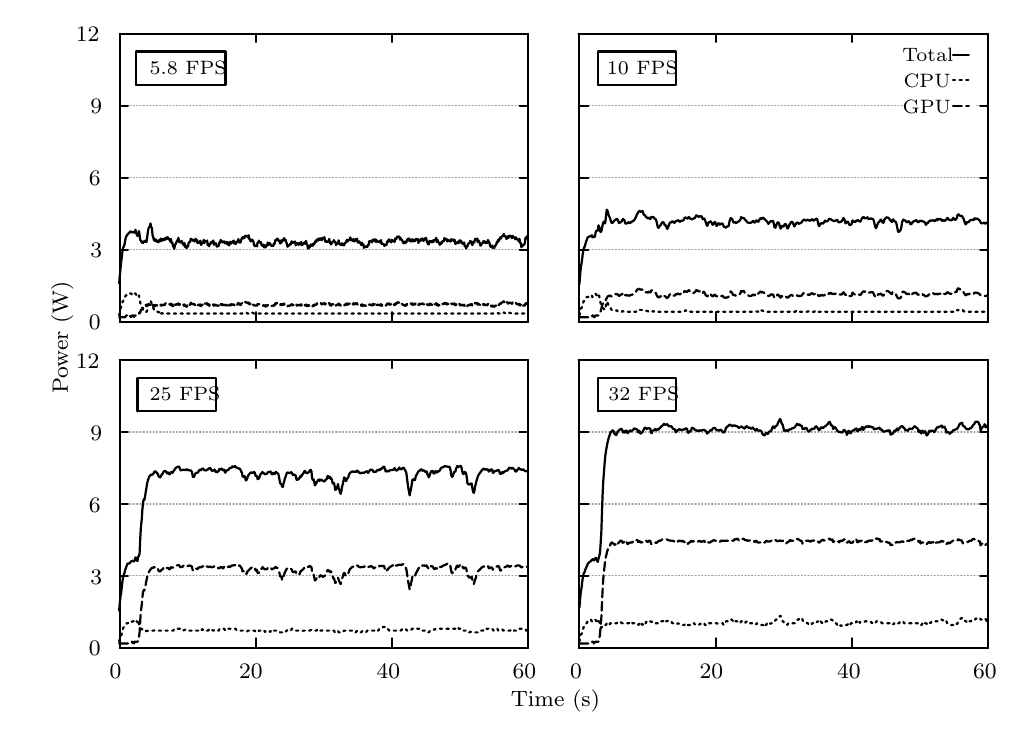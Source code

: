 
\begin{footnotesize}
\definecolor{ca0a0a4}{RGB}{160,160,164}
\definecolor{cffffff}{RGB}{255,255,255}
\begin{tikzpicture}[y=0.80pt, x=0.80pt, yscale=-0.72, xscale=0.72, inner sep=0pt, outer sep=0pt]
\begin{scope}[draw=black,line join=bevel,line cap=rect,even odd rule,line width=0.800pt]
  \begin{scope}[cm={{1.0,0.0,0.0,1.0,(0.0,0.0)}},draw=black,line join=bevel,line cap=rect,line width=0.800pt]
  \end{scope}
  \begin{scope}[cm={{1.003,0.0,0.0,1.003,(0.0,0.0)}},draw=black,line join=bevel,line cap=rect,line width=0.800pt]
  \end{scope}
  \begin{scope}[cm={{1.003,0.0,0.0,1.003,(0.0,0.0)}},draw=ca0a0a4,dash pattern=on 0.40pt off 0.80pt,line join=round,line cap=round,line width=0.400pt]
    \path[draw] (64.5,228.5) -- (319.5,228.5);
  \end{scope}
  \begin{scope}[cm={{1.003,0.0,0.0,1.003,(0.0,0.0)}},draw=black,line join=round,line cap=round,line width=0.800pt]
    \path[draw] (64.5,228.5) -- (69.5,228.5);
    \path[draw] (319.5,228.5) -- (314.5,228.5);
  \end{scope}
  \begin{scope}[cm={{1.003,0.0,0.0,1.003,(0.0,0.0)}},draw=black,line join=bevel,line cap=rect,line width=0.800pt]
  \end{scope}
  \begin{scope}[cm={{1.003,0.0,0.0,1.003,(45.141,234.23)}},draw=black,line join=bevel,line cap=rect,line width=0.800pt]
  \end{scope}
  \begin{scope}[cm={{1.003,0.0,0.0,1.003,(45.141,234.23)}},draw=black,line join=bevel,line cap=rect,line width=0.800pt]
  \end{scope}
  \begin{scope}[cm={{1.003,0.0,0.0,1.003,(45.141,234.23)}},draw=black,line join=bevel,line cap=rect,line width=0.800pt]
  \end{scope}
  \begin{scope}[cm={{1.003,0.0,0.0,1.003,(45.141,234.23)}},draw=black,line join=bevel,line cap=rect,line width=0.800pt]
  \end{scope}
  \begin{scope}[cm={{1.003,0.0,0.0,1.003,(45.141,234.23)}},draw=black,line join=bevel,line cap=rect,line width=0.800pt]
  \end{scope}
  \begin{scope}[cm={{1.003,0.0,0.0,1.003,(45.141,234.23)}},draw=black,line join=bevel,line cap=rect,line width=0.800pt]
    \path[fill=black] (0.0,0.0) node[above right] () {0};
  \end{scope}
  \begin{scope}[cm={{1.003,0.0,0.0,1.003,(45.141,234.23)}},draw=black,line join=bevel,line cap=rect,line width=0.800pt]
  \end{scope}
  \begin{scope}[cm={{1.003,0.0,0.0,1.003,(0.0,0.0)}},draw=black,line join=bevel,line cap=rect,line width=0.800pt]
  \end{scope}
  \begin{scope}[cm={{1.003,0.0,0.0,1.003,(0.0,0.0)}},draw=ca0a0a4,dash pattern=on 0.40pt off 0.80pt,line join=round,line cap=round,line width=0.400pt]
    \path[draw] (64.5,183.5) -- (319.5,183.5);
  \end{scope}
  \begin{scope}[cm={{1.003,0.0,0.0,1.003,(0.0,0.0)}},draw=black,line join=round,line cap=round,line width=0.800pt]
    \path[draw] (64.5,183.5) -- (69.5,183.5);
    \path[draw] (319.5,183.5) -- (314.5,183.5);
  \end{scope}
  \begin{scope}[cm={{1.003,0.0,0.0,1.003,(0.0,0.0)}},draw=black,line join=bevel,line cap=rect,line width=0.800pt]
  \end{scope}
  \begin{scope}[cm={{1.003,0.0,0.0,1.003,(46.144,189.089)}},draw=black,line join=bevel,line cap=rect,line width=0.800pt]
  \end{scope}
  \begin{scope}[cm={{1.003,0.0,0.0,1.003,(46.144,189.089)}},draw=black,line join=bevel,line cap=rect,line width=0.800pt]
  \end{scope}
  \begin{scope}[cm={{1.003,0.0,0.0,1.003,(46.144,189.089)}},draw=black,line join=bevel,line cap=rect,line width=0.800pt]
  \end{scope}
  \begin{scope}[cm={{1.003,0.0,0.0,1.003,(46.144,189.089)}},draw=black,line join=bevel,line cap=rect,line width=0.800pt]
  \end{scope}
  \begin{scope}[cm={{1.003,0.0,0.0,1.003,(46.144,189.089)}},draw=black,line join=bevel,line cap=rect,line width=0.800pt]
  \end{scope}
  \begin{scope}[cm={{1.003,0.0,0.0,1.003,(46.144,189.089)}},draw=black,line join=bevel,line cap=rect,line width=0.800pt]
    \path[fill=black] (0.0,0.0) node[above right] () {3};
  \end{scope}
  \begin{scope}[cm={{1.003,0.0,0.0,1.003,(46.144,189.089)}},draw=black,line join=bevel,line cap=rect,line width=0.800pt]
  \end{scope}
  \begin{scope}[cm={{1.003,0.0,0.0,1.003,(0.0,0.0)}},draw=black,line join=bevel,line cap=rect,line width=0.800pt]
  \end{scope}
  \begin{scope}[cm={{1.003,0.0,0.0,1.003,(0.0,0.0)}},draw=ca0a0a4,dash pattern=on 0.40pt off 0.80pt,line join=round,line cap=round,line width=0.400pt]
    \path[draw] (64.5,138.5) -- (319.5,138.5);
  \end{scope}
  \begin{scope}[cm={{1.003,0.0,0.0,1.003,(0.0,0.0)}},draw=black,line join=round,line cap=round,line width=0.800pt]
    \path[draw] (64.5,138.5) -- (69.5,138.5);
    \path[draw] (319.5,138.5) -- (314.5,138.5);
  \end{scope}
  \begin{scope}[cm={{1.003,0.0,0.0,1.003,(0.0,0.0)}},draw=black,line join=bevel,line cap=rect,line width=0.800pt]
  \end{scope}
  \begin{scope}[cm={{1.003,0.0,0.0,1.003,(45.141,143.948)}},draw=black,line join=bevel,line cap=rect,line width=0.800pt]
  \end{scope}
  \begin{scope}[cm={{1.003,0.0,0.0,1.003,(45.141,143.948)}},draw=black,line join=bevel,line cap=rect,line width=0.800pt]
  \end{scope}
  \begin{scope}[cm={{1.003,0.0,0.0,1.003,(45.141,143.948)}},draw=black,line join=bevel,line cap=rect,line width=0.800pt]
  \end{scope}
  \begin{scope}[cm={{1.003,0.0,0.0,1.003,(45.141,143.948)}},draw=black,line join=bevel,line cap=rect,line width=0.800pt]
  \end{scope}
  \begin{scope}[cm={{1.003,0.0,0.0,1.003,(45.141,143.948)}},draw=black,line join=bevel,line cap=rect,line width=0.800pt]
  \end{scope}
  \begin{scope}[cm={{1.003,0.0,0.0,1.003,(45.141,143.948)}},draw=black,line join=bevel,line cap=rect,line width=0.800pt]
    \path[fill=black] (0.0,0.0) node[above right] () {6};
  \end{scope}
  \begin{scope}[cm={{1.003,0.0,0.0,1.003,(45.141,143.948)}},draw=black,line join=bevel,line cap=rect,line width=0.800pt]
  \end{scope}
  \begin{scope}[cm={{1.003,0.0,0.0,1.003,(0.0,0.0)}},draw=black,line join=bevel,line cap=rect,line width=0.800pt]
  \end{scope}
  \begin{scope}[cm={{1.003,0.0,0.0,1.003,(0.0,0.0)}},draw=ca0a0a4,dash pattern=on 0.40pt off 0.80pt,line join=round,line cap=round,line width=0.400pt]
    \path[draw] (64.5,93.5) -- (319.5,93.5);
  \end{scope}
  \begin{scope}[cm={{1.003,0.0,0.0,1.003,(0.0,0.0)}},draw=black,line join=round,line cap=round,line width=0.800pt]
    \path[draw] (64.5,93.5) -- (69.5,93.5);
    \path[draw] (319.5,93.5) -- (314.5,93.5);
  \end{scope}
  \begin{scope}[cm={{1.003,0.0,0.0,1.003,(0.0,0.0)}},draw=black,line join=bevel,line cap=rect,line width=0.800pt]
  \end{scope}
  \begin{scope}[cm={{1.003,0.0,0.0,1.003,(46.144,98.808)}},draw=black,line join=bevel,line cap=rect,line width=0.800pt]
  \end{scope}
  \begin{scope}[cm={{1.003,0.0,0.0,1.003,(46.144,98.808)}},draw=black,line join=bevel,line cap=rect,line width=0.800pt]
  \end{scope}
  \begin{scope}[cm={{1.003,0.0,0.0,1.003,(46.144,98.808)}},draw=black,line join=bevel,line cap=rect,line width=0.800pt]
  \end{scope}
  \begin{scope}[cm={{1.003,0.0,0.0,1.003,(46.144,98.808)}},draw=black,line join=bevel,line cap=rect,line width=0.800pt]
  \end{scope}
  \begin{scope}[cm={{1.003,0.0,0.0,1.003,(46.144,98.808)}},draw=black,line join=bevel,line cap=rect,line width=0.800pt]
  \end{scope}
  \begin{scope}[cm={{1.003,0.0,0.0,1.003,(46.144,98.808)}},draw=black,line join=bevel,line cap=rect,line width=0.800pt]
    \path[fill=black] (0.0,0.0) node[above right] () {9};
  \end{scope}
  \begin{scope}[cm={{1.003,0.0,0.0,1.003,(46.144,98.808)}},draw=black,line join=bevel,line cap=rect,line width=0.800pt]
  \end{scope}
  \begin{scope}[cm={{1.003,0.0,0.0,1.003,(0.0,0.0)}},draw=black,line join=bevel,line cap=rect,line width=0.800pt]
  \end{scope}
  \begin{scope}[cm={{1.003,0.0,0.0,1.003,(0.0,0.0)}},draw=ca0a0a4,dash pattern=on 0.40pt off 0.80pt,line join=round,line cap=round,line width=0.400pt]
    \path[draw] (64.5,48.5) -- (319.5,48.5);
  \end{scope}
  \begin{scope}[cm={{1.003,0.0,0.0,1.003,(0.0,0.0)}},draw=black,line join=round,line cap=round,line width=0.800pt]
    \path[draw] (64.5,48.5) -- (69.5,48.5);
    \path[draw] (319.5,48.5) -- (314.5,48.5);
  \end{scope}
  \begin{scope}[cm={{1.003,0.0,0.0,1.003,(0.0,0.0)}},draw=black,line join=bevel,line cap=rect,line width=0.800pt]
  \end{scope}
  \begin{scope}[cm={{1.003,0.0,0.0,1.003,(37.116,53.667)}},draw=black,line join=bevel,line cap=rect,line width=0.800pt]
  \end{scope}
  \begin{scope}[cm={{1.003,0.0,0.0,1.003,(37.116,53.667)}},draw=black,line join=bevel,line cap=rect,line width=0.800pt]
  \end{scope}
  \begin{scope}[cm={{1.003,0.0,0.0,1.003,(37.116,53.667)}},draw=black,line join=bevel,line cap=rect,line width=0.800pt]
  \end{scope}
  \begin{scope}[cm={{1.003,0.0,0.0,1.003,(37.116,53.667)}},draw=black,line join=bevel,line cap=rect,line width=0.800pt]
  \end{scope}
  \begin{scope}[cm={{1.003,0.0,0.0,1.003,(37.116,53.667)}},draw=black,line join=bevel,line cap=rect,line width=0.800pt]
  \end{scope}
  \begin{scope}[cm={{1.003,0.0,0.0,1.003,(37.116,53.667)}},draw=black,line join=bevel,line cap=rect,line width=0.800pt]
    \path[fill=black] (0.0,0.0) node[above right] () {12};
  \end{scope}
  \begin{scope}[cm={{1.003,0.0,0.0,1.003,(37.116,53.667)}},draw=black,line join=bevel,line cap=rect,line width=0.800pt]
  \end{scope}
  \begin{scope}[cm={{1.003,0.0,0.0,1.003,(0.0,0.0)}},draw=black,line join=bevel,line cap=rect,line width=0.800pt]
  \end{scope}
  \begin{scope}[cm={{1.003,0.0,0.0,1.003,(0.0,0.0)}},draw=black,line join=round,line cap=round,line width=0.800pt]
    \path[draw] (64.5,228.5) -- (64.5,222.5);
    \path[draw] (64.5,48.5) -- (64.5,53.5);
  \end{scope}
  \begin{scope}[cm={{1.003,0.0,0.0,1.003,(0.0,0.0)}},draw=black,line join=bevel,line cap=rect,line width=0.800pt]
  \end{scope}
  \begin{scope}[cm={{1.003,0.0,0.0,1.003,(64.2,242.756)}},draw=black,line join=bevel,line cap=rect,line width=0.800pt]
  \end{scope}
  \begin{scope}[cm={{1.003,0.0,0.0,1.003,(64.2,242.756)}},draw=black,line join=bevel,line cap=rect,line width=0.800pt]
  \end{scope}
  \begin{scope}[cm={{1.003,0.0,0.0,1.003,(64.2,242.756)}},draw=black,line join=bevel,line cap=rect,line width=0.800pt]
  \end{scope}
  \begin{scope}[cm={{1.003,0.0,0.0,1.003,(64.2,242.756)}},draw=black,line join=bevel,line cap=rect,line width=0.800pt]
  \end{scope}
  \begin{scope}[cm={{1.003,0.0,0.0,1.003,(64.2,242.756)}},draw=black,line join=bevel,line cap=rect,line width=0.800pt]
  \end{scope}
  \begin{scope}[cm={{1.003,0.0,0.0,1.003,(64.2,242.756)}},draw=black,line join=bevel,line cap=rect,line width=0.800pt]
  \end{scope}
  \begin{scope}[cm={{1.003,0.0,0.0,1.003,(0.0,0.0)}},draw=black,line join=bevel,line cap=rect,line width=0.800pt]
  \end{scope}
  \begin{scope}[cm={{1.003,0.0,0.0,1.003,(0.0,0.0)}},draw=black,line join=round,line cap=round,line width=0.800pt]
    \path[draw] (149.5,228.5) -- (149.5,222.5);
    \path[draw] (149.5,48.5) -- (149.5,53.5);
  \end{scope}
  \begin{scope}[cm={{1.003,0.0,0.0,1.003,(0.0,0.0)}},draw=black,line join=bevel,line cap=rect,line width=0.800pt]
  \end{scope}
  \begin{scope}[cm={{1.003,0.0,0.0,1.003,(149.466,242.756)}},draw=black,line join=bevel,line cap=rect,line width=0.800pt]
  \end{scope}
  \begin{scope}[cm={{1.003,0.0,0.0,1.003,(149.466,242.756)}},draw=black,line join=bevel,line cap=rect,line width=0.800pt]
  \end{scope}
  \begin{scope}[cm={{1.003,0.0,0.0,1.003,(149.466,242.756)}},draw=black,line join=bevel,line cap=rect,line width=0.800pt]
  \end{scope}
  \begin{scope}[cm={{1.003,0.0,0.0,1.003,(149.466,242.756)}},draw=black,line join=bevel,line cap=rect,line width=0.800pt]
  \end{scope}
  \begin{scope}[cm={{1.003,0.0,0.0,1.003,(149.466,242.756)}},draw=black,line join=bevel,line cap=rect,line width=0.800pt]
  \end{scope}
  \begin{scope}[cm={{1.003,0.0,0.0,1.003,(149.466,242.756)}},draw=black,line join=bevel,line cap=rect,line width=0.800pt]
  \end{scope}
  \begin{scope}[cm={{1.003,0.0,0.0,1.003,(0.0,0.0)}},draw=black,line join=bevel,line cap=rect,line width=0.800pt]
  \end{scope}
  \begin{scope}[cm={{1.003,0.0,0.0,1.003,(0.0,0.0)}},draw=black,line join=round,line cap=round,line width=0.800pt]
    \path[draw] (234.5,228.5) -- (234.5,222.5);
    \path[draw] (234.5,48.5) -- (234.5,53.5);
  \end{scope}
  \begin{scope}[cm={{1.003,0.0,0.0,1.003,(0.0,0.0)}},draw=black,line join=bevel,line cap=rect,line width=0.800pt]
  \end{scope}
  \begin{scope}[cm={{1.003,0.0,0.0,1.003,(235.734,242.756)}},draw=black,line join=bevel,line cap=rect,line width=0.800pt]
  \end{scope}
  \begin{scope}[cm={{1.003,0.0,0.0,1.003,(235.734,242.756)}},draw=black,line join=bevel,line cap=rect,line width=0.800pt]
  \end{scope}
  \begin{scope}[cm={{1.003,0.0,0.0,1.003,(235.734,242.756)}},draw=black,line join=bevel,line cap=rect,line width=0.800pt]
  \end{scope}
  \begin{scope}[cm={{1.003,0.0,0.0,1.003,(235.734,242.756)}},draw=black,line join=bevel,line cap=rect,line width=0.800pt]
  \end{scope}
  \begin{scope}[cm={{1.003,0.0,0.0,1.003,(235.734,242.756)}},draw=black,line join=bevel,line cap=rect,line width=0.800pt]
  \end{scope}
  \begin{scope}[cm={{1.003,0.0,0.0,1.003,(235.734,242.756)}},draw=black,line join=bevel,line cap=rect,line width=0.800pt]
  \end{scope}
  \begin{scope}[cm={{1.003,0.0,0.0,1.003,(0.0,0.0)}},draw=black,line join=bevel,line cap=rect,line width=0.800pt]
  \end{scope}
  \begin{scope}[cm={{1.003,0.0,0.0,1.003,(0.0,0.0)}},draw=black,line join=round,line cap=round,line width=0.800pt]
    \path[draw] (319.5,228.5) -- (319.5,222.5);
    \path[draw] (319.5,48.5) -- (319.5,53.5);
  \end{scope}
  \begin{scope}[cm={{1.003,0.0,0.0,1.003,(0.0,0.0)}},draw=black,line join=bevel,line cap=rect,line width=0.800pt]
  \end{scope}
  \begin{scope}[cm={{1.003,0.0,0.0,1.003,(321.0,242.756)}},draw=black,line join=bevel,line cap=rect,line width=0.800pt]
  \end{scope}
  \begin{scope}[cm={{1.003,0.0,0.0,1.003,(321.0,242.756)}},draw=black,line join=bevel,line cap=rect,line width=0.800pt]
  \end{scope}
  \begin{scope}[cm={{1.003,0.0,0.0,1.003,(321.0,242.756)}},draw=black,line join=bevel,line cap=rect,line width=0.800pt]
  \end{scope}
  \begin{scope}[cm={{1.003,0.0,0.0,1.003,(321.0,242.756)}},draw=black,line join=bevel,line cap=rect,line width=0.800pt]
  \end{scope}
  \begin{scope}[cm={{1.003,0.0,0.0,1.003,(321.0,242.756)}},draw=black,line join=bevel,line cap=rect,line width=0.800pt]
  \end{scope}
  \begin{scope}[cm={{1.003,0.0,0.0,1.003,(321.0,242.756)}},draw=black,line join=bevel,line cap=rect,line width=0.800pt]
  \end{scope}
  \begin{scope}[cm={{1.003,0.0,0.0,1.003,(0.0,0.0)}},draw=black,line join=bevel,line cap=rect,line width=0.800pt]
  \end{scope}
  \begin{scope}[cm={{1.003,0.0,0.0,1.003,(0.0,0.0)}},draw=black,line join=round,line cap=round,line width=0.800pt]
    \path[draw] (64.5,48.5) -- (64.5,228.5) -- (319.5,228.5) --
      (319.5,48.5) -- (64.5,48.5);
  \end{scope}
  \begin{scope}[cm={{1.003,0.0,0.0,1.003,(0.0,0.0)}},draw=black,line join=bevel,line cap=rect,line width=0.800pt]
  \end{scope}
  \begin{scope}[cm={{1.003,0.0,0.0,1.003,(0.0,0.0)}},draw=black,line join=bevel,line cap=rect,line width=0.800pt]
  \end{scope}
  \begin{scope}[cm={{1.003,0.0,0.0,1.003,(0.0,0.0)}},fill=cffffff]
    \path[fill,rounded corners=0.0cm] (74.0,59.0) rectangle
      (130.0,80.0);
  \end{scope}
  \begin{scope}[cm={{1.003,0.0,0.0,1.003,(0.0,0.0)}},draw=black,line join=bevel,line cap=rect,line width=0.800pt]
  \end{scope}
  \begin{scope}[cm={{1.003,0.0,0.0,1.003,(0.0,0.0)}},draw=black,line join=bevel,line cap=rect,line width=0.800pt]
  \end{scope}
  \begin{scope}[cm={{1.003,0.0,0.0,1.003,(0.0,0.0)}},draw=black,line join=round,line cap=round,line width=0.800pt]
    \path[draw] (74.5,80.5) -- (74.5,59.5) -- (130.5,59.5) --
      (130.5,80.5) -- (74.5,80.5);
  \end{scope}
  \begin{scope}[cm={{1.003,0.0,0.0,1.003,(0.0,0.0)}},draw=black,line join=bevel,line cap=rect,line width=0.800pt]
  \end{scope}
  \begin{scope}[cm={{1.003,0.0,0.0,1.003,(85.266,74.231)}},draw=black,line join=bevel,line cap=rect,line width=0.800pt]
  \end{scope}
  \begin{scope}[cm={{1.003,0.0,0.0,1.003,(85.266,74.231)}},draw=black,line join=bevel,line cap=rect,line width=0.800pt]
  \end{scope}
  \begin{scope}[cm={{1.003,0.0,0.0,1.003,(85.266,74.231)}},draw=black,line join=bevel,line cap=rect,line width=0.800pt]
  \end{scope}
  \begin{scope}[cm={{1.003,0.0,0.0,1.003,(85.266,74.231)}},draw=black,line join=bevel,line cap=rect,line width=0.800pt]
  \end{scope}
  \begin{scope}[cm={{1.003,0.0,0.0,1.003,(85.266,74.231)}},draw=black,line join=bevel,line cap=rect,line width=0.800pt]
  \end{scope}
  \begin{scope}[cm={{1.003,0.0,0.0,1.003,(83.266,74.231)}},draw=black,line join=bevel,line cap=rect,line width=0.800pt]
    \path[fill=black] (0.0,0.0) node[above right] () {\scriptsize 5.8 FPS};
  \end{scope}
  \begin{scope}[cm={{1.003,0.0,0.0,1.003,(85.266,74.231)}},draw=black,line join=bevel,line cap=rect,line width=0.800pt]
  \end{scope}
  \begin{scope}[cm={{0.0,-1.003,1.003,0.0,(21.567,274.355)}},draw=black,line join=bevel,line cap=rect,line width=0.800pt]
  \end{scope}
  \begin{scope}[cm={{0.0,-1.003,1.003,0.0,(21.567,274.355)}},draw=black,line join=bevel,line cap=rect,line width=0.800pt]
  \end{scope}
  \begin{scope}[cm={{0.0,-1.003,1.003,0.0,(21.567,274.355)}},draw=black,line join=bevel,line cap=rect,line width=0.800pt]
  \end{scope}
  \begin{scope}[cm={{0.0,-1.003,1.003,0.0,(21.567,274.355)}},draw=black,line join=bevel,line cap=rect,line width=0.800pt]
  \end{scope}
  \begin{scope}[cm={{0.0,-1.003,1.003,0.0,(21.567,274.355)}},draw=black,line join=bevel,line cap=rect,line width=0.800pt]
  \end{scope}
  \begin{scope}[cm={{0.0,-1.003,1.003,0.0,(21.567,274.355)}},draw=black,line join=bevel,line cap=rect,line width=0.800pt]
    \path[fill=black] (0.0,0.0) node[above right] () {\rotatebox{90}{Power (W)}};
  \end{scope}
  \begin{scope}[cm={{0.0,-1.003,1.003,0.0,(21.567,274.355)}},draw=black,line join=bevel,line cap=rect,line width=0.800pt]
  \end{scope}
  \begin{scope}[cm={{1.003,0.0,0.0,1.003,(0.0,0.0)}},draw=black,line join=bevel,line cap=rect,line width=0.800pt]
  \end{scope}
  \begin{scope}[cm={{1.003,0.0,0.0,1.003,(0.0,0.0)}},draw=black,line join=bevel,line cap=rect,line width=0.800pt]
  \end{scope}
  \begin{scope}[cm={{1.003,0.0,0.0,1.003,(0.0,0.0)}},draw=black,line join=bevel,line cap=rect,line width=0.800pt]
  \end{scope}
  \begin{scope}[cm={{1.003,0.0,0.0,1.003,(0.0,0.0)}},draw=black,line join=round,line cap=round,line width=0.800pt]
    \path[draw] (64.0,204.6) -- (64.0,204.6) -- (64.4,199.9) --
      (64.9,194.7) -- (65.3,191.1) -- (65.7,187.6) --
      (66.1,184.4) -- (66.6,181.9) -- (67.0,181.3) --
      (67.4,180.0) -- (67.8,177.5) -- (68.3,175.3) --
      (68.7,174.8) -- (69.1,174.2) -- (69.5,173.5) --
      (70.0,173.2) -- (70.4,172.9) -- (70.8,172.0) --
      (71.3,172.2) -- (71.7,172.2) -- (72.1,172.7) --
      (72.5,172.3) -- (73.0,172.5) -- (73.4,172.9) --
      (73.8,172.5) -- (74.2,171.0) -- (74.7,172.9) --
      (75.1,174.3) -- (75.5,174.9) -- (75.9,174.1) --
      (76.4,171.8) -- (76.8,174.0) -- (77.2,177.6) --
      (77.6,177.6) -- (78.1,178.9) -- (78.5,178.4) --
      (78.9,179.3) -- (79.4,178.7) -- (79.8,178.0) --
      (80.2,178.5) -- (80.6,177.7) -- (81.1,178.7) --
      (81.5,176.1) -- (81.9,172.7) -- (82.3,170.4) --
      (82.8,169.2) -- (83.2,168.9) -- (83.6,167.0) --
      (84.0,169.3) -- (84.5,169.9) -- (84.9,174.5) --
      (85.3,175.6) -- (85.8,177.6) -- (86.2,176.6) --
      (86.6,178.2) -- (87.0,177.1) -- (87.5,178.3) --
      (87.9,177.8) -- (88.3,178.8) -- (88.7,178.7) --
      (89.2,177.3) -- (89.6,178.2) -- (90.0,176.5) --
      (90.4,178.0) -- (90.9,176.7) -- (91.3,177.5) --
      (91.7,177.6) -- (92.1,176.6) -- (92.6,177.4) --
      (93.0,175.9) -- (93.4,176.3) -- (93.9,176.8) --
      (94.3,175.5) -- (94.7,176.5) -- (95.1,176.4) --
      (95.6,177.6) -- (96.0,178.4) -- (96.4,176.7) --
      (96.8,179.2) -- (97.3,179.0) -- (97.7,181.6) --
      (98.1,181.6) -- (98.5,182.9) -- (99.0,180.0) --
      (99.4,180.0) -- (99.8,178.8) -- (100.3,177.6) --
      (100.7,178.0) -- (101.1,176.0) -- (101.5,178.7) --
      (102.0,178.2) -- (102.4,178.9) -- (102.8,178.6) --
      (103.2,178.0) -- (103.7,179.8) -- (104.1,179.5) --
      (104.5,180.8) -- (104.9,179.3) -- (105.4,181.9) --
      (105.8,181.4) -- (106.2,182.5) -- (106.7,180.8) --
      (107.1,181.5) -- (107.5,178.8) -- (107.9,178.8) --
      (108.4,178.6) -- (108.8,176.5) -- (109.2,177.1) --
      (109.6,176.9) -- (110.1,177.7) -- (110.5,178.0) --
      (110.9,177.2) -- (111.3,178.4) -- (111.8,176.7) --
      (112.2,178.0) -- (112.6,177.2) -- (113.0,179.3) --
      (113.5,179.0) -- (113.9,178.4) -- (114.3,179.2) --
      (114.8,177.8) -- (115.2,180.5) -- (115.6,179.5) --
      (116.0,179.5) -- (116.5,178.9) -- (116.9,177.3) --
      (117.3,179.3) -- (117.7,178.2) -- (118.2,177.9) --
      (118.6,178.3) -- (119.0,177.7) -- (119.4,180.5) --
      (119.9,180.2) -- (120.3,181.3) -- (120.7,179.6) --
      (121.2,179.8) -- (121.6,178.5) -- (122.0,178.6) --
      (122.4,179.0) -- (122.9,177.7) -- (123.3,180.4) --
      (123.7,179.1) -- (124.1,179.7) -- (124.6,179.5) --
      (125.0,181.5) -- (125.4,181.5) -- (125.8,181.2) --
      (126.3,181.0) -- (126.7,178.8) -- (127.1,179.1) --
      (127.5,177.3) -- (128.0,178.7) -- (128.4,178.1) --
      (128.8,178.9) -- (129.3,178.6) -- (129.7,178.2) --
      (130.1,179.4) -- (130.5,178.9) -- (131.0,179.7) --
      (131.4,178.5) -- (131.8,180.0) -- (132.2,179.0) --
      (132.7,180.8) -- (133.1,179.3) -- (133.5,178.5) --
      (133.9,179.7) -- (134.4,178.6) -- (134.8,179.0) --
      (135.2,178.0) -- (135.7,177.8) -- (136.1,179.7) --
      (136.5,179.2) -- (136.9,179.9) -- (137.4,178.4) --
      (137.8,178.8) -- (138.2,178.0) -- (138.6,176.8) --
      (139.1,179.0) -- (139.5,178.3) -- (139.9,179.0) --
      (140.3,177.6) -- (140.8,176.0) -- (141.2,176.5) --
      (141.6,175.4) -- (142.0,176.3) -- (142.5,175.8) --
      (142.9,174.7) -- (143.3,175.1) -- (143.8,174.7) --
      (144.2,175.1) -- (144.6,175.9) -- (145.0,174.4) --
      (145.5,177.1) -- (145.9,176.8) -- (146.3,178.3) --
      (146.7,177.1) -- (147.2,177.3) -- (147.6,177.7) --
      (148.0,178.4) -- (148.4,180.6) -- (148.9,181.3) --
      (149.3,181.0) -- (149.7,180.7) -- (150.2,181.3) --
      (150.6,179.0) -- (151.0,179.0) -- (151.4,177.8) --
      (151.9,179.0) -- (152.3,179.0) -- (152.7,178.7) --
      (153.1,180.8) -- (153.6,180.8) -- (154.0,181.2) --
      (154.4,180.2) -- (154.8,182.1) -- (155.3,181.1) --
      (155.7,182.0) -- (156.1,180.4) -- (156.6,180.9) --
      (157.0,178.9) -- (157.4,180.5) -- (157.8,179.4) --
      (158.3,179.3) -- (158.7,180.2) -- (159.1,180.9) --
      (159.5,181.0) -- (160.0,180.9) -- (160.4,181.1) --
      (160.8,179.5) -- (161.2,179.8) -- (161.7,177.6) --
      (162.1,177.2) -- (162.5,177.6) -- (162.9,176.5) --
      (163.4,176.8) -- (163.8,177.8) -- (164.2,178.2) --
      (164.7,179.6) -- (165.1,177.7) -- (165.5,179.1) --
      (165.9,177.7) -- (166.4,177.1) -- (166.8,177.7) --
      (167.2,176.2) -- (167.6,177.7) -- (168.1,177.2) --
      (168.5,178.5) -- (168.9,179.9) -- (169.3,181.6) --
      (169.8,181.0) -- (170.2,180.9) -- (170.6,180.5) --
      (171.1,179.6) -- (171.5,180.1) -- (171.9,178.2) --
      (172.3,179.2) -- (172.8,178.6) -- (173.2,179.0) --
      (173.6,179.2) -- (174.0,178.3) -- (174.5,180.8) --
      (174.9,179.3) -- (175.3,179.7) -- (175.7,179.3) --
      (176.2,180.4) -- (176.6,180.0) -- (177.0,179.2) --
      (177.4,180.0) -- (177.9,178.6) -- (178.3,180.7) --
      (178.7,180.0) -- (179.2,180.1) -- (179.6,179.2) --
      (180.0,178.8) -- (180.4,179.7) -- (180.9,177.9) --
      (181.3,180.0) -- (181.7,180.2) -- (182.1,182.8) --
      (182.6,181.3) -- (183.0,182.2) -- (183.4,181.2) --
      (183.8,180.2) -- (184.3,181.0) -- (184.7,180.1) --
      (185.1,181.0) -- (185.6,179.6) -- (186.0,180.1) --
      (186.4,178.9) -- (186.8,178.0) -- (187.3,178.5) --
      (187.7,177.0) -- (188.1,177.2) -- (188.5,177.7) --
      (189.0,176.4) -- (189.4,177.2) -- (189.8,177.1) --
      (190.2,176.3) -- (190.7,177.5) -- (191.1,176.1) --
      (191.5,176.1) -- (192.0,176.6) -- (192.4,175.6) --
      (192.8,178.4) -- (193.2,177.8) -- (193.7,178.6) --
      (194.1,178.6) -- (194.5,178.3) -- (194.9,178.3) --
      (195.4,176.7) -- (195.8,179.3) -- (196.2,178.8) --
      (196.6,180.2) -- (197.1,179.1) -- (197.5,178.4) --
      (197.9,178.6) -- (198.3,177.5) -- (198.8,178.6) --
      (199.2,178.5) -- (199.6,180.5) -- (200.1,180.0) --
      (200.5,179.5) -- (200.9,179.3) -- (201.3,177.6) --
      (201.8,180.1) -- (202.2,179.6) -- (202.6,180.5) --
      (203.0,179.8) -- (203.5,179.5) -- (203.9,180.7) --
      (204.3,180.3) -- (204.7,180.7) -- (205.2,179.1) --
      (205.6,179.2) -- (206.0,178.5) -- (206.5,177.2) --
      (206.9,178.4) -- (207.3,177.4) -- (207.7,177.4) --
      (208.2,177.2) -- (208.6,175.8) -- (209.0,177.6) --
      (209.4,177.4) -- (209.9,177.0) -- (210.3,178.1) --
      (210.7,176.8) -- (211.1,178.3) -- (211.6,178.0) --
      (212.0,176.8) -- (212.4,177.7) -- (212.8,176.6) --
      (213.3,179.0) -- (213.7,178.4) -- (214.1,178.2) --
      (214.6,179.3) -- (215.0,179.1) -- (215.4,180.6) --
      (215.8,179.1) -- (216.3,180.0) -- (216.7,180.0) --
      (217.1,182.3) -- (217.5,181.2) -- (218.0,181.9) --
      (218.4,181.5) -- (218.8,181.3) -- (219.2,181.7) --
      (219.7,180.3) -- (220.1,180.4) -- (220.5,178.1) --
      (221.0,178.4) -- (221.4,178.2) -- (221.8,177.8) --
      (222.2,178.9) -- (222.7,177.1) -- (223.1,177.8) --
      (223.5,177.2) -- (223.9,176.9) -- (224.4,178.5) --
      (224.8,177.2) -- (225.2,178.5) -- (225.6,178.1) --
      (226.1,178.5) -- (226.5,178.7) -- (226.9,178.1) --
      (227.3,179.0) -- (227.8,177.4) -- (228.2,179.8) --
      (228.6,179.5) -- (229.1,180.0) -- (229.5,179.9) --
      (229.9,181.1) -- (230.3,180.5) -- (230.8,180.4) --
      (231.2,180.5) -- (231.6,178.3) -- (232.0,178.7) --
      (232.5,177.3) -- (232.9,177.0) -- (233.3,178.3) --
      (233.7,178.0) -- (234.2,178.9) -- (234.6,177.2) --
      (235.0,178.2) -- (235.5,178.0) -- (235.9,177.8) --
      (236.3,178.6) -- (236.7,176.4) -- (237.2,176.9) --
      (237.6,176.1) -- (238.0,175.2) -- (238.4,175.6) --
      (238.9,175.2) -- (239.3,175.3) -- (239.7,177.2) --
      (240.1,176.3) -- (240.6,177.2) -- (241.0,177.5) --
      (241.4,178.6) -- (241.9,179.5) -- (242.3,178.4) --
      (242.7,179.5) -- (243.1,178.4) -- (243.6,179.0) --
      (244.0,177.6) -- (244.4,176.8) -- (244.8,177.3) --
      (245.3,176.4) -- (245.7,178.1) -- (246.1,178.2) --
      (246.5,177.1) -- (247.0,178.3) -- (247.4,176.9) --
      (247.8,178.1) -- (248.2,178.3) -- (248.7,177.3) --
      (249.1,178.1) -- (249.5,176.8) -- (250.0,176.8) --
      (250.4,177.2) -- (250.8,176.7) -- (251.2,179.3) --
      (251.7,177.5) -- (252.1,177.9) -- (252.5,177.8) --
      (252.9,176.6) -- (253.4,177.5) -- (253.8,176.4) --
      (254.2,177.8) -- (254.6,177.9) -- (255.1,176.5) --
      (255.5,177.0) -- (255.9,176.0) -- (256.4,177.9) --
      (256.8,179.1) -- (257.2,179.9) -- (257.6,180.2) --
      (258.1,177.9) -- (258.5,178.7) -- (258.9,178.0) --
      (259.3,178.8) -- (259.8,178.8) -- (260.2,177.7) --
      (260.6,178.7) -- (261.0,177.3) -- (261.5,177.7) --
      (261.9,177.5) -- (262.3,176.0) -- (262.7,178.8) --
      (263.2,177.4) -- (263.6,178.8) -- (264.0,178.7) --
      (264.5,180.4) -- (264.9,179.9) -- (265.3,179.0) --
      (265.7,179.6) -- (266.2,178.1) -- (266.6,178.1) --
      (267.0,178.3) -- (267.4,176.2) -- (267.9,176.8) --
      (268.3,177.0) -- (268.7,176.7) -- (269.1,178.3) --
      (269.6,177.2) -- (270.0,178.0) -- (270.4,177.6) --
      (270.9,177.8) -- (271.3,178.4) -- (271.7,176.9) --
      (272.1,177.6) -- (272.6,177.1) -- (273.0,177.2) --
      (273.4,178.1) -- (273.8,177.2) -- (274.3,179.9) --
      (274.7,179.0) -- (275.1,179.6) -- (275.5,178.8) --
      (276.0,178.5) -- (276.4,179.3) -- (276.8,177.6) --
      (277.3,178.9) -- (277.7,177.7) -- (278.1,178.4) --
      (278.5,179.3) -- (279.0,179.8) -- (279.4,179.9) --
      (279.8,178.9) -- (280.2,181.5) -- (280.7,181.5) --
      (281.1,182.7) -- (281.5,180.9) -- (281.9,181.3) --
      (282.4,179.8) -- (282.8,179.2) -- (283.2,179.4) --
      (283.6,177.9) -- (284.1,179.0) -- (284.5,178.4) --
      (284.9,180.6) -- (285.4,179.3) -- (285.8,178.4) --
      (286.2,178.8) -- (286.6,176.7) -- (287.1,177.0) --
      (287.5,177.5) -- (287.9,176.4) -- (288.3,178.8) --
      (288.8,177.6) -- (289.2,178.5) -- (289.6,179.4) --
      (290.0,180.9) -- (290.5,180.5) -- (290.9,179.4) --
      (291.3,179.4) -- (291.8,178.1) -- (292.2,179.0) --
      (292.6,178.2) -- (293.0,179.3) -- (293.5,179.2) --
      (293.9,178.4) -- (294.3,179.3) -- (294.7,177.4) --
      (295.2,178.4) -- (295.6,178.9) -- (296.0,181.2) --
      (296.4,181.5) -- (296.9,182.0) -- (297.3,180.8) --
      (297.7,182.2) -- (298.1,181.8) -- (298.6,182.4) --
      (299.0,181.2) -- (299.4,180.8) -- (299.9,180.1) --
      (300.3,178.5) -- (300.7,179.0) -- (301.1,177.2) --
      (301.6,177.9) -- (302.0,176.5) -- (302.4,175.7) --
      (302.8,176.5) -- (303.3,175.2) -- (303.7,175.0) --
      (304.1,174.9) -- (304.5,173.6) -- (305.0,174.7) --
      (305.4,175.2) -- (305.8,175.2) -- (306.3,176.8) --
      (306.7,175.1) -- (307.1,176.0) -- (307.5,176.1) --
      (308.0,174.6) -- (308.4,175.1) -- (308.8,174.7) --
      (309.2,175.1) -- (309.7,176.3) -- (310.1,174.8) --
      (310.5,175.7) -- (310.9,175.6) -- (311.4,175.8) --
      (311.8,177.0) -- (312.2,175.7) -- (312.6,176.8) --
      (313.1,177.0) -- (313.5,177.1) -- (313.9,178.2) --
      (314.4,176.6) -- (314.8,179.2) -- (315.2,179.3) --
      (315.6,181.9) -- (316.1,180.3) -- (316.5,181.1) --
      (316.9,180.3) -- (317.3,180.4) -- (317.8,179.0) --
      (318.2,175.9) -- (318.6,176.6) -- (319.0,175.1) --
      (319.5,176.3);
  \end{scope}
  \begin{scope}[cm={{1.003,0.0,0.0,1.003,(0.0,0.0)}},draw=black,line join=bevel,line cap=rect,line width=0.800pt]
  \end{scope}
  \begin{scope}[cm={{1.003,0.0,0.0,1.003,(0.0,0.0)}},draw=black,line join=bevel,line cap=rect,line width=0.800pt]
  \end{scope}
  \begin{scope}[cm={{1.003,0.0,0.0,1.003,(0.0,0.0)}},draw=black,line join=bevel,line cap=rect,line width=0.800pt]
  \end{scope}
  \begin{scope}[cm={{1.003,0.0,0.0,1.003,(0.0,0.0)}},draw=black,line join=bevel,line cap=rect,line width=0.800pt]
  \end{scope}
  \begin{scope}[cm={{1.003,0.0,0.0,1.003,(0.0,0.0)}},draw=black,dash pattern=on 0.80pt off 1.60pt,line join=round,line cap=round,line width=0.800pt]
    \path[draw] (64.0,224.5) -- (64.0,224.5) -- (64.4,222.4) --
      (64.9,220.1) -- (65.3,219.3) -- (65.7,217.8) --
      (66.1,216.2) -- (66.6,215.4) -- (67.0,214.4) --
      (67.4,214.2) -- (67.8,212.8) -- (68.3,211.9) --
      (68.7,211.9) -- (69.1,211.9) -- (69.5,211.9) --
      (70.0,211.5) -- (70.4,210.8) -- (70.8,210.8) --
      (71.3,210.8) -- (71.7,211.0) -- (72.1,211.9) --
      (72.5,211.0) -- (73.0,210.8) -- (73.4,210.8) --
      (73.8,210.8) -- (74.2,210.9) -- (74.7,211.9) --
      (75.1,213.0) -- (75.5,213.1) -- (75.9,212.5) --
      (76.4,212.1) -- (76.8,214.7) -- (77.2,216.5) --
      (77.6,218.1) -- (78.1,218.9) -- (78.5,220.0) --
      (78.9,221.1) -- (79.4,221.1) -- (79.8,221.1) --
      (80.2,222.1) -- (80.6,222.3) -- (81.1,222.3) --
      (81.5,221.5) -- (81.9,218.8) -- (82.3,217.7) --
      (82.8,216.6) -- (83.2,216.3) -- (83.6,215.3) --
      (84.0,216.2) -- (84.5,217.4) -- (84.9,218.8) --
      (85.3,219.8) -- (85.8,220.8) -- (86.2,221.1) --
      (86.6,222.0) -- (87.0,222.2) -- (87.5,222.3) --
      (87.9,222.3) -- (88.3,222.3) -- (88.7,222.7) --
      (89.2,222.4) -- (89.6,223.1) -- (90.0,222.3) --
      (90.4,223.4) -- (90.9,223.1) -- (91.3,223.4) --
      (91.7,223.4) -- (92.1,223.4) -- (92.6,223.4) --
      (93.0,223.4) -- (93.4,223.4) -- (93.9,223.4) --
      (94.3,223.4) -- (94.7,223.4) -- (95.1,223.4) --
      (95.6,223.4) -- (96.0,223.4) -- (96.4,223.4) --
      (96.8,223.4) -- (97.3,223.4) -- (97.7,223.4) --
      (98.1,223.4) -- (98.5,223.4) -- (99.0,223.4) --
      (99.4,223.4) -- (99.8,223.4) -- (100.3,223.4) --
      (100.7,223.4) -- (101.1,223.4) -- (101.5,223.4) --
      (102.0,223.4) -- (102.4,223.4) -- (102.8,223.4) --
      (103.2,223.4) -- (103.7,223.4) -- (104.1,223.4) --
      (104.5,223.4) -- (104.9,223.4) -- (105.4,223.4) --
      (105.8,223.4) -- (106.2,223.4) -- (106.7,223.4) --
      (107.1,223.4) -- (107.5,223.4) -- (107.9,223.4) --
      (108.4,223.4) -- (108.8,223.4) -- (109.2,223.4) --
      (109.6,223.4) -- (110.1,223.4) -- (110.5,223.4) --
      (110.9,223.4) -- (111.3,223.4) -- (111.8,223.4) --
      (112.2,223.4) -- (112.6,223.4) -- (113.0,223.4) --
      (113.5,223.4) -- (113.9,223.4) -- (114.3,223.4) --
      (114.8,223.4) -- (115.2,223.4) -- (115.6,223.4) --
      (116.0,223.4) -- (116.5,223.4) -- (116.9,223.4) --
      (117.3,223.4) -- (117.7,223.4) -- (118.2,223.4) --
      (118.6,223.4) -- (119.0,223.4) -- (119.4,223.4) --
      (119.9,223.4) -- (120.3,223.4) -- (120.7,223.4) --
      (121.2,223.4) -- (121.6,223.4) -- (122.0,223.4) --
      (122.4,223.4) -- (122.9,223.4) -- (123.3,223.4) --
      (123.7,223.4) -- (124.1,223.4) -- (124.6,223.4) --
      (125.0,223.4) -- (125.4,223.4) -- (125.8,223.4) --
      (126.3,223.4) -- (126.7,223.4) -- (127.1,223.4) --
      (127.5,223.4) -- (128.0,223.4) -- (128.4,223.4) --
      (128.8,223.4) -- (129.3,223.4) -- (129.7,223.4) --
      (130.1,223.4) -- (130.5,223.4) -- (131.0,223.4) --
      (131.4,223.4) -- (131.8,223.4) -- (132.2,223.4) --
      (132.7,223.4) -- (133.1,223.4) -- (133.5,223.4) --
      (133.9,223.4) -- (134.4,223.4) -- (134.8,223.4) --
      (135.2,223.4) -- (135.7,223.4) -- (136.1,223.4) --
      (136.5,223.4) -- (136.9,223.4) -- (137.4,223.4) --
      (137.8,223.4) -- (138.2,223.4) -- (138.6,223.4) --
      (139.1,223.4) -- (139.5,223.4) -- (139.9,223.4) --
      (140.3,223.4) -- (140.8,223.3) -- (141.2,223.4) --
      (141.6,223.4) -- (142.0,223.3) -- (142.5,223.0) --
      (142.9,222.9) -- (143.3,223.1) -- (143.8,222.9) --
      (144.2,223.4) -- (144.6,223.4) -- (145.0,223.3) --
      (145.5,223.4) -- (145.9,223.4) -- (146.3,223.1) --
      (146.7,222.6) -- (147.2,222.9) -- (147.6,222.9) --
      (148.0,223.1) -- (148.4,223.4) -- (148.9,223.4) --
      (149.3,223.4) -- (149.7,223.4) -- (150.2,223.4) --
      (150.6,223.4) -- (151.0,223.4) -- (151.4,223.4) --
      (151.9,223.4) -- (152.3,223.4) -- (152.7,223.4) --
      (153.1,223.4) -- (153.6,223.4) -- (154.0,223.4) --
      (154.4,223.4) -- (154.8,223.4) -- (155.3,223.4) --
      (155.7,223.4) -- (156.1,223.4) -- (156.6,223.4) --
      (157.0,223.4) -- (157.4,223.4) -- (157.8,223.4) --
      (158.3,223.4) -- (158.7,223.4) -- (159.1,223.4) --
      (159.5,223.4) -- (160.0,223.4) -- (160.4,223.4) --
      (160.8,223.4) -- (161.2,223.4) -- (161.7,223.4) --
      (162.1,223.4) -- (162.5,223.4) -- (162.9,223.4) --
      (163.4,223.4) -- (163.8,223.4) -- (164.2,223.4) --
      (164.7,223.4) -- (165.1,223.4) -- (165.5,223.4) --
      (165.9,223.4) -- (166.4,223.4) -- (166.8,223.4) --
      (167.2,223.4) -- (167.6,223.4) -- (168.1,223.4) --
      (168.5,223.4) -- (168.9,223.4) -- (169.3,223.4) --
      (169.8,223.4) -- (170.2,223.4) -- (170.6,223.4) --
      (171.1,223.4) -- (171.5,223.4) -- (171.9,223.4) --
      (172.3,223.4) -- (172.8,223.4) -- (173.2,223.4) --
      (173.6,223.4) -- (174.0,223.4) -- (174.5,223.4) --
      (174.9,223.4) -- (175.3,223.4) -- (175.7,223.4) --
      (176.2,223.4) -- (176.6,223.4) -- (177.0,223.4) --
      (177.4,223.4) -- (177.9,223.4) -- (178.3,223.4) --
      (178.7,223.4) -- (179.2,223.4) -- (179.6,223.4) --
      (180.0,223.4) -- (180.4,223.4) -- (180.9,223.4) --
      (181.3,223.4) -- (181.7,223.4) -- (182.1,223.4) --
      (182.6,223.4) -- (183.0,223.4) -- (183.4,223.4) --
      (183.8,223.4) -- (184.3,223.4) -- (184.7,223.4) --
      (185.1,223.4) -- (185.6,223.4) -- (186.0,223.4) --
      (186.4,223.4) -- (186.8,223.4) -- (187.3,223.4) --
      (187.7,223.4) -- (188.1,223.4) -- (188.5,223.4) --
      (189.0,223.4) -- (189.4,223.4) -- (189.8,223.4) --
      (190.2,223.4) -- (190.7,223.4) -- (191.1,223.4) --
      (191.5,223.4) -- (192.0,223.4) -- (192.4,223.4) --
      (192.8,223.4) -- (193.2,223.4) -- (193.7,223.4) --
      (194.1,223.4) -- (194.5,223.4) -- (194.9,223.4) --
      (195.4,223.4) -- (195.8,223.4) -- (196.2,223.4) --
      (196.6,223.4) -- (197.1,223.4) -- (197.5,223.4) --
      (197.9,223.4) -- (198.3,223.4) -- (198.8,223.4) --
      (199.2,223.4) -- (199.6,223.4) -- (200.1,223.4) --
      (200.5,223.4) -- (200.9,223.4) -- (201.3,223.4) --
      (201.8,223.4) -- (202.2,223.4) -- (202.6,223.4) --
      (203.0,223.4) -- (203.5,223.4) -- (203.9,223.4) --
      (204.3,223.4) -- (204.7,223.4) -- (205.2,223.4) --
      (205.6,223.4) -- (206.0,223.4) -- (206.5,223.4) --
      (206.9,223.4) -- (207.3,223.4) -- (207.7,223.4) --
      (208.2,223.4) -- (208.6,223.4) -- (209.0,223.4) --
      (209.4,223.4) -- (209.9,223.4) -- (210.3,223.4) --
      (210.7,223.4) -- (211.1,223.4) -- (211.6,223.4) --
      (212.0,223.4) -- (212.4,223.4) -- (212.8,223.4) --
      (213.3,223.4) -- (213.7,223.4) -- (214.1,223.4) --
      (214.6,223.4) -- (215.0,223.4) -- (215.4,223.4) --
      (215.8,223.4) -- (216.3,223.4) -- (216.7,223.4) --
      (217.1,223.4) -- (217.5,223.4) -- (218.0,223.4) --
      (218.4,223.4) -- (218.8,223.4) -- (219.2,223.4) --
      (219.7,223.4) -- (220.1,223.4) -- (220.5,223.4) --
      (221.0,223.4) -- (221.4,223.4) -- (221.8,223.4) --
      (222.2,223.4) -- (222.7,223.4) -- (223.1,223.4) --
      (223.5,223.4) -- (223.9,223.4) -- (224.4,223.4) --
      (224.8,223.4) -- (225.2,223.4) -- (225.6,223.4) --
      (226.1,223.4) -- (226.5,223.4) -- (226.9,223.4) --
      (227.3,223.4) -- (227.8,223.4) -- (228.2,223.4) --
      (228.6,223.4) -- (229.1,223.4) -- (229.5,223.4) --
      (229.9,223.4) -- (230.3,223.4) -- (230.8,223.4) --
      (231.2,223.4) -- (231.6,223.4) -- (232.0,223.4) --
      (232.5,223.4) -- (232.9,223.4) -- (233.3,223.4) --
      (233.7,223.4) -- (234.2,223.4) -- (234.6,223.4) --
      (235.0,223.4) -- (235.5,223.4) -- (235.9,223.4) --
      (236.3,223.4) -- (236.7,223.4) -- (237.2,223.4) --
      (237.6,223.4) -- (238.0,223.4) -- (238.4,223.4) --
      (238.9,223.4) -- (239.3,223.4) -- (239.7,223.4) --
      (240.1,223.4) -- (240.6,223.4) -- (241.0,223.4) --
      (241.4,223.4) -- (241.9,223.4) -- (242.3,223.4) --
      (242.7,223.4) -- (243.1,223.4) -- (243.6,223.4) --
      (244.0,223.4) -- (244.4,223.4) -- (244.8,223.4) --
      (245.3,223.4) -- (245.7,223.4) -- (246.1,223.4) --
      (246.5,223.4) -- (247.0,223.4) -- (247.4,223.4) --
      (247.8,223.4) -- (248.2,223.4) -- (248.7,223.4) --
      (249.1,223.4) -- (249.5,223.4) -- (250.0,223.4) --
      (250.4,223.4) -- (250.8,223.4) -- (251.2,223.4) --
      (251.7,223.4) -- (252.1,223.4) -- (252.5,223.4) --
      (252.9,223.4) -- (253.4,223.4) -- (253.8,223.4) --
      (254.2,223.4) -- (254.6,223.4) -- (255.1,223.4) --
      (255.5,223.4) -- (255.9,223.4) -- (256.4,223.4) --
      (256.8,223.4) -- (257.2,223.4) -- (257.6,223.4) --
      (258.1,223.4) -- (258.5,223.4) -- (258.9,223.4) --
      (259.3,223.4) -- (259.8,223.4) -- (260.2,223.4) --
      (260.6,223.4) -- (261.0,223.4) -- (261.5,223.4) --
      (261.9,223.4) -- (262.3,223.4) -- (262.7,223.4) --
      (263.2,223.4) -- (263.6,223.4) -- (264.0,223.4) --
      (264.5,223.4) -- (264.9,223.4) -- (265.3,223.4) --
      (265.7,223.4) -- (266.2,223.4) -- (266.6,223.4) --
      (267.0,223.4) -- (267.4,223.4) -- (267.9,223.4) --
      (268.3,223.4) -- (268.7,223.4) -- (269.1,223.4) --
      (269.6,223.4) -- (270.0,223.4) -- (270.4,223.4) --
      (270.9,223.4) -- (271.3,223.4) -- (271.7,223.4) --
      (272.1,223.4) -- (272.6,223.4) -- (273.0,223.4) --
      (273.4,223.4) -- (273.8,223.4) -- (274.3,223.4) --
      (274.7,223.4) -- (275.1,223.4) -- (275.5,223.4) --
      (276.0,223.4) -- (276.4,223.4) -- (276.8,223.4) --
      (277.3,223.4) -- (277.7,223.4) -- (278.1,223.4) --
      (278.5,223.4) -- (279.0,223.4) -- (279.4,223.4) --
      (279.8,223.4) -- (280.2,223.4) -- (280.7,223.4) --
      (281.1,223.4) -- (281.5,223.4) -- (281.9,223.4) --
      (282.4,223.4) -- (282.8,223.4) -- (283.2,223.4) --
      (283.6,223.4) -- (284.1,223.4) -- (284.5,223.4) --
      (284.9,223.4) -- (285.4,223.4) -- (285.8,223.4) --
      (286.2,223.4) -- (286.6,223.4) -- (287.1,223.4) --
      (287.5,223.4) -- (287.9,223.4) -- (288.3,223.4) --
      (288.8,223.4) -- (289.2,223.4) -- (289.6,223.4) --
      (290.0,223.4) -- (290.5,223.4) -- (290.9,223.4) --
      (291.3,223.4) -- (291.8,223.4) -- (292.2,223.4) --
      (292.6,223.4) -- (293.0,223.4) -- (293.5,223.4) --
      (293.9,223.4) -- (294.3,223.4) -- (294.7,223.4) --
      (295.2,223.4) -- (295.6,223.4) -- (296.0,223.4) --
      (296.4,223.4) -- (296.9,223.4) -- (297.3,223.4) --
      (297.7,223.4) -- (298.1,223.4) -- (298.6,223.4) --
      (299.0,223.4) -- (299.4,223.4) -- (299.9,223.4) --
      (300.3,223.4) -- (300.7,223.4) -- (301.1,223.1) --
      (301.6,223.4) -- (302.0,223.4) -- (302.4,223.4) --
      (302.8,223.4) -- (303.3,223.4) -- (303.7,223.0) --
      (304.1,223.2) -- (304.5,222.6) -- (305.0,222.9) --
      (305.4,223.2) -- (305.8,223.3) -- (306.3,223.4) --
      (306.7,223.4) -- (307.1,223.4) -- (307.5,223.4) --
      (308.0,222.8) -- (308.4,223.1) -- (308.8,223.1) --
      (309.2,223.1) -- (309.7,223.4) -- (310.1,223.4) --
      (310.5,223.4) -- (310.9,223.4) -- (311.4,223.4) --
      (311.8,223.4) -- (312.2,223.4) -- (312.6,223.4) --
      (313.1,223.4) -- (313.5,223.4) -- (313.9,223.4) --
      (314.4,223.4) -- (314.8,223.4) -- (315.2,223.4) --
      (315.6,223.4) -- (316.1,223.4) -- (316.5,223.4) --
      (316.9,223.4) -- (317.3,223.4) -- (317.8,223.4) --
      (318.2,223.4) -- (318.6,223.4) -- (319.0,223.4) --
      (319.5,222.7);
  \end{scope}
  \begin{scope}[cm={{1.003,0.0,0.0,1.003,(0.0,0.0)}},draw=black,line join=bevel,line cap=rect,line width=0.800pt]
  \end{scope}
  \begin{scope}[cm={{1.003,0.0,0.0,1.003,(0.0,0.0)}},draw=black,line join=bevel,line cap=rect,line width=0.800pt]
  \end{scope}
  \begin{scope}[cm={{1.003,0.0,0.0,1.003,(0.0,0.0)}},draw=black,line join=bevel,line cap=rect,line width=0.800pt]
  \end{scope}
  \begin{scope}[cm={{1.003,0.0,0.0,1.003,(0.0,0.0)}},draw=black,line join=bevel,line cap=rect,line width=0.800pt]
  \end{scope}
  \begin{scope}[cm={{1.003,0.0,0.0,1.003,(0.0,0.0)}},draw=black,dash pattern=on 3.20pt off 1.60pt,line join=round,line cap=round,line width=0.800pt]
    \path[draw] (64.0,225.7) -- (64.0,225.7) -- (64.4,225.7) --
      (64.9,225.7) -- (65.3,225.7) -- (65.7,225.7) --
      (66.1,225.7) -- (66.6,225.7) -- (67.0,225.7) --
      (67.4,225.7) -- (67.8,225.7) -- (68.3,224.7) --
      (68.7,224.6) -- (69.1,224.6) -- (69.5,224.6) --
      (70.0,225.0) -- (70.4,225.7) -- (70.8,225.0) --
      (71.3,225.5) -- (71.7,225.4) -- (72.1,224.6) --
      (72.5,224.6) -- (73.0,224.6) -- (73.4,225.5) --
      (73.8,224.6) -- (74.2,224.6) -- (74.7,224.6) --
      (75.1,224.6) -- (75.5,224.6) -- (75.9,224.6) --
      (76.4,223.7) -- (76.8,222.5) -- (77.2,222.9) --
      (77.6,221.1) -- (78.1,220.9) -- (78.5,219.9) --
      (78.9,219.9) -- (79.4,219.2) -- (79.8,218.8) --
      (80.2,219.1) -- (80.6,218.1) -- (81.1,218.8) --
      (81.5,217.7) -- (81.9,218.2) -- (82.3,217.6) --
      (82.8,217.7) -- (83.2,218.1) -- (83.6,217.7) --
      (84.0,218.1) -- (84.5,217.4) -- (84.9,218.7) --
      (85.3,218.0) -- (85.8,219.0) -- (86.2,218.0) --
      (86.6,218.7) -- (87.0,218.0) -- (87.5,218.5) --
      (87.9,218.1) -- (88.3,218.4) -- (88.7,218.4) --
      (89.2,217.9) -- (89.6,218.5) -- (90.0,217.8) --
      (90.4,218.5) -- (90.9,217.8) -- (91.3,218.2) --
      (91.7,218.1) -- (92.1,217.7) -- (92.6,218.0) --
      (93.0,216.9) -- (93.4,217.0) -- (93.9,217.3) --
      (94.3,216.8) -- (94.7,217.4) -- (95.1,217.4) --
      (95.6,217.6) -- (96.0,218.0) -- (96.4,217.1) --
      (96.8,218.4) -- (97.3,217.7) -- (97.7,218.8) --
      (98.1,218.3) -- (98.5,219.2) -- (99.0,217.7) --
      (99.4,218.1) -- (99.8,217.7) -- (100.3,217.3) --
      (100.7,217.8) -- (101.1,217.0) -- (101.5,218.0) --
      (102.0,217.5) -- (102.4,218.2) -- (102.8,217.8) --
      (103.2,217.6) -- (103.7,218.2) -- (104.1,217.8) --
      (104.5,218.5) -- (104.9,217.7) -- (105.4,218.8) --
      (105.8,218.5) -- (106.2,219.2) -- (106.7,218.3) --
      (107.1,218.9) -- (107.5,217.5) -- (107.9,217.7) --
      (108.4,217.9) -- (108.8,216.6) -- (109.2,217.3) --
      (109.6,217.2) -- (110.1,217.4) -- (110.5,217.7) --
      (110.9,217.4) -- (111.3,218.1) -- (111.8,217.3) --
      (112.2,218.1) -- (112.6,217.6) -- (113.0,218.1) --
      (113.5,218.1) -- (113.9,217.7) -- (114.3,218.4) --
      (114.8,217.7) -- (115.2,218.8) -- (115.6,217.9) --
      (116.0,217.9) -- (116.5,217.7) -- (116.9,217.0) --
      (117.3,217.9) -- (117.7,217.1) -- (118.2,217.1) --
      (118.6,217.3) -- (119.0,216.9) -- (119.4,218.0) --
      (119.9,217.6) -- (120.3,218.6) -- (120.7,217.7) --
      (121.2,218.4) -- (121.6,218.0) -- (122.0,218.0) --
      (122.4,218.3) -- (122.9,217.7) -- (123.3,218.5) --
      (123.7,217.7) -- (124.1,218.3) -- (124.6,218.1) --
      (125.0,218.5) -- (125.4,218.3) -- (125.8,218.4) --
      (126.3,218.5) -- (126.7,217.4) -- (127.1,218.0) --
      (127.5,217.2) -- (128.0,218.0) -- (128.4,217.5) --
      (128.8,218.2) -- (129.3,217.9) -- (129.7,217.8) --
      (130.1,218.2) -- (130.5,218.0) -- (131.0,218.4) --
      (131.4,217.6) -- (131.8,218.7) -- (132.2,217.8) --
      (132.7,218.4) -- (133.1,218.0) -- (133.5,217.7) --
      (133.9,218.3) -- (134.4,217.5) -- (134.8,218.0) --
      (135.2,217.7) -- (135.7,217.7) -- (136.1,218.2) --
      (136.5,217.8) -- (136.9,218.5) -- (137.4,217.7) --
      (137.8,218.0) -- (138.2,217.2) -- (138.6,216.7) --
      (139.1,217.7) -- (139.5,217.4) -- (139.9,218.1) --
      (140.3,217.4) -- (140.8,216.8) -- (141.2,217.1) --
      (141.6,216.6) -- (142.0,217.0) -- (142.5,216.9) --
      (142.9,216.1) -- (143.3,216.6) -- (143.8,216.4) --
      (144.2,216.5) -- (144.6,217.0) -- (145.0,216.5) --
      (145.5,217.7) -- (145.9,217.1) -- (146.3,218.3) --
      (146.7,217.4) -- (147.2,217.7) -- (147.6,217.8) --
      (148.0,218.0) -- (148.4,218.3) -- (148.9,218.4) --
      (149.3,218.4) -- (149.7,218.2) -- (150.2,218.5) --
      (150.6,217.4) -- (151.0,217.8) -- (151.4,217.4) --
      (151.9,217.9) -- (152.3,218.0) -- (152.7,217.8) --
      (153.1,218.3) -- (153.6,218.4) -- (154.0,218.5) --
      (154.4,218.1) -- (154.8,218.7) -- (155.3,218.2) --
      (155.7,219.1) -- (156.1,218.2) -- (156.6,218.6) --
      (157.0,218.0) -- (157.4,218.6) -- (157.8,218.1) --
      (158.3,218.3) -- (158.7,218.4) -- (159.1,218.5) --
      (159.5,218.6) -- (160.0,218.5) -- (160.4,218.7) --
      (160.8,218.0) -- (161.2,218.4) -- (161.7,217.0) --
      (162.1,216.9) -- (162.5,217.2) -- (162.9,216.6) --
      (163.4,217.0) -- (163.8,217.5) -- (164.2,217.5) --
      (164.7,218.2) -- (165.1,217.4) -- (165.5,218.2) --
      (165.9,217.3) -- (166.4,217.5) -- (166.8,218.0) --
      (167.2,217.1) -- (167.6,218.0) -- (168.1,217.6) --
      (168.5,218.1) -- (168.9,218.1) -- (169.3,218.8) --
      (169.8,218.4) -- (170.2,218.6) -- (170.6,218.5) --
      (171.1,218.2) -- (171.5,218.3) -- (171.9,217.4) --
      (172.3,218.3) -- (172.8,217.9) -- (173.2,218.2) --
      (173.6,218.2) -- (174.0,217.7) -- (174.5,218.5) --
      (174.9,217.8) -- (175.3,218.5) -- (175.7,218.0) --
      (176.2,218.1) -- (176.6,218.2) -- (177.0,217.8) --
      (177.4,218.4) -- (177.9,217.6) -- (178.3,218.7) --
      (178.7,217.9) -- (179.2,218.3) -- (179.6,218.2) --
      (180.0,218.0) -- (180.4,218.4) -- (180.9,217.7) --
      (181.3,218.7) -- (181.7,218.0) -- (182.1,218.8) --
      (182.6,218.1) -- (183.0,218.6) -- (183.4,218.3) --
      (183.8,218.1) -- (184.3,218.6) -- (184.7,218.1) --
      (185.1,218.9) -- (185.6,218.0) -- (186.0,218.5) --
      (186.4,218.0) -- (186.8,217.5) -- (187.3,217.9) --
      (187.7,217.0) -- (188.1,217.4) -- (188.5,217.5) --
      (189.0,217.0) -- (189.4,217.5) -- (189.8,217.2) --
      (190.2,216.9) -- (190.7,217.7) -- (191.1,217.1) --
      (191.5,217.3) -- (192.0,217.3) -- (192.4,216.7) --
      (192.8,217.8) -- (193.2,217.2) -- (193.7,218.1) --
      (194.1,217.7) -- (194.5,217.6) -- (194.9,217.5) --
      (195.4,216.8) -- (195.8,218.1) -- (196.2,217.5) --
      (196.6,218.5) -- (197.1,217.7) -- (197.5,217.5) --
      (197.9,217.7) -- (198.3,217.2) -- (198.8,218.0) --
      (199.2,217.5) -- (199.6,218.4) -- (200.1,218.0) --
      (200.5,217.7) -- (200.9,218.0) -- (201.3,217.1) --
      (201.8,218.2) -- (202.2,217.7) -- (202.6,218.4) --
      (203.0,218.0) -- (203.5,218.1) -- (203.9,218.3) --
      (204.3,218.0) -- (204.7,218.5) -- (205.2,217.7) --
      (205.6,218.1) -- (206.0,217.5) -- (206.5,217.0) --
      (206.9,217.9) -- (207.3,217.3) -- (207.7,217.4) --
      (208.2,217.1) -- (208.6,216.6) -- (209.0,217.4) --
      (209.4,217.1) -- (209.9,217.1) -- (210.3,217.7) --
      (210.7,216.9) -- (211.1,217.7) -- (211.6,217.3) --
      (212.0,216.9) -- (212.4,217.4) -- (212.8,217.0) --
      (213.3,218.0) -- (213.7,217.5) -- (214.1,217.8) --
      (214.6,218.2) -- (215.0,217.9) -- (215.4,218.5) --
      (215.8,217.6) -- (216.3,218.5) -- (216.7,218.0) --
      (217.1,218.6) -- (217.5,218.1) -- (218.0,218.5) --
      (218.4,218.4) -- (218.8,218.6) -- (219.2,218.6) --
      (219.7,218.3) -- (220.1,218.7) -- (220.5,217.7) --
      (221.0,218.0) -- (221.4,218.1) -- (221.8,217.8) --
      (222.2,218.4) -- (222.7,217.4) -- (223.1,218.1) --
      (223.5,217.7) -- (223.9,217.5) -- (224.4,218.2) --
      (224.8,217.2) -- (225.2,218.1) -- (225.6,217.8) --
      (226.1,218.0) -- (226.5,218.1) -- (226.9,217.8) --
      (227.3,218.3) -- (227.8,217.5) -- (228.2,218.6) --
      (228.6,217.9) -- (229.1,218.4) -- (229.5,218.1) --
      (229.9,218.6) -- (230.3,218.3) -- (230.8,218.3) --
      (231.2,218.4) -- (231.6,217.1) -- (232.0,217.5) --
      (232.5,217.1) -- (232.9,217.1) -- (233.3,217.9) --
      (233.7,217.4) -- (234.2,218.0) -- (234.6,217.2) --
      (235.0,218.0) -- (235.5,217.8) -- (235.9,217.7) --
      (236.3,218.2) -- (236.7,217.1) -- (237.2,217.5) --
      (237.6,216.9) -- (238.0,216.3) -- (238.4,216.7) --
      (238.9,216.5) -- (239.3,216.6) -- (239.7,217.4) --
      (240.1,216.7) -- (240.6,217.2) -- (241.0,217.4) --
      (241.4,217.9) -- (241.9,218.1) -- (242.3,217.9) --
      (242.7,218.6) -- (243.1,217.8) -- (243.6,218.4) --
      (244.0,217.7) -- (244.4,217.1) -- (244.8,217.1) --
      (245.3,216.7) -- (245.7,217.3) -- (246.1,217.4) --
      (246.5,217.0) -- (247.0,217.8) -- (247.4,217.1) --
      (247.8,217.9) -- (248.2,217.9) -- (248.7,217.2) --
      (249.1,217.7) -- (249.5,216.9) -- (250.0,217.0) --
      (250.4,217.5) -- (250.8,217.1) -- (251.2,218.1) --
      (251.7,217.2) -- (252.1,217.8) -- (252.5,217.6) --
      (252.9,217.1) -- (253.4,217.5) -- (253.8,217.0) --
      (254.2,217.6) -- (254.6,217.6) -- (255.1,216.8) --
      (255.5,217.4) -- (255.9,217.0) -- (256.4,217.7) --
      (256.8,217.7) -- (257.2,217.9) -- (257.6,218.2) --
      (258.1,217.2) -- (258.5,217.9) -- (258.9,217.3) --
      (259.3,217.9) -- (259.8,217.9) -- (260.2,217.3) --
      (260.6,218.0) -- (261.0,217.2) -- (261.5,217.6) --
      (261.9,217.5) -- (262.3,216.9) -- (262.7,218.1) --
      (263.2,217.5) -- (263.6,218.5) -- (264.0,218.0) --
      (264.5,218.4) -- (264.9,218.2) -- (265.3,217.7) --
      (265.7,218.2) -- (266.2,217.4) -- (266.6,217.5) --
      (267.0,217.5) -- (267.4,216.7) -- (267.9,217.1) --
      (268.3,217.3) -- (268.7,216.8) -- (269.1,217.7) --
      (269.6,217.2) -- (270.0,217.6) -- (270.4,217.4) --
      (270.9,217.7) -- (271.3,218.1) -- (271.7,217.2) --
      (272.1,217.5) -- (272.6,217.2) -- (273.0,217.1) --
      (273.4,217.7) -- (273.8,217.1) -- (274.3,218.2) --
      (274.7,217.5) -- (275.1,218.2) -- (275.5,217.8) --
      (276.0,217.8) -- (276.4,218.2) -- (276.8,217.4) --
      (277.3,218.3) -- (277.7,217.7) -- (278.1,218.2) --
      (278.5,218.1) -- (279.0,218.0) -- (279.4,218.4) --
      (279.8,217.8) -- (280.2,218.7) -- (280.7,218.5) --
      (281.1,219.3) -- (281.5,218.3) -- (281.9,218.7) --
      (282.4,218.0) -- (282.8,217.9) -- (283.2,218.2) --
      (283.6,217.6) -- (284.1,218.2) -- (284.5,217.4) --
      (284.9,218.4) -- (285.4,217.6) -- (285.8,217.5) --
      (286.2,217.9) -- (286.6,216.7) -- (287.1,216.9) --
      (287.5,217.2) -- (287.9,216.8) -- (288.3,217.9) --
      (288.8,217.2) -- (289.2,217.8) -- (289.6,217.8) --
      (290.0,218.6) -- (290.5,218.1) -- (290.9,217.6) --
      (291.3,218.0) -- (291.8,217.4) -- (292.2,218.1) --
      (292.6,217.6) -- (293.0,218.2) -- (293.5,218.1) --
      (293.9,217.8) -- (294.3,218.2) -- (294.7,217.3) --
      (295.2,218.2) -- (295.6,218.0) -- (296.0,218.8) --
      (296.4,218.4) -- (296.9,219.0) -- (297.3,218.3) --
      (297.7,219.0) -- (298.1,218.6) -- (298.6,219.2) --
      (299.0,218.4) -- (299.4,218.6) -- (299.9,218.3) --
      (300.3,217.7) -- (300.7,218.3) -- (301.1,217.5) --
      (301.6,218.1) -- (302.0,217.2) -- (302.4,216.9) --
      (302.8,217.2) -- (303.3,216.5) -- (303.7,216.4) --
      (304.1,216.2) -- (304.5,215.7) -- (305.0,216.3) --
      (305.4,216.7) -- (305.8,216.6) -- (306.3,217.4) --
      (306.7,216.2) -- (307.1,217.0) -- (307.5,217.2) --
      (308.0,216.5) -- (308.4,216.7) -- (308.8,216.6) --
      (309.2,216.9) -- (309.7,217.3) -- (310.1,216.4) --
      (310.5,216.9) -- (310.9,216.9) -- (311.4,216.8) --
      (311.8,217.4) -- (312.2,216.8) -- (312.6,217.4) --
      (313.1,217.4) -- (313.5,217.5) -- (313.9,218.0) --
      (314.4,217.3) -- (314.8,218.4) -- (315.2,217.8) --
      (315.6,218.8) -- (316.1,218.2) -- (316.5,218.9) --
      (316.9,218.2) -- (317.3,218.5) -- (317.8,218.1) --
      (318.2,217.0) -- (318.6,217.5) -- (319.0,216.8) --
      (319.5,217.3);
  \end{scope}
  \begin{scope}[cm={{1.003,0.0,0.0,1.003,(0.0,0.0)}},draw=black,line join=bevel,line cap=rect,line width=0.800pt]
  \end{scope}
  \begin{scope}[cm={{1.003,0.0,0.0,1.003,(0.0,0.0)}},draw=black,line join=bevel,line cap=rect,line width=0.800pt]
  \end{scope}
  \begin{scope}[cm={{1.003,0.0,0.0,1.003,(0.0,0.0)}},draw=black,line join=round,line cap=round,line width=0.800pt]
    \path[draw] (64.5,48.5) -- (64.5,228.5) -- (319.5,228.5) --
      (319.5,48.5) -- (64.5,48.5);
  \end{scope}
  \begin{scope}[cm={{1.003,0.0,0.0,1.003,(0.0,0.0)}},draw=ca0a0a4,dash pattern=on 0.40pt off 0.80pt,line join=round,line cap=round,line width=0.400pt]
    \path[draw] (64.5,432.5) -- (319.5,432.5);
  \end{scope}
  \begin{scope}[cm={{1.003,0.0,0.0,1.003,(0.0,0.0)}},draw=black,line join=round,line cap=round,line width=0.800pt]
    \path[draw] (64.5,432.5) -- (69.5,432.5);
    \path[draw] (319.5,432.5) -- (314.5,432.5);
  \end{scope}
  \begin{scope}[cm={{1.003,0.0,0.0,1.003,(0.0,0.0)}},draw=black,line join=bevel,line cap=rect,line width=0.800pt]
  \end{scope}
  \begin{scope}[cm={{1.003,0.0,0.0,1.003,(45.141,438.867)}},draw=black,line join=bevel,line cap=rect,line width=0.800pt]
  \end{scope}
  \begin{scope}[cm={{1.003,0.0,0.0,1.003,(45.141,438.867)}},draw=black,line join=bevel,line cap=rect,line width=0.800pt]
  \end{scope}
  \begin{scope}[cm={{1.003,0.0,0.0,1.003,(45.141,438.867)}},draw=black,line join=bevel,line cap=rect,line width=0.800pt]
  \end{scope}
  \begin{scope}[cm={{1.003,0.0,0.0,1.003,(45.141,438.867)}},draw=black,line join=bevel,line cap=rect,line width=0.800pt]
  \end{scope}
  \begin{scope}[cm={{1.003,0.0,0.0,1.003,(45.141,438.867)}},draw=black,line join=bevel,line cap=rect,line width=0.800pt]
  \end{scope}
  \begin{scope}[cm={{1.003,0.0,0.0,1.003,(45.141,438.867)}},draw=black,line join=bevel,line cap=rect,line width=0.800pt]
    \path[fill=black] (0.0,0.0) node[above right] () {0};
  \end{scope}
  \begin{scope}[cm={{1.003,0.0,0.0,1.003,(45.141,438.867)}},draw=black,line join=bevel,line cap=rect,line width=0.800pt]
  \end{scope}
  \begin{scope}[cm={{1.003,0.0,0.0,1.003,(0.0,0.0)}},draw=black,line join=bevel,line cap=rect,line width=0.800pt]
  \end{scope}
  \begin{scope}[cm={{1.003,0.0,0.0,1.003,(0.0,0.0)}},draw=ca0a0a4,dash pattern=on 0.40pt off 0.80pt,line join=round,line cap=round,line width=0.400pt]
    \path[draw] (64.5,387.5) -- (319.5,387.5);
  \end{scope}
  \begin{scope}[cm={{1.003,0.0,0.0,1.003,(0.0,0.0)}},draw=black,line join=round,line cap=round,line width=0.800pt]
    \path[draw] (64.5,387.5) -- (69.5,387.5);
    \path[draw] (319.5,387.5) -- (314.5,387.5);
  \end{scope}
  \begin{scope}[cm={{1.003,0.0,0.0,1.003,(0.0,0.0)}},draw=black,line join=bevel,line cap=rect,line width=0.800pt]
  \end{scope}
  \begin{scope}[cm={{1.003,0.0,0.0,1.003,(46.144,393.727)}},draw=black,line join=bevel,line cap=rect,line width=0.800pt]
  \end{scope}
  \begin{scope}[cm={{1.003,0.0,0.0,1.003,(46.144,393.727)}},draw=black,line join=bevel,line cap=rect,line width=0.800pt]
  \end{scope}
  \begin{scope}[cm={{1.003,0.0,0.0,1.003,(46.144,393.727)}},draw=black,line join=bevel,line cap=rect,line width=0.800pt]
  \end{scope}
  \begin{scope}[cm={{1.003,0.0,0.0,1.003,(46.144,393.727)}},draw=black,line join=bevel,line cap=rect,line width=0.800pt]
  \end{scope}
  \begin{scope}[cm={{1.003,0.0,0.0,1.003,(46.144,393.727)}},draw=black,line join=bevel,line cap=rect,line width=0.800pt]
  \end{scope}
  \begin{scope}[cm={{1.003,0.0,0.0,1.003,(46.144,393.727)}},draw=black,line join=bevel,line cap=rect,line width=0.800pt]
    \path[fill=black] (0.0,0.0) node[above right] () {3};
  \end{scope}
  \begin{scope}[cm={{1.003,0.0,0.0,1.003,(46.144,393.727)}},draw=black,line join=bevel,line cap=rect,line width=0.800pt]
  \end{scope}
  \begin{scope}[cm={{1.003,0.0,0.0,1.003,(0.0,0.0)}},draw=black,line join=bevel,line cap=rect,line width=0.800pt]
  \end{scope}
  \begin{scope}[cm={{1.003,0.0,0.0,1.003,(0.0,0.0)}},draw=ca0a0a4,dash pattern=on 0.40pt off 0.80pt,line join=round,line cap=round,line width=0.400pt]
    \path[draw] (64.5,342.5) -- (319.5,342.5);
  \end{scope}
  \begin{scope}[cm={{1.003,0.0,0.0,1.003,(0.0,0.0)}},draw=black,line join=round,line cap=round,line width=0.800pt]
    \path[draw] (64.5,342.5) -- (69.5,342.5);
    \path[draw] (319.5,342.5) -- (314.5,342.5);
  \end{scope}
  \begin{scope}[cm={{1.003,0.0,0.0,1.003,(0.0,0.0)}},draw=black,line join=bevel,line cap=rect,line width=0.800pt]
  \end{scope}
  \begin{scope}[cm={{1.003,0.0,0.0,1.003,(45.141,348.586)}},draw=black,line join=bevel,line cap=rect,line width=0.800pt]
  \end{scope}
  \begin{scope}[cm={{1.003,0.0,0.0,1.003,(45.141,348.586)}},draw=black,line join=bevel,line cap=rect,line width=0.800pt]
  \end{scope}
  \begin{scope}[cm={{1.003,0.0,0.0,1.003,(45.141,348.586)}},draw=black,line join=bevel,line cap=rect,line width=0.800pt]
  \end{scope}
  \begin{scope}[cm={{1.003,0.0,0.0,1.003,(45.141,348.586)}},draw=black,line join=bevel,line cap=rect,line width=0.800pt]
  \end{scope}
  \begin{scope}[cm={{1.003,0.0,0.0,1.003,(45.141,348.586)}},draw=black,line join=bevel,line cap=rect,line width=0.800pt]
  \end{scope}
  \begin{scope}[cm={{1.003,0.0,0.0,1.003,(45.141,348.586)}},draw=black,line join=bevel,line cap=rect,line width=0.800pt]
    \path[fill=black] (0.0,0.0) node[above right] () {6};
  \end{scope}
  \begin{scope}[cm={{1.003,0.0,0.0,1.003,(45.141,348.586)}},draw=black,line join=bevel,line cap=rect,line width=0.800pt]
  \end{scope}
  \begin{scope}[cm={{1.003,0.0,0.0,1.003,(0.0,0.0)}},draw=black,line join=bevel,line cap=rect,line width=0.800pt]
  \end{scope}
  \begin{scope}[cm={{1.003,0.0,0.0,1.003,(0.0,0.0)}},draw=ca0a0a4,dash pattern=on 0.40pt off 0.80pt,line join=round,line cap=round,line width=0.400pt]
    \path[draw] (64.5,297.5) -- (319.5,297.5);
  \end{scope}
  \begin{scope}[cm={{1.003,0.0,0.0,1.003,(0.0,0.0)}},draw=black,line join=round,line cap=round,line width=0.800pt]
    \path[draw] (64.5,297.5) -- (69.5,297.5);
    \path[draw] (319.5,297.5) -- (314.5,297.5);
  \end{scope}
  \begin{scope}[cm={{1.003,0.0,0.0,1.003,(0.0,0.0)}},draw=black,line join=bevel,line cap=rect,line width=0.800pt]
  \end{scope}
  \begin{scope}[cm={{1.003,0.0,0.0,1.003,(46.144,303.445)}},draw=black,line join=bevel,line cap=rect,line width=0.800pt]
  \end{scope}
  \begin{scope}[cm={{1.003,0.0,0.0,1.003,(46.144,303.445)}},draw=black,line join=bevel,line cap=rect,line width=0.800pt]
  \end{scope}
  \begin{scope}[cm={{1.003,0.0,0.0,1.003,(46.144,303.445)}},draw=black,line join=bevel,line cap=rect,line width=0.800pt]
  \end{scope}
  \begin{scope}[cm={{1.003,0.0,0.0,1.003,(46.144,303.445)}},draw=black,line join=bevel,line cap=rect,line width=0.800pt]
  \end{scope}
  \begin{scope}[cm={{1.003,0.0,0.0,1.003,(46.144,303.445)}},draw=black,line join=bevel,line cap=rect,line width=0.800pt]
  \end{scope}
  \begin{scope}[cm={{1.003,0.0,0.0,1.003,(46.144,303.445)}},draw=black,line join=bevel,line cap=rect,line width=0.800pt]
    \path[fill=black] (0.0,0.0) node[above right] () {9};
  \end{scope}
  \begin{scope}[cm={{1.003,0.0,0.0,1.003,(46.144,303.445)}},draw=black,line join=bevel,line cap=rect,line width=0.800pt]
  \end{scope}
  \begin{scope}[cm={{1.003,0.0,0.0,1.003,(0.0,0.0)}},draw=black,line join=bevel,line cap=rect,line width=0.800pt]
  \end{scope}
  \begin{scope}[cm={{1.003,0.0,0.0,1.003,(0.0,0.0)}},draw=ca0a0a4,dash pattern=on 0.40pt off 0.80pt,line join=round,line cap=round,line width=0.400pt]
    \path[draw] (64.5,252.5) -- (319.5,252.5);
  \end{scope}
  \begin{scope}[cm={{1.003,0.0,0.0,1.003,(0.0,0.0)}},draw=black,line join=round,line cap=round,line width=0.800pt]
    \path[draw] (64.5,252.5) -- (69.5,252.5);
    \path[draw] (319.5,252.5) -- (314.5,252.5);
  \end{scope}
  \begin{scope}[cm={{1.003,0.0,0.0,1.003,(0.0,0.0)}},draw=black,line join=bevel,line cap=rect,line width=0.800pt]
  \end{scope}
  \begin{scope}[cm={{1.003,0.0,0.0,1.003,(37.116,258.305)}},draw=black,line join=bevel,line cap=rect,line width=0.800pt]
  \end{scope}
  \begin{scope}[cm={{1.003,0.0,0.0,1.003,(37.116,258.305)}},draw=black,line join=bevel,line cap=rect,line width=0.800pt]
  \end{scope}
  \begin{scope}[cm={{1.003,0.0,0.0,1.003,(37.116,258.305)}},draw=black,line join=bevel,line cap=rect,line width=0.800pt]
  \end{scope}
  \begin{scope}[cm={{1.003,0.0,0.0,1.003,(37.116,258.305)}},draw=black,line join=bevel,line cap=rect,line width=0.800pt]
  \end{scope}
  \begin{scope}[cm={{1.003,0.0,0.0,1.003,(37.116,258.305)}},draw=black,line join=bevel,line cap=rect,line width=0.800pt]
  \end{scope}
  \begin{scope}[cm={{1.003,0.0,0.0,1.003,(37.116,258.305)}},draw=black,line join=bevel,line cap=rect,line width=0.800pt]
    \path[fill=black] (0.0,0.0) node[above right] () {12};
  \end{scope}
  \begin{scope}[cm={{1.003,0.0,0.0,1.003,(37.116,258.305)}},draw=black,line join=bevel,line cap=rect,line width=0.800pt]
  \end{scope}
  \begin{scope}[cm={{1.003,0.0,0.0,1.003,(0.0,0.0)}},draw=black,line join=bevel,line cap=rect,line width=0.800pt]
  \end{scope}
  \begin{scope}[cm={{1.003,0.0,0.0,1.003,(0.0,0.0)}},draw=black,line join=round,line cap=round,line width=0.800pt]
    \path[draw] (64.5,432.5) -- (64.5,426.5);
    \path[draw] (64.5,252.5) -- (64.5,257.5);
  \end{scope}
  \begin{scope}[cm={{1.003,0.0,0.0,1.003,(0.0,0.0)}},draw=black,line join=bevel,line cap=rect,line width=0.800pt]
  \end{scope}
  \begin{scope}[cm={{1.003,0.0,0.0,1.003,(58.181,452.911)}},draw=black,line join=bevel,line cap=rect,line width=0.800pt]
  \end{scope}
  \begin{scope}[cm={{1.003,0.0,0.0,1.003,(58.181,452.911)}},draw=black,line join=bevel,line cap=rect,line width=0.800pt]
  \end{scope}
  \begin{scope}[cm={{1.003,0.0,0.0,1.003,(58.181,452.911)}},draw=black,line join=bevel,line cap=rect,line width=0.800pt]
  \end{scope}
  \begin{scope}[cm={{1.003,0.0,0.0,1.003,(58.181,452.911)}},draw=black,line join=bevel,line cap=rect,line width=0.800pt]
  \end{scope}
  \begin{scope}[cm={{1.003,0.0,0.0,1.003,(58.181,452.911)}},draw=black,line join=bevel,line cap=rect,line width=0.800pt]
  \end{scope}
  \begin{scope}[cm={{1.003,0.0,0.0,1.003,(58.181,452.911)}},draw=black,line join=bevel,line cap=rect,line width=0.800pt]
    \path[fill=black] (0.0,0.0) node[above right] () {0};
  \end{scope}
  \begin{scope}[cm={{1.003,0.0,0.0,1.003,(58.181,452.911)}},draw=black,line join=bevel,line cap=rect,line width=0.800pt]
  \end{scope}
  \begin{scope}[cm={{1.003,0.0,0.0,1.003,(0.0,0.0)}},draw=black,line join=bevel,line cap=rect,line width=0.800pt]
  \end{scope}
  \begin{scope}[cm={{1.003,0.0,0.0,1.003,(0.0,0.0)}},draw=black,line join=round,line cap=round,line width=0.800pt]
    \path[draw] (149.5,432.5) -- (149.5,426.5);
    \path[draw] (149.5,252.5) -- (149.5,257.5);
  \end{scope}
  \begin{scope}[cm={{1.003,0.0,0.0,1.003,(0.0,0.0)}},draw=black,line join=bevel,line cap=rect,line width=0.800pt]
  \end{scope}
  \begin{scope}[cm={{1.003,0.0,0.0,1.003,(139.434,452.911)}},draw=black,line join=bevel,line cap=rect,line width=0.800pt]
  \end{scope}
  \begin{scope}[cm={{1.003,0.0,0.0,1.003,(139.434,452.911)}},draw=black,line join=bevel,line cap=rect,line width=0.800pt]
  \end{scope}
  \begin{scope}[cm={{1.003,0.0,0.0,1.003,(139.434,452.911)}},draw=black,line join=bevel,line cap=rect,line width=0.800pt]
  \end{scope}
  \begin{scope}[cm={{1.003,0.0,0.0,1.003,(139.434,452.911)}},draw=black,line join=bevel,line cap=rect,line width=0.800pt]
  \end{scope}
  \begin{scope}[cm={{1.003,0.0,0.0,1.003,(139.434,452.911)}},draw=black,line join=bevel,line cap=rect,line width=0.800pt]
  \end{scope}
  \begin{scope}[cm={{1.003,0.0,0.0,1.003,(139.434,452.911)}},draw=black,line join=bevel,line cap=rect,line width=0.800pt]
    \path[fill=black] (0.0,0.0) node[above right] () {20};
  \end{scope}
  \begin{scope}[cm={{1.003,0.0,0.0,1.003,(139.434,452.911)}},draw=black,line join=bevel,line cap=rect,line width=0.800pt]
  \end{scope}
  \begin{scope}[cm={{1.003,0.0,0.0,1.003,(0.0,0.0)}},draw=black,line join=bevel,line cap=rect,line width=0.800pt]
  \end{scope}
  \begin{scope}[cm={{1.003,0.0,0.0,1.003,(0.0,0.0)}},draw=black,line join=round,line cap=round,line width=0.800pt]
    \path[draw] (234.5,432.5) -- (234.5,426.5);
    \path[draw] (234.5,252.5) -- (234.5,257.5);
  \end{scope}
  \begin{scope}[cm={{1.003,0.0,0.0,1.003,(0.0,0.0)}},draw=black,line join=bevel,line cap=rect,line width=0.800pt]
  \end{scope}
  \begin{scope}[cm={{1.003,0.0,0.0,1.003,(225.703,452.911)}},draw=black,line join=bevel,line cap=rect,line width=0.800pt]
  \end{scope}
  \begin{scope}[cm={{1.003,0.0,0.0,1.003,(225.703,452.911)}},draw=black,line join=bevel,line cap=rect,line width=0.800pt]
  \end{scope}
  \begin{scope}[cm={{1.003,0.0,0.0,1.003,(225.703,452.911)}},draw=black,line join=bevel,line cap=rect,line width=0.800pt]
  \end{scope}
  \begin{scope}[cm={{1.003,0.0,0.0,1.003,(225.703,452.911)}},draw=black,line join=bevel,line cap=rect,line width=0.800pt]
  \end{scope}
  \begin{scope}[cm={{1.003,0.0,0.0,1.003,(225.703,452.911)}},draw=black,line join=bevel,line cap=rect,line width=0.800pt]
  \end{scope}
  \begin{scope}[cm={{1.003,0.0,0.0,1.003,(225.703,452.911)}},draw=black,line join=bevel,line cap=rect,line width=0.800pt]
    \path[fill=black] (0.0,0.0) node[above right] () {40};
  \end{scope}
  \begin{scope}[cm={{1.003,0.0,0.0,1.003,(225.703,452.911)}},draw=black,line join=bevel,line cap=rect,line width=0.800pt]
  \end{scope}
  \begin{scope}[cm={{1.003,0.0,0.0,1.003,(0.0,0.0)}},draw=black,line join=bevel,line cap=rect,line width=0.800pt]
  \end{scope}
  \begin{scope}[cm={{1.003,0.0,0.0,1.003,(0.0,0.0)}},draw=black,line join=round,line cap=round,line width=0.800pt]
    \path[draw] (319.5,432.5) -- (319.5,426.5);
    \path[draw] (319.5,252.5) -- (319.5,257.5);
  \end{scope}
  \begin{scope}[cm={{1.003,0.0,0.0,1.003,(0.0,0.0)}},draw=black,line join=bevel,line cap=rect,line width=0.800pt]
  \end{scope}
  \begin{scope}[cm={{1.003,0.0,0.0,1.003,(310.969,452.911)}},draw=black,line join=bevel,line cap=rect,line width=0.800pt]
  \end{scope}
  \begin{scope}[cm={{1.003,0.0,0.0,1.003,(310.969,452.911)}},draw=black,line join=bevel,line cap=rect,line width=0.800pt]
  \end{scope}
  \begin{scope}[cm={{1.003,0.0,0.0,1.003,(310.969,452.911)}},draw=black,line join=bevel,line cap=rect,line width=0.800pt]
  \end{scope}
  \begin{scope}[cm={{1.003,0.0,0.0,1.003,(310.969,452.911)}},draw=black,line join=bevel,line cap=rect,line width=0.800pt]
  \end{scope}
  \begin{scope}[cm={{1.003,0.0,0.0,1.003,(310.969,452.911)}},draw=black,line join=bevel,line cap=rect,line width=0.800pt]
  \end{scope}
  \begin{scope}[cm={{1.003,0.0,0.0,1.003,(310.969,452.911)}},draw=black,line join=bevel,line cap=rect,line width=0.800pt]
    \path[fill=black] (0.0,0.0) node[above right] () {60};
  \end{scope}
  \begin{scope}[cm={{1.003,0.0,0.0,1.003,(310.969,452.911)}},draw=black,line join=bevel,line cap=rect,line width=0.800pt]
  \end{scope}
  \begin{scope}[cm={{1.003,0.0,0.0,1.003,(0.0,0.0)}},draw=black,line join=bevel,line cap=rect,line width=0.800pt]
  \end{scope}
  \begin{scope}[cm={{1.003,0.0,0.0,1.003,(0.0,0.0)}},draw=black,line join=round,line cap=round,line width=0.800pt]
    \path[draw] (64.5,252.5) -- (64.5,432.5) -- (319.5,432.5) --
      (319.5,252.5) -- (64.5,252.5);
  \end{scope}
  \begin{scope}[cm={{1.003,0.0,0.0,1.003,(0.0,0.0)}},draw=black,line join=bevel,line cap=rect,line width=0.800pt]
  \end{scope}
  \begin{scope}[cm={{1.003,0.0,0.0,1.003,(0.0,0.0)}},draw=black,line join=bevel,line cap=rect,line width=0.800pt]
  \end{scope}
  \begin{scope}[cm={{1.003,0.0,0.0,1.003,(0.0,0.0)}},fill=cffffff]
    \path[fill,rounded corners=0.0cm] (75.0,263.0) rectangle
      (124.0,284.0);
  \end{scope}
  \begin{scope}[cm={{1.003,0.0,0.0,1.003,(0.0,0.0)}},draw=black,line join=bevel,line cap=rect,line width=0.800pt]
  \end{scope}
  \begin{scope}[cm={{1.003,0.0,0.0,1.003,(0.0,0.0)}},draw=black,line join=bevel,line cap=rect,line width=0.800pt]
  \end{scope}
  \begin{scope}[cm={{1.003,0.0,0.0,1.003,(0.0,0.0)}},draw=black,line join=round,line cap=round,line width=0.800pt]
    \path[draw] (75.5,284.5) -- (75.5,263.5) -- (124.5,263.5) --
      (124.5,284.5) -- (75.5,284.5);
  \end{scope}
  \begin{scope}[cm={{1.003,0.0,0.0,1.003,(0.0,0.0)}},draw=black,line join=bevel,line cap=rect,line width=0.800pt]
  \end{scope}
  \begin{scope}[cm={{1.003,0.0,0.0,1.003,(85.266,278.869)}},draw=black,line join=bevel,line cap=rect,line width=0.800pt]
  \end{scope}
  \begin{scope}[cm={{1.003,0.0,0.0,1.003,(85.266,278.869)}},draw=black,line join=bevel,line cap=rect,line width=0.800pt]
  \end{scope}
  \begin{scope}[cm={{1.003,0.0,0.0,1.003,(85.266,278.869)}},draw=black,line join=bevel,line cap=rect,line width=0.800pt]
  \end{scope}
  \begin{scope}[cm={{1.003,0.0,0.0,1.003,(85.266,278.869)}},draw=black,line join=bevel,line cap=rect,line width=0.800pt]
  \end{scope}
  \begin{scope}[cm={{1.003,0.0,0.0,1.003,(85.266,278.869)}},draw=black,line join=bevel,line cap=rect,line width=0.800pt]
  \end{scope}
  \begin{scope}[cm={{1.003,0.0,0.0,1.003,(83.266,278.869)}},draw=black,line join=bevel,line cap=rect,line width=0.800pt]
    \path[fill=black] (0.0,0.0) node[above right] () {\scriptsize 25 FPS};
  \end{scope}
  \begin{scope}[cm={{1.003,0.0,0.0,1.003,(85.266,278.869)}},draw=black,line join=bevel,line cap=rect,line width=0.800pt]
  \end{scope}
  \begin{scope}[cm={{1.003,0.0,0.0,1.003,(309.966,473.977)}},draw=black,line join=bevel,line cap=rect,line width=0.800pt]
  \end{scope}
  \begin{scope}[cm={{1.003,0.0,0.0,1.003,(309.966,473.977)}},draw=black,line join=bevel,line cap=rect,line width=0.800pt]
  \end{scope}
  \begin{scope}[cm={{1.003,0.0,0.0,1.003,(309.966,473.977)}},draw=black,line join=bevel,line cap=rect,line width=0.800pt]
  \end{scope}
  \begin{scope}[cm={{1.003,0.0,0.0,1.003,(309.966,473.977)}},draw=black,line join=bevel,line cap=rect,line width=0.800pt]
  \end{scope}
  \begin{scope}[cm={{1.003,0.0,0.0,1.003,(309.966,473.977)}},draw=black,line join=bevel,line cap=rect,line width=0.800pt]
  \end{scope}
  \begin{scope}[cm={{1.003,0.0,0.0,1.003,(309.966,473.977)}},draw=black,line join=bevel,line cap=rect,line width=0.800pt]
    \path[fill=black] (0.0,0.0) node[above right] () {Time (s)};
  \end{scope}
  \begin{scope}[cm={{1.003,0.0,0.0,1.003,(309.966,473.977)}},draw=black,line join=bevel,line cap=rect,line width=0.800pt]
  \end{scope}
  \begin{scope}[cm={{1.003,0.0,0.0,1.003,(0.0,0.0)}},draw=black,line join=bevel,line cap=rect,line width=0.800pt]
  \end{scope}
  \begin{scope}[cm={{1.003,0.0,0.0,1.003,(0.0,0.0)}},draw=black,line join=bevel,line cap=rect,line width=0.800pt]
  \end{scope}
  \begin{scope}[cm={{1.003,0.0,0.0,1.003,(0.0,0.0)}},draw=black,line join=bevel,line cap=rect,line width=0.800pt]
  \end{scope}
  \begin{scope}[cm={{1.003,0.0,0.0,1.003,(0.0,0.0)}},draw=black,line join=round,line cap=round,line width=0.800pt]
    \path[draw] (64.0,409.3) -- (64.0,409.3) -- (64.4,404.6) --
      (64.9,399.9) -- (65.3,397.9) -- (65.7,394.1) --
      (66.1,390.5) -- (66.6,387.6) -- (67.0,386.7) --
      (67.4,385.4) -- (67.8,383.8) -- (68.3,382.3) --
      (68.7,381.2) -- (69.1,380.2) -- (69.5,379.7) --
      (70.0,379.7) -- (70.4,379.7) -- (70.8,379.2) --
      (71.3,378.6) -- (71.7,378.3) -- (72.1,378.2) --
      (72.5,377.9) -- (73.0,378.4) -- (73.4,378.3) --
      (73.8,377.5) -- (74.2,375.9) -- (74.7,376.6) --
      (75.1,377.9) -- (75.5,378.2) -- (75.9,375.3) --
      (76.4,375.1) -- (76.8,373.1) -- (77.2,364.1) --
      (77.6,357.1) -- (78.1,352.5) -- (78.5,346.5) --
      (78.9,342.0) -- (79.4,339.5) -- (79.8,339.9) --
      (80.2,338.0) -- (80.6,335.1) -- (81.1,332.3) --
      (81.5,329.5) -- (81.9,328.2) -- (82.3,326.7) --
      (82.8,325.5) -- (83.2,324.8) -- (83.6,324.5) --
      (84.0,324.2) -- (84.5,324.3) -- (84.9,323.9) --
      (85.3,323.8) -- (85.8,322.6) -- (86.2,322.3) --
      (86.6,321.9) -- (87.0,322.3) -- (87.5,323.1) --
      (87.9,323.2) -- (88.3,323.9) -- (88.7,325.3) --
      (89.2,325.5) -- (89.6,325.9) -- (90.0,325.3) --
      (90.4,324.6) -- (90.9,323.8) -- (91.3,323.5) --
      (91.7,322.5) -- (92.1,322.0) -- (92.6,321.8) --
      (93.0,322.0) -- (93.4,322.3) -- (93.9,323.4) --
      (94.3,322.8) -- (94.7,322.8) -- (95.1,323.7) --
      (95.6,324.0) -- (96.0,323.5) -- (96.4,322.6) --
      (96.8,322.5) -- (97.3,323.0) -- (97.7,322.5) --
      (98.1,321.8) -- (98.5,321.4) -- (99.0,320.3) --
      (99.4,320.2) -- (99.8,319.6) -- (100.3,319.4) --
      (100.7,319.2) -- (101.1,319.3) -- (101.5,319.1) --
      (102.0,320.3) -- (102.4,321.4) -- (102.8,321.5) --
      (103.2,321.3) -- (103.7,321.3) -- (104.1,321.0) --
      (104.5,321.1) -- (104.9,321.0) -- (105.4,321.4) --
      (105.8,321.2) -- (106.2,320.7) -- (106.7,321.0) --
      (107.1,321.4) -- (107.5,321.4) -- (107.9,321.4) --
      (108.4,321.5) -- (108.8,321.6) -- (109.2,321.9) --
      (109.6,322.9) -- (110.1,325.4) -- (110.5,325.6) --
      (110.9,325.5) -- (111.3,324.2) -- (111.8,323.3) --
      (112.2,322.9) -- (112.6,323.2) -- (113.0,322.8) --
      (113.5,322.6) -- (113.9,321.6) -- (114.3,321.2) --
      (114.8,321.0) -- (115.2,321.4) -- (115.6,320.6) --
      (116.0,320.7) -- (116.5,320.3) -- (116.9,321.0) --
      (117.3,321.3) -- (117.7,321.4) -- (118.2,321.6) --
      (118.6,321.4) -- (119.0,321.1) -- (119.4,320.7) --
      (119.9,320.9) -- (120.3,320.2) -- (120.7,320.0) --
      (121.2,320.2) -- (121.6,321.1) -- (122.0,321.7) --
      (122.4,321.8) -- (122.9,321.5) -- (123.3,321.5) --
      (123.7,320.9) -- (124.1,322.0) -- (124.6,322.5) --
      (125.0,322.1) -- (125.4,322.7) -- (125.8,322.1) --
      (126.3,321.8) -- (126.7,320.6) -- (127.1,320.9) --
      (127.5,320.8) -- (128.0,320.5) -- (128.4,320.5) --
      (128.8,321.5) -- (129.3,321.4) -- (129.7,321.0) --
      (130.1,322.5) -- (130.5,322.9) -- (131.0,321.7) --
      (131.4,321.4) -- (131.8,321.5) -- (132.2,321.1) --
      (132.7,320.8) -- (133.1,319.9) -- (133.5,320.0) --
      (133.9,319.9) -- (134.4,319.7) -- (134.8,318.9) --
      (135.2,319.4) -- (135.7,319.3) -- (136.1,319.2) --
      (136.5,318.7) -- (136.9,319.5) -- (137.4,319.8) --
      (137.8,319.7) -- (138.2,319.9) -- (138.6,320.4) --
      (139.1,320.3) -- (139.5,320.5) -- (139.9,321.1) --
      (140.3,322.2) -- (140.8,322.8) -- (141.2,325.1) --
      (141.6,325.6) -- (142.0,325.4) -- (142.5,325.1) --
      (142.9,326.4) -- (143.3,327.8) -- (143.8,327.3) --
      (144.2,326.1) -- (144.6,325.0) -- (145.0,324.3) --
      (145.5,323.7) -- (145.9,323.2) -- (146.3,322.9) --
      (146.7,322.6) -- (147.2,323.2) -- (147.6,323.0) --
      (148.0,322.7) -- (148.4,322.5) -- (148.9,323.0) --
      (149.3,324.9) -- (149.7,324.7) -- (150.2,325.2) --
      (150.6,327.0) -- (151.0,326.8) -- (151.4,326.6) --
      (151.9,325.2) -- (152.3,324.1) -- (152.7,323.6) --
      (153.1,323.3) -- (153.6,322.5) -- (154.0,322.9) --
      (154.4,323.3) -- (154.8,323.4) -- (155.3,324.0) --
      (155.7,323.7) -- (156.1,323.7) -- (156.6,323.3) --
      (157.0,322.7) -- (157.4,322.5) -- (157.8,322.5) --
      (158.3,322.6) -- (158.7,322.1) -- (159.1,323.2) --
      (159.5,324.0) -- (160.0,323.7) -- (160.4,323.0) --
      (160.8,323.7) -- (161.2,323.9) -- (161.7,323.0) --
      (162.1,322.4) -- (162.5,323.2) -- (162.9,323.0) --
      (163.4,323.6) -- (163.8,324.5) -- (164.2,326.8) --
      (164.7,329.4) -- (165.1,329.9) -- (165.5,330.1) --
      (165.9,331.6) -- (166.4,331.8) -- (166.8,329.7) --
      (167.2,328.5) -- (167.6,326.7) -- (168.1,325.5) --
      (168.5,324.1) -- (168.9,323.2) -- (169.3,322.7) --
      (169.8,323.0) -- (170.2,323.3) -- (170.6,323.0) --
      (171.1,322.9) -- (171.5,322.6) -- (171.9,322.8) --
      (172.3,323.7) -- (172.8,324.5) -- (173.2,323.9) --
      (173.6,324.5) -- (174.0,324.4) -- (174.5,324.7) --
      (174.9,327.2) -- (175.3,327.5) -- (175.7,326.6) --
      (176.2,327.1) -- (176.6,326.5) -- (177.0,326.0) --
      (177.4,324.9) -- (177.9,325.5) -- (178.3,324.5) --
      (178.7,324.0) -- (179.2,323.3) -- (179.6,322.7) --
      (180.0,321.8) -- (180.4,322.0) -- (180.9,323.1) --
      (181.3,323.0) -- (181.7,323.3) -- (182.1,322.8) --
      (182.6,322.6) -- (183.0,322.0) -- (183.4,321.5) --
      (183.8,321.1) -- (184.3,322.2) -- (184.7,326.2) --
      (185.1,327.5) -- (185.6,327.1) -- (186.0,328.3) --
      (186.4,330.8) -- (186.8,330.4) -- (187.3,329.6) --
      (187.7,328.5) -- (188.1,328.3) -- (188.5,327.5) --
      (189.0,327.2) -- (189.4,328.1) -- (189.8,327.3) --
      (190.2,327.3) -- (190.7,327.5) -- (191.1,327.8) --
      (191.5,328.3) -- (192.0,328.0) -- (192.4,328.4) --
      (192.8,327.8) -- (193.2,327.2) -- (193.7,327.2) --
      (194.1,326.0) -- (194.5,324.9) -- (194.9,325.4) --
      (195.4,326.3) -- (195.8,325.5) -- (196.2,326.8) --
      (196.6,326.3) -- (197.1,327.3) -- (197.5,329.4) --
      (197.9,329.8) -- (198.3,329.3) -- (198.8,331.3) --
      (199.2,333.7) -- (199.6,333.5) -- (200.1,332.2) --
      (200.5,331.8) -- (200.9,330.0) -- (201.3,332.7) --
      (201.8,333.9) -- (202.2,335.4) -- (202.6,336.1) --
      (203.0,334.4) -- (203.5,331.3) -- (203.9,330.2) --
      (204.3,328.1) -- (204.7,325.9) -- (205.2,326.2) --
      (205.6,327.7) -- (206.0,328.2) -- (206.5,326.6) --
      (206.9,326.4) -- (207.3,325.9) -- (207.7,324.5) --
      (208.2,323.3) -- (208.6,322.8) -- (209.0,322.8) --
      (209.4,322.3) -- (209.9,322.2) -- (210.3,322.2) --
      (210.7,322.5) -- (211.1,322.2) -- (211.6,322.4) --
      (212.0,322.1) -- (212.4,322.4) -- (212.8,321.6) --
      (213.3,321.9) -- (213.7,322.6) -- (214.1,322.7) --
      (214.6,323.2) -- (215.0,323.4) -- (215.4,323.1) --
      (215.8,322.9) -- (216.3,323.1) -- (216.7,322.9) --
      (217.1,323.1) -- (217.5,322.7) -- (218.0,322.6) --
      (218.4,322.3) -- (218.8,322.1) -- (219.2,322.0) --
      (219.7,323.1) -- (220.1,322.5) -- (220.5,322.0) --
      (221.0,321.1) -- (221.4,321.1) -- (221.8,321.0) --
      (222.2,321.1) -- (222.7,321.6) -- (223.1,322.4) --
      (223.5,322.6) -- (223.9,322.1) -- (224.4,322.5) --
      (224.8,322.1) -- (225.2,321.5) -- (225.6,321.4) --
      (226.1,321.5) -- (226.5,321.0) -- (226.9,321.4) --
      (227.3,320.6) -- (227.8,320.7) -- (228.2,320.5) --
      (228.6,319.9) -- (229.1,319.4) -- (229.5,319.0) --
      (229.9,319.4) -- (230.3,321.1) -- (230.8,322.2) --
      (231.2,321.5) -- (231.6,322.2) -- (232.0,322.0) --
      (232.5,322.0) -- (232.9,322.0) -- (233.3,321.4) --
      (233.7,321.3) -- (234.2,321.3) -- (234.6,321.1) --
      (235.0,321.3) -- (235.5,321.0) -- (235.9,320.7) --
      (236.3,320.0) -- (236.7,321.0) -- (237.2,321.5) --
      (237.6,321.6) -- (238.0,321.3) -- (238.4,321.0) --
      (238.9,320.2) -- (239.3,319.7) -- (239.7,320.7) --
      (240.1,320.6) -- (240.6,320.9) -- (241.0,320.4) --
      (241.4,319.9) -- (241.9,319.8) -- (242.3,320.3) --
      (242.7,321.1) -- (243.1,321.7) -- (243.6,322.9) --
      (244.0,325.8) -- (244.4,329.2) -- (244.8,332.2) --
      (245.3,334.8) -- (245.7,337.1) -- (246.1,334.9) --
      (246.5,333.4) -- (247.0,330.3) -- (247.4,327.6) --
      (247.8,327.1) -- (248.2,327.5) -- (248.7,326.8) --
      (249.1,327.5) -- (249.5,325.3) -- (250.0,324.3) --
      (250.4,323.7) -- (250.8,322.7) -- (251.2,322.3) --
      (251.7,321.7) -- (252.1,321.7) -- (252.5,320.9) --
      (252.9,321.0) -- (253.4,320.9) -- (253.8,321.8) --
      (254.2,321.3) -- (254.6,321.6) -- (255.1,321.8) --
      (255.5,322.5) -- (255.9,322.1) -- (256.4,322.2) --
      (256.8,323.9) -- (257.2,324.5) -- (257.6,325.8) --
      (258.1,325.0) -- (258.5,323.6) -- (258.9,322.6) --
      (259.3,322.0) -- (259.8,321.7) -- (260.2,322.0) --
      (260.6,323.3) -- (261.0,323.5) -- (261.5,322.8) --
      (261.9,321.8) -- (262.3,322.4) -- (262.7,322.9) --
      (263.2,322.1) -- (263.6,322.0) -- (264.0,322.2) --
      (264.5,321.5) -- (264.9,320.7) -- (265.3,320.2) --
      (265.7,319.7) -- (266.2,319.7) -- (266.6,319.4) --
      (267.0,319.2) -- (267.4,319.0) -- (267.9,318.8) --
      (268.3,319.0) -- (268.7,319.1) -- (269.1,319.1) --
      (269.6,319.1) -- (270.0,319.5) -- (270.4,319.1) --
      (270.9,319.8) -- (271.3,321.4) -- (271.7,324.2) --
      (272.1,325.5) -- (272.6,325.2) -- (273.0,324.1) --
      (273.4,323.0) -- (273.8,322.1) -- (274.3,322.3) --
      (274.7,320.5) -- (275.1,319.8) -- (275.5,318.7) --
      (276.0,319.4) -- (276.4,319.3) -- (276.8,319.1) --
      (277.3,318.7) -- (277.7,318.7) -- (278.1,319.6) --
      (278.5,321.7) -- (279.0,323.4) -- (279.4,323.8) --
      (279.8,322.9) -- (280.2,322.4) -- (280.7,322.9) --
      (281.1,323.8) -- (281.5,326.5) -- (281.9,329.8) --
      (282.4,329.8) -- (282.8,330.3) -- (283.2,330.4) --
      (283.6,329.8) -- (284.1,329.8) -- (284.5,329.7) --
      (284.9,332.4) -- (285.4,334.9) -- (285.8,335.6) --
      (286.2,334.3) -- (286.6,331.7) -- (287.1,329.7) --
      (287.5,328.1) -- (287.9,327.0) -- (288.3,325.4) --
      (288.8,324.4) -- (289.2,323.5) -- (289.6,323.4) --
      (290.0,322.5) -- (290.5,322.1) -- (290.9,321.3) --
      (291.3,320.9) -- (291.8,320.7) -- (292.2,320.4) --
      (292.6,321.0) -- (293.0,320.6) -- (293.5,320.9) --
      (293.9,321.1) -- (294.3,320.8) -- (294.7,320.9) --
      (295.2,322.2) -- (295.6,321.9) -- (296.0,321.6) --
      (296.4,321.0) -- (296.9,320.8) -- (297.3,321.0) --
      (297.7,323.0) -- (298.1,323.0) -- (298.6,322.3) --
      (299.0,321.9) -- (299.4,321.8) -- (299.9,322.0) --
      (300.3,321.4) -- (300.7,321.5) -- (301.1,321.2) --
      (301.6,321.5) -- (302.0,323.0) -- (302.4,323.7) --
      (302.8,323.6) -- (303.3,323.0) -- (303.7,322.5) --
      (304.1,323.3) -- (304.5,322.5) -- (305.0,322.3) --
      (305.4,322.0) -- (305.8,321.8) -- (306.3,321.7) --
      (306.7,321.6) -- (307.1,321.2) -- (307.5,320.6) --
      (308.0,319.8) -- (308.4,320.3) -- (308.8,320.0) --
      (309.2,320.4) -- (309.7,319.8) -- (310.1,320.2) --
      (310.5,320.3) -- (310.9,320.8) -- (311.4,321.0) --
      (311.8,322.1) -- (312.2,322.3) -- (312.6,321.8) --
      (313.1,321.1) -- (313.5,320.8) -- (313.9,319.9) --
      (314.4,320.5) -- (314.8,320.7) -- (315.2,321.1) --
      (315.6,320.9) -- (316.1,321.2) -- (316.5,321.0) --
      (316.9,320.9) -- (317.3,321.4) -- (317.8,322.0) --
      (318.2,321.8) -- (318.6,322.0) -- (319.0,322.0) --
      (319.5,322.1);
  \end{scope}
  \begin{scope}[cm={{1.003,0.0,0.0,1.003,(0.0,0.0)}},draw=black,line join=bevel,line cap=rect,line width=0.800pt]
  \end{scope}
  \begin{scope}[cm={{1.003,0.0,0.0,1.003,(0.0,0.0)}},draw=black,line join=bevel,line cap=rect,line width=0.800pt]
  \end{scope}
  \begin{scope}[cm={{1.003,0.0,0.0,1.003,(0.0,0.0)}},draw=black,line join=bevel,line cap=rect,line width=0.800pt]
  \end{scope}
  \begin{scope}[cm={{1.003,0.0,0.0,1.003,(0.0,0.0)}},draw=black,line join=bevel,line cap=rect,line width=0.800pt]
  \end{scope}
  \begin{scope}[cm={{1.003,0.0,0.0,1.003,(0.0,0.0)}},draw=black,dash pattern=on 0.80pt off 1.60pt,line join=round,line cap=round,line width=0.800pt]
    \path[draw] (64.0,428.6) -- (64.0,428.6) -- (64.4,426.7) --
      (64.9,425.1) -- (65.3,424.8) -- (65.7,423.2) --
      (66.1,421.2) -- (66.6,420.0) -- (67.0,419.4) --
      (67.4,419.1) -- (67.8,418.2) -- (68.3,417.9) --
      (68.7,417.1) -- (69.1,417.1) -- (69.5,417.1) --
      (70.0,416.1) -- (70.4,415.9) -- (70.8,415.9) --
      (71.3,415.9) -- (71.7,416.2) -- (72.1,416.1) --
      (72.5,415.9) -- (73.0,415.9) -- (73.4,415.3) --
      (73.8,414.8) -- (74.2,415.4) -- (74.7,415.9) --
      (75.1,415.9) -- (75.5,416.6) -- (75.9,415.1) --
      (76.4,417.4) -- (76.8,419.2) -- (77.2,419.5) --
      (77.6,420.5) -- (78.1,420.5) -- (78.5,421.0) --
      (78.9,421.7) -- (79.4,421.7) -- (79.8,421.7) --
      (80.2,421.7) -- (80.6,422.2) -- (81.1,421.9) --
      (81.5,421.8) -- (81.9,421.8) -- (82.3,421.7) --
      (82.8,421.7) -- (83.2,421.8) -- (83.6,421.7) --
      (84.0,421.7) -- (84.5,421.7) -- (84.9,421.7) --
      (85.3,421.7) -- (85.8,421.6) -- (86.2,421.7) --
      (86.6,421.7) -- (87.0,421.7) -- (87.5,421.7) --
      (87.9,421.7) -- (88.3,421.7) -- (88.7,421.7) --
      (89.2,421.7) -- (89.6,421.7) -- (90.0,421.7) --
      (90.4,421.7) -- (90.9,421.7) -- (91.3,421.7) --
      (91.7,421.7) -- (92.1,421.7) -- (92.6,421.7) --
      (93.0,421.7) -- (93.4,421.7) -- (93.9,421.7) --
      (94.3,421.7) -- (94.7,421.7) -- (95.1,421.7) --
      (95.6,421.7) -- (96.0,421.7) -- (96.4,421.6) --
      (96.8,421.7) -- (97.3,421.7) -- (97.7,421.7) --
      (98.1,421.3) -- (98.5,420.6) -- (99.0,420.7) --
      (99.4,420.7) -- (99.8,420.5) -- (100.3,420.5) --
      (100.7,420.5) -- (101.1,420.5) -- (101.5,420.5) --
      (102.0,420.5) -- (102.4,420.5) -- (102.8,420.5) --
      (103.2,421.4) -- (103.7,421.7) -- (104.1,421.6) --
      (104.5,421.5) -- (104.9,421.2) -- (105.4,421.2) --
      (105.8,421.7) -- (106.2,421.7) -- (106.7,421.7) --
      (107.1,421.7) -- (107.5,421.7) -- (107.9,421.7) --
      (108.4,421.7) -- (108.8,421.7) -- (109.2,421.7) --
      (109.6,421.7) -- (110.1,421.7) -- (110.5,421.7) --
      (110.9,421.7) -- (111.3,421.7) -- (111.8,421.7) --
      (112.2,421.7) -- (112.6,421.7) -- (113.0,421.7) --
      (113.5,421.7) -- (113.9,421.0) -- (114.3,421.0) --
      (114.8,421.4) -- (115.2,421.6) -- (115.6,421.4) --
      (116.0,420.8) -- (116.5,421.4) -- (116.9,421.7) --
      (117.3,421.7) -- (117.7,421.7) -- (118.2,421.7) --
      (118.6,421.6) -- (119.0,421.7) -- (119.4,421.7) --
      (119.9,421.5) -- (120.3,420.5) -- (120.7,420.5) --
      (121.2,420.6) -- (121.6,421.0) -- (122.0,421.4) --
      (122.4,421.4) -- (122.9,421.7) -- (123.3,421.5) --
      (123.7,421.2) -- (124.1,421.6) -- (124.6,421.7) --
      (125.0,421.7) -- (125.4,421.6) -- (125.8,421.7) --
      (126.3,421.7) -- (126.7,420.7) -- (127.1,420.5) --
      (127.5,420.5) -- (128.0,420.5) -- (128.4,420.5) --
      (128.8,420.5) -- (129.3,420.5) -- (129.7,420.6) --
      (130.1,421.3) -- (130.5,421.6) -- (131.0,420.6) --
      (131.4,420.5) -- (131.8,420.5) -- (132.2,420.5) --
      (132.7,420.5) -- (133.1,420.5) -- (133.5,420.5) --
      (133.9,420.5) -- (134.4,420.5) -- (134.8,420.5) --
      (135.2,420.5) -- (135.7,420.5) -- (136.1,420.5) --
      (136.5,420.5) -- (136.9,420.5) -- (137.4,421.5) --
      (137.8,421.7) -- (138.2,421.7) -- (138.6,421.7) --
      (139.1,421.7) -- (139.5,421.7) -- (139.9,421.7) --
      (140.3,421.7) -- (140.8,421.7) -- (141.2,421.7) --
      (141.6,421.7) -- (142.0,421.7) -- (142.5,421.7) --
      (142.9,421.7) -- (143.3,421.9) -- (143.8,422.1) --
      (144.2,422.1) -- (144.6,421.7) -- (145.0,421.7) --
      (145.5,421.7) -- (145.9,421.7) -- (146.3,421.7) --
      (146.7,421.7) -- (147.2,421.7) -- (147.6,421.7) --
      (148.0,421.7) -- (148.4,421.7) -- (148.9,421.7) --
      (149.3,422.5) -- (149.7,422.5) -- (150.2,422.8) --
      (150.6,422.7) -- (151.0,422.5) -- (151.4,421.7) --
      (151.9,421.7) -- (152.3,421.7) -- (152.7,421.8) --
      (153.1,421.7) -- (153.6,421.7) -- (154.0,422.1) --
      (154.4,421.7) -- (154.8,421.8) -- (155.3,422.5) --
      (155.7,422.0) -- (156.1,421.7) -- (156.6,421.7) --
      (157.0,421.7) -- (157.4,421.7) -- (157.8,421.7) --
      (158.3,422.4) -- (158.7,422.0) -- (159.1,422.7) --
      (159.5,422.8) -- (160.0,422.8) -- (160.4,422.0) --
      (160.8,421.7) -- (161.2,421.7) -- (161.7,421.7) --
      (162.1,421.7) -- (162.5,421.7) -- (162.9,421.7) --
      (163.4,421.7) -- (163.8,421.7) -- (164.2,422.3) --
      (164.7,422.8) -- (165.1,422.8) -- (165.5,422.8) --
      (165.9,422.8) -- (166.4,422.8) -- (166.8,422.8) --
      (167.2,422.8) -- (167.6,422.8) -- (168.1,422.8) --
      (168.5,421.9) -- (168.9,421.7) -- (169.3,421.3) --
      (169.8,421.2) -- (170.2,421.7) -- (170.6,421.7) --
      (171.1,421.6) -- (171.5,421.7) -- (171.9,420.7) --
      (172.3,420.5) -- (172.8,420.7) -- (173.2,421.3) --
      (173.6,421.7) -- (174.0,421.7) -- (174.5,421.7) --
      (174.9,421.7) -- (175.3,421.7) -- (175.7,421.7) --
      (176.2,421.7) -- (176.6,421.7) -- (177.0,421.7) --
      (177.4,421.7) -- (177.9,421.7) -- (178.3,421.7) --
      (178.7,421.9) -- (179.2,421.7) -- (179.6,421.7) --
      (180.0,421.7) -- (180.4,421.7) -- (180.9,421.7) --
      (181.3,421.7) -- (181.7,421.7) -- (182.1,421.7) --
      (182.6,421.7) -- (183.0,421.7) -- (183.4,421.6) --
      (183.8,421.3) -- (184.3,421.3) -- (184.7,421.7) --
      (185.1,421.7) -- (185.6,421.7) -- (186.0,421.7) --
      (186.4,421.7) -- (186.8,421.7) -- (187.3,421.7) --
      (187.7,421.4) -- (188.1,420.5) -- (188.5,420.8) --
      (189.0,421.1) -- (189.4,421.5) -- (189.8,421.7) --
      (190.2,421.7) -- (190.7,421.5) -- (191.1,421.7) --
      (191.5,421.7) -- (192.0,421.7) -- (192.4,421.7) --
      (192.8,421.7) -- (193.2,421.7) -- (193.7,421.7) --
      (194.1,421.7) -- (194.5,421.7) -- (194.9,421.7) --
      (195.4,421.7) -- (195.8,421.7) -- (196.2,421.7) --
      (196.6,421.7) -- (197.1,421.7) -- (197.5,421.7) --
      (197.9,421.7) -- (198.3,421.7) -- (198.8,422.4) --
      (199.2,422.8) -- (199.6,422.8) -- (200.1,422.2) --
      (200.5,421.9) -- (200.9,421.7) -- (201.3,422.7) --
      (201.8,422.8) -- (202.2,422.8) -- (202.6,422.8) --
      (203.0,422.8) -- (203.5,422.8) -- (203.9,422.8) --
      (204.3,422.1) -- (204.7,421.7) -- (205.2,421.7) --
      (205.6,421.7) -- (206.0,421.7) -- (206.5,421.7) --
      (206.9,421.7) -- (207.3,421.7) -- (207.7,421.7) --
      (208.2,421.7) -- (208.6,421.7) -- (209.0,421.7) --
      (209.4,421.7) -- (209.9,421.7) -- (210.3,421.7) --
      (210.7,421.7) -- (211.1,421.7) -- (211.6,422.1) --
      (212.0,422.8) -- (212.4,422.2) -- (212.8,421.7) --
      (213.3,421.8) -- (213.7,422.1) -- (214.1,422.5) --
      (214.6,422.8) -- (215.0,422.8) -- (215.4,422.8) --
      (215.8,422.1) -- (216.3,422.3) -- (216.7,422.8) --
      (217.1,422.8) -- (217.5,422.8) -- (218.0,422.8) --
      (218.4,422.7) -- (218.8,422.2) -- (219.2,421.7) --
      (219.7,421.7) -- (220.1,421.7) -- (220.5,421.7) --
      (221.0,421.7) -- (221.4,421.7) -- (221.8,421.7) --
      (222.2,421.7) -- (222.7,421.7) -- (223.1,421.7) --
      (223.5,421.7) -- (223.9,421.7) -- (224.4,421.7) --
      (224.8,421.7) -- (225.2,421.1) -- (225.6,421.1) --
      (226.1,421.7) -- (226.5,421.0) -- (226.9,420.5) --
      (227.3,420.5) -- (227.8,420.5) -- (228.2,420.5) --
      (228.6,420.3) -- (229.1,419.4) -- (229.5,419.4) --
      (229.9,419.4) -- (230.3,419.4) -- (230.8,419.4) --
      (231.2,419.6) -- (231.6,420.5) -- (232.0,420.5) --
      (232.5,421.1) -- (232.9,421.7) -- (233.3,421.7) --
      (233.7,421.7) -- (234.2,421.7) -- (234.6,421.7) --
      (235.0,421.7) -- (235.5,421.7) -- (235.9,421.7) --
      (236.3,421.7) -- (236.7,421.7) -- (237.2,421.7) --
      (237.6,421.7) -- (238.0,421.7) -- (238.4,421.7) --
      (238.9,421.7) -- (239.3,421.7) -- (239.7,421.7) --
      (240.1,421.6) -- (240.6,421.5) -- (241.0,420.5) --
      (241.4,420.5) -- (241.9,420.5) -- (242.3,420.5) --
      (242.7,420.5) -- (243.1,421.0) -- (243.6,421.0) --
      (244.0,421.6) -- (244.4,421.7) -- (244.8,421.7) --
      (245.3,421.7) -- (245.7,421.7) -- (246.1,421.7) --
      (246.5,421.6) -- (247.0,420.8) -- (247.4,420.5) --
      (247.8,420.5) -- (248.2,420.5) -- (248.7,420.4) --
      (249.1,420.4) -- (249.5,420.1) -- (250.0,420.5) --
      (250.4,420.5) -- (250.8,420.5) -- (251.2,420.5) --
      (251.7,420.5) -- (252.1,421.2) -- (252.5,421.1) --
      (252.9,421.7) -- (253.4,421.7) -- (253.8,421.7) --
      (254.2,421.7) -- (254.6,421.7) -- (255.1,421.7) --
      (255.5,421.7) -- (255.9,421.7) -- (256.4,421.7) --
      (256.8,422.0) -- (257.2,422.8) -- (257.6,422.8) --
      (258.1,422.3) -- (258.5,421.7) -- (258.9,421.7) --
      (259.3,421.7) -- (259.8,421.7) -- (260.2,421.7) --
      (260.6,421.3) -- (261.0,421.0) -- (261.5,421.0) --
      (261.9,420.5) -- (262.3,420.5) -- (262.7,420.5) --
      (263.2,420.5) -- (263.6,420.5) -- (264.0,420.5) --
      (264.5,420.5) -- (264.9,420.5) -- (265.3,420.5) --
      (265.7,420.5) -- (266.2,420.5) -- (266.6,420.5) --
      (267.0,420.5) -- (267.4,420.5) -- (267.9,420.5) --
      (268.3,420.5) -- (268.7,420.5) -- (269.1,420.5) --
      (269.6,420.5) -- (270.0,420.5) -- (270.4,420.5) --
      (270.9,420.5) -- (271.3,420.5) -- (271.7,420.5) --
      (272.1,420.5) -- (272.6,420.5) -- (273.0,420.5) --
      (273.4,420.5) -- (273.8,420.5) -- (274.3,420.5) --
      (274.7,420.2) -- (275.1,419.8) -- (275.5,419.4) --
      (276.0,419.5) -- (276.4,420.5) -- (276.8,420.5) --
      (277.3,420.5) -- (277.7,420.5) -- (278.1,420.5) --
      (278.5,421.5) -- (279.0,421.7) -- (279.4,421.7) --
      (279.8,421.7) -- (280.2,421.7) -- (280.7,421.7) --
      (281.1,422.0) -- (281.5,422.8) -- (281.9,422.8) --
      (282.4,422.8) -- (282.8,422.8) -- (283.2,422.8) --
      (283.6,422.4) -- (284.1,422.5) -- (284.5,422.6) --
      (284.9,422.8) -- (285.4,422.8) -- (285.8,422.8) --
      (286.2,422.8) -- (286.6,422.8) -- (287.1,422.8) --
      (287.5,422.8) -- (287.9,422.8) -- (288.3,422.8) --
      (288.8,422.8) -- (289.2,422.2) -- (289.6,421.7) --
      (290.0,421.7) -- (290.5,421.7) -- (290.9,421.7) --
      (291.3,421.7) -- (291.8,421.5) -- (292.2,420.5) --
      (292.6,420.8) -- (293.0,420.6) -- (293.5,420.5) --
      (293.9,420.5) -- (294.3,420.8) -- (294.7,420.5) --
      (295.2,420.5) -- (295.6,420.7) -- (296.0,420.5) --
      (296.4,420.5) -- (296.9,420.5) -- (297.3,420.5) --
      (297.7,421.0) -- (298.1,421.7) -- (298.6,421.5) --
      (299.0,420.7) -- (299.4,421.0) -- (299.9,420.8) --
      (300.3,420.7) -- (300.7,420.7) -- (301.1,421.7) --
      (301.6,421.7) -- (302.0,421.7) -- (302.4,421.7) --
      (302.8,421.7) -- (303.3,421.3) -- (303.7,421.0) --
      (304.1,421.6) -- (304.5,421.6) -- (305.0,421.7) --
      (305.4,421.7) -- (305.8,421.7) -- (306.3,421.7) --
      (306.7,421.7) -- (307.1,421.7) -- (307.5,421.7) --
      (308.0,421.7) -- (308.4,421.7) -- (308.8,421.5) --
      (309.2,421.7) -- (309.7,421.7) -- (310.1,421.6) --
      (310.5,421.0) -- (310.9,421.6) -- (311.4,421.7) --
      (311.8,421.7) -- (312.2,421.7) -- (312.6,421.6) --
      (313.1,421.6) -- (313.5,420.7) -- (313.9,420.5) --
      (314.4,420.5) -- (314.8,420.5) -- (315.2,420.5) --
      (315.6,420.5) -- (316.1,420.5) -- (316.5,420.5) --
      (316.9,420.5) -- (317.3,420.5) -- (317.8,420.7) --
      (318.2,420.9) -- (318.6,421.7) -- (319.0,421.7) --
      (319.5,421.7);
  \end{scope}
  \begin{scope}[cm={{1.003,0.0,0.0,1.003,(0.0,0.0)}},draw=black,line join=bevel,line cap=rect,line width=0.800pt]
  \end{scope}
  \begin{scope}[cm={{1.003,0.0,0.0,1.003,(0.0,0.0)}},draw=black,line join=bevel,line cap=rect,line width=0.800pt]
  \end{scope}
  \begin{scope}[cm={{1.003,0.0,0.0,1.003,(0.0,0.0)}},draw=black,line join=bevel,line cap=rect,line width=0.800pt]
  \end{scope}
  \begin{scope}[cm={{1.003,0.0,0.0,1.003,(0.0,0.0)}},draw=black,line join=bevel,line cap=rect,line width=0.800pt]
  \end{scope}
  \begin{scope}[cm={{1.003,0.0,0.0,1.003,(0.0,0.0)}},draw=black,dash pattern=on 3.20pt off 1.60pt,line join=round,line cap=round,line width=0.800pt]
    \path[draw] (64.0,429.7) -- (64.0,429.7) -- (64.4,429.7) --
      (64.9,429.7) -- (65.3,429.7) -- (65.7,429.7) --
      (66.1,429.7) -- (66.6,429.7) -- (67.0,429.7) --
      (67.4,429.7) -- (67.8,429.7) -- (68.3,429.7) --
      (68.7,429.7) -- (69.1,429.7) -- (69.5,429.7) --
      (70.0,429.7) -- (70.4,429.7) -- (70.8,429.7) --
      (71.3,429.7) -- (71.7,429.7) -- (72.1,428.6) --
      (72.5,428.9) -- (73.0,429.7) -- (73.4,429.4) --
      (73.8,428.6) -- (74.2,428.6) -- (74.7,428.6) --
      (75.1,428.6) -- (75.5,428.6) -- (75.9,428.1) --
      (76.4,426.1) -- (76.8,422.6) -- (77.2,415.4) --
      (77.6,409.5) -- (78.1,406.0) -- (78.5,401.5) --
      (78.9,397.8) -- (79.4,396.3) -- (79.8,396.5) --
      (80.2,394.9) -- (80.6,392.9) -- (81.1,390.2) --
      (81.5,388.3) -- (81.9,387.3) -- (82.3,385.9) --
      (82.8,384.7) -- (83.2,384.0) -- (83.6,383.6) --
      (84.0,382.8) -- (84.5,382.6) -- (84.9,382.6) --
      (85.3,382.4) -- (85.8,381.9) -- (86.2,382.2) --
      (86.6,381.9) -- (87.0,381.9) -- (87.5,382.1) --
      (87.9,382.4) -- (88.3,383.1) -- (88.7,384.5) --
      (89.2,384.5) -- (89.6,384.8) -- (90.0,384.3) --
      (90.4,383.7) -- (90.9,383.5) -- (91.3,383.3) --
      (91.7,382.6) -- (92.1,382.4) -- (92.6,382.3) --
      (93.0,382.2) -- (93.4,381.8) -- (93.9,382.7) --
      (94.3,382.5) -- (94.7,382.4) -- (95.1,383.2) --
      (95.6,383.3) -- (96.0,383.1) -- (96.4,382.2) --
      (96.8,382.0) -- (97.3,382.3) -- (97.7,382.3) --
      (98.1,382.0) -- (98.5,382.2) -- (99.0,381.9) --
      (99.4,381.5) -- (99.8,381.0) -- (100.3,380.9) --
      (100.7,380.8) -- (101.1,380.9) -- (101.5,380.7) --
      (102.0,381.6) -- (102.4,382.1) -- (102.8,381.9) --
      (103.2,381.8) -- (103.7,381.8) -- (104.1,381.2) --
      (104.5,381.0) -- (104.9,381.0) -- (105.4,381.4) --
      (105.8,381.3) -- (106.2,381.7) -- (106.7,381.6) --
      (107.1,381.2) -- (107.5,381.1) -- (107.9,381.0) --
      (108.4,381.1) -- (108.8,381.2) -- (109.2,381.3) --
      (109.6,382.1) -- (110.1,384.1) -- (110.5,384.1) --
      (110.9,383.5) -- (111.3,383.0) -- (111.8,382.8) --
      (112.2,382.9) -- (112.6,383.1) -- (113.0,383.2) --
      (113.5,382.5) -- (113.9,382.2) -- (114.3,382.2) --
      (114.8,381.9) -- (115.2,382.2) -- (115.6,381.8) --
      (116.0,381.6) -- (116.5,381.4) -- (116.9,382.0) --
      (117.3,381.3) -- (117.7,381.3) -- (118.2,381.2) --
      (118.6,381.5) -- (119.0,381.6) -- (119.4,381.6) --
      (119.9,382.1) -- (120.3,381.8) -- (120.7,381.7) --
      (121.2,381.7) -- (121.6,382.1) -- (122.0,382.0) --
      (122.4,382.0) -- (122.9,381.8) -- (123.3,381.7) --
      (123.7,381.3) -- (124.1,381.7) -- (124.6,382.0) --
      (125.0,381.9) -- (125.4,382.5) -- (125.8,382.5) --
      (126.3,382.9) -- (126.7,382.4) -- (127.1,382.4) --
      (127.5,382.0) -- (128.0,382.0) -- (128.4,382.1) --
      (128.8,382.8) -- (129.3,382.4) -- (129.7,381.9) --
      (130.1,382.6) -- (130.5,382.8) -- (131.0,382.5) --
      (131.4,382.2) -- (131.8,382.0) -- (132.2,381.8) --
      (132.7,381.4) -- (133.1,381.9) -- (133.5,381.9) --
      (133.9,381.3) -- (134.4,381.1) -- (134.8,380.9) --
      (135.2,381.0) -- (135.7,380.8) -- (136.1,380.9) --
      (136.5,380.8) -- (136.9,381.0) -- (137.4,380.9) --
      (137.8,381.1) -- (138.2,381.4) -- (138.6,381.6) --
      (139.1,381.0) -- (139.5,381.0) -- (139.9,381.6) --
      (140.3,382.2) -- (140.8,383.0) -- (141.2,384.7) --
      (141.6,384.5) -- (142.0,384.6) -- (142.5,384.4) --
      (142.9,385.1) -- (143.3,386.3) -- (143.8,385.9) --
      (144.2,384.9) -- (144.6,384.3) -- (145.0,384.1) --
      (145.5,383.4) -- (145.9,383.1) -- (146.3,382.7) --
      (146.7,382.4) -- (147.2,382.3) -- (147.6,382.9) --
      (148.0,382.6) -- (148.4,382.4) -- (148.9,382.6) --
      (149.3,384.1) -- (149.7,383.5) -- (150.2,383.9) --
      (150.6,385.7) -- (151.0,385.7) -- (151.4,385.5) --
      (151.9,384.3) -- (152.3,383.8) -- (152.7,383.0) --
      (153.1,383.0) -- (153.6,382.1) -- (154.0,382.1) --
      (154.4,382.9) -- (154.8,383.1) -- (155.3,383.4) --
      (155.7,383.4) -- (156.1,383.3) -- (156.6,383.1) --
      (157.0,382.4) -- (157.4,382.2) -- (157.8,382.2) --
      (158.3,382.1) -- (158.7,382.0) -- (159.1,382.7) --
      (159.5,383.4) -- (160.0,383.0) -- (160.4,382.9) --
      (160.8,382.9) -- (161.2,382.6) -- (161.7,382.0) --
      (162.1,381.9) -- (162.5,382.6) -- (162.9,382.4) --
      (163.4,382.9) -- (163.8,383.9) -- (164.2,385.5) --
      (164.7,387.8) -- (165.1,387.8) -- (165.5,387.8) --
      (165.9,389.8) -- (166.4,390.0) -- (166.8,387.8) --
      (167.2,386.6) -- (167.6,385.3) -- (168.1,384.4) --
      (168.5,383.5) -- (168.9,383.0) -- (169.3,382.8) --
      (169.8,383.1) -- (170.2,383.0) -- (170.6,382.5) --
      (171.1,382.9) -- (171.5,383.1) -- (171.9,383.4) --
      (172.3,384.4) -- (172.8,385.2) -- (173.2,385.0) --
      (173.6,385.1) -- (174.0,384.6) -- (174.5,384.9) --
      (174.9,386.2) -- (175.3,386.0) -- (175.7,385.5) --
      (176.2,386.0) -- (176.6,386.4) -- (177.0,386.1) --
      (177.4,384.6) -- (177.9,384.5) -- (178.3,384.0) --
      (178.7,383.7) -- (179.2,383.2) -- (179.6,382.8) --
      (180.0,382.1) -- (180.4,381.9) -- (180.9,382.1) --
      (181.3,381.9) -- (181.7,382.2) -- (182.1,381.9) --
      (182.6,381.9) -- (183.0,381.2) -- (183.4,381.7) --
      (183.8,381.5) -- (184.3,382.0) -- (184.7,385.5) --
      (185.1,386.5) -- (185.6,386.7) -- (186.0,388.1) --
      (186.4,390.3) -- (186.8,390.1) -- (187.3,389.3) --
      (187.7,389.0) -- (188.1,389.4) -- (188.5,388.2) --
      (189.0,387.6) -- (189.4,388.1) -- (189.8,387.1) --
      (190.2,387.2) -- (190.7,387.5) -- (191.1,387.5) --
      (191.5,388.1) -- (192.0,387.7) -- (192.4,387.8) --
      (192.8,386.8) -- (193.2,385.6) -- (193.7,385.4) --
      (194.1,384.4) -- (194.5,383.7) -- (194.9,384.4) --
      (195.4,384.8) -- (195.8,384.3) -- (196.2,385.3) --
      (196.6,384.7) -- (197.1,385.8) -- (197.5,387.4) --
      (197.9,388.9) -- (198.3,389.0) -- (198.8,390.5) --
      (199.2,392.0) -- (199.6,391.4) -- (200.1,390.6) --
      (200.5,389.9) -- (200.9,388.6) -- (201.3,390.1) --
      (201.8,390.9) -- (202.2,392.3) -- (202.6,392.5) --
      (203.0,391.2) -- (203.5,388.9) -- (203.9,387.9) --
      (204.3,386.4) -- (204.7,385.6) -- (205.2,385.9) --
      (205.6,387.3) -- (206.0,387.4) -- (206.5,386.3) --
      (206.9,385.8) -- (207.3,385.8) -- (207.7,384.9) --
      (208.2,383.4) -- (208.6,382.9) -- (209.0,382.8) --
      (209.4,382.2) -- (209.9,381.9) -- (210.3,381.7) --
      (210.7,381.6) -- (211.1,381.8) -- (211.6,381.3) --
      (212.0,381.6) -- (212.4,381.3) -- (212.8,381.0) --
      (213.3,381.1) -- (213.7,381.7) -- (214.1,381.9) --
      (214.6,382.0) -- (215.0,382.1) -- (215.4,382.0) --
      (215.8,381.9) -- (216.3,382.0) -- (216.7,381.8) --
      (217.1,381.8) -- (217.5,381.6) -- (218.0,381.4) --
      (218.4,381.4) -- (218.8,381.3) -- (219.2,381.0) --
      (219.7,381.9) -- (220.1,381.8) -- (220.5,381.8) --
      (221.0,381.5) -- (221.4,381.5) -- (221.8,381.3) --
      (222.2,381.7) -- (222.7,382.1) -- (223.1,382.7) --
      (223.5,382.8) -- (223.9,382.2) -- (224.4,382.2) --
      (224.8,381.9) -- (225.2,381.4) -- (225.6,381.0) --
      (226.1,381.2) -- (226.5,381.3) -- (226.9,381.5) --
      (227.3,381.1) -- (227.8,381.3) -- (228.2,381.1) --
      (228.6,381.5) -- (229.1,381.2) -- (229.5,381.2) --
      (229.9,381.9) -- (230.3,384.0) -- (230.8,384.6) --
      (231.2,383.9) -- (231.6,384.1) -- (232.0,383.3) --
      (232.5,382.8) -- (232.9,382.3) -- (233.3,382.1) --
      (233.7,381.7) -- (234.2,381.5) -- (234.6,381.1) --
      (235.0,381.0) -- (235.5,380.8) -- (235.9,380.4) --
      (236.3,379.8) -- (236.7,380.7) -- (237.2,381.0) --
      (237.6,381.1) -- (238.0,380.8) -- (238.4,380.7) --
      (238.9,380.7) -- (239.3,380.3) -- (239.7,380.6) --
      (240.1,380.6) -- (240.6,380.7) -- (241.0,380.2) --
      (241.4,380.4) -- (241.9,380.0) -- (242.3,380.6) --
      (242.7,381.5) -- (243.1,382.1) -- (243.6,383.2) --
      (244.0,385.4) -- (244.4,388.5) -- (244.8,391.2) --
      (245.3,393.7) -- (245.7,396.0) -- (246.1,394.1) --
      (246.5,392.7) -- (247.0,390.1) -- (247.4,388.1) --
      (247.8,387.8) -- (248.2,387.8) -- (248.7,387.1) --
      (249.1,387.7) -- (249.5,386.0) -- (250.0,385.2) --
      (250.4,384.4) -- (250.8,383.7) -- (251.2,383.0) --
      (251.7,382.0) -- (252.1,381.7) -- (252.5,380.9) --
      (252.9,381.2) -- (253.4,381.1) -- (253.8,381.0) --
      (254.2,381.0) -- (254.6,381.1) -- (255.1,380.9) --
      (255.5,381.3) -- (255.9,381.0) -- (256.4,381.0) --
      (256.8,382.1) -- (257.2,382.2) -- (257.6,383.2) --
      (258.1,383.0) -- (258.5,382.2) -- (258.9,381.4) --
      (259.3,381.5) -- (259.8,381.4) -- (260.2,381.8) --
      (260.6,382.6) -- (261.0,383.2) -- (261.5,383.2) --
      (261.9,382.6) -- (262.3,382.9) -- (262.7,382.9) --
      (263.2,382.2) -- (263.6,382.3) -- (264.0,382.9) --
      (264.5,382.3) -- (264.9,381.8) -- (265.3,381.9) --
      (265.7,381.5) -- (266.2,381.6) -- (266.6,381.0) --
      (267.0,380.9) -- (267.4,380.8) -- (267.9,380.6) --
      (268.3,380.5) -- (268.7,380.2) -- (269.1,379.9) --
      (269.6,379.7) -- (270.0,379.8) -- (270.4,379.7) --
      (270.9,380.4) -- (271.3,382.0) -- (271.7,384.4) --
      (272.1,385.7) -- (272.6,385.6) -- (273.0,384.7) --
      (273.4,384.0) -- (273.8,383.3) -- (274.3,383.5) --
      (274.7,382.4) -- (275.1,381.5) -- (275.5,381.0) --
      (276.0,381.9) -- (276.4,381.6) -- (276.8,381.1) --
      (277.3,380.7) -- (277.7,380.1) -- (278.1,380.2) --
      (278.5,381.2) -- (279.0,382.1) -- (279.4,382.9) --
      (279.8,382.7) -- (280.2,382.3) -- (280.7,382.2) --
      (281.1,383.0) -- (281.5,385.1) -- (281.9,387.4) --
      (282.4,387.6) -- (282.8,388.4) -- (283.2,388.6) --
      (283.6,388.4) -- (284.1,388.5) -- (284.5,388.0) --
      (284.9,389.8) -- (285.4,391.6) -- (285.8,392.6) --
      (286.2,391.3) -- (286.6,390.0) -- (287.1,388.7) --
      (287.5,386.7) -- (287.9,385.7) -- (288.3,384.7) --
      (288.8,384.3) -- (289.2,383.7) -- (289.6,383.7) --
      (290.0,382.9) -- (290.5,382.6) -- (290.9,382.1) --
      (291.3,382.0) -- (291.8,381.6) -- (292.2,381.6) --
      (292.6,381.9) -- (293.0,381.7) -- (293.5,381.6) --
      (293.9,381.2) -- (294.3,381.0) -- (294.7,381.3) --
      (295.2,382.7) -- (295.6,382.7) -- (296.0,382.3) --
      (296.4,382.2) -- (296.9,382.2) -- (297.3,382.4) --
      (297.7,383.6) -- (298.1,383.3) -- (298.6,382.3) --
      (299.0,382.3) -- (299.4,381.9) -- (299.9,382.0) --
      (300.3,381.6) -- (300.7,381.4) -- (301.1,381.3) --
      (301.6,381.6) -- (302.0,383.1) -- (302.4,384.2) --
      (302.8,384.1) -- (303.3,383.3) -- (303.7,382.9) --
      (304.1,383.2) -- (304.5,382.5) -- (305.0,382.1) --
      (305.4,381.9) -- (305.8,381.8) -- (306.3,381.5) --
      (306.7,381.1) -- (307.1,381.0) -- (307.5,381.5) --
      (308.0,381.7) -- (308.4,381.8) -- (308.8,381.2) --
      (309.2,381.4) -- (309.7,380.8) -- (310.1,381.1) --
      (310.5,381.1) -- (310.9,381.3) -- (311.4,381.4) --
      (311.8,381.6) -- (312.2,381.3) -- (312.6,381.1) --
      (313.1,380.8) -- (313.5,381.1) -- (313.9,380.9) --
      (314.4,381.0) -- (314.8,381.4) -- (315.2,381.9) --
      (315.6,382.1) -- (316.1,381.9) -- (316.5,381.7) --
      (316.9,381.6) -- (317.3,381.6) -- (317.8,382.0) --
      (318.2,382.0) -- (318.6,382.1) -- (319.0,381.7) --
      (319.5,381.8);
  \end{scope}
  \begin{scope}[cm={{1.003,0.0,0.0,1.003,(0.0,0.0)}},draw=black,line join=bevel,line cap=rect,line width=0.800pt]
  \end{scope}
  \begin{scope}[cm={{1.003,0.0,0.0,1.003,(0.0,0.0)}},draw=black,line join=bevel,line cap=rect,line width=0.800pt]
  \end{scope}
  \begin{scope}[cm={{1.003,0.0,0.0,1.003,(0.0,0.0)}},draw=black,line join=round,line cap=round,line width=0.800pt]
    \path[draw] (64.5,252.5) -- (64.5,432.5) -- (319.5,432.5) --
      (319.5,252.5) -- (64.5,252.5);
  \end{scope}
  \begin{scope}[cm={{1.003,0.0,0.0,1.003,(0.0,0.0)}},draw=ca0a0a4,dash pattern=on 0.40pt off 0.80pt,line join=round,line cap=round,line width=0.400pt]
    \path[draw] (351.5,228.5) -- (607.5,228.5);
  \end{scope}
  \begin{scope}[cm={{1.003,0.0,0.0,1.003,(0.0,0.0)}},draw=black,line join=round,line cap=round,line width=0.800pt]
    \path[draw] (351.5,228.5) -- (357.5,228.5);
    \path[draw] (607.5,228.5) -- (602.5,228.5);
  \end{scope}
  \begin{scope}[cm={{1.003,0.0,0.0,1.003,(0.0,0.0)}},draw=black,line join=bevel,line cap=rect,line width=0.800pt]
  \end{scope}
  \begin{scope}[cm={{1.003,0.0,0.0,1.003,(346.078,228.713)}},draw=black,line join=bevel,line cap=rect,line width=0.800pt]
  \end{scope}
  \begin{scope}[cm={{1.003,0.0,0.0,1.003,(346.078,228.713)}},draw=black,line join=bevel,line cap=rect,line width=0.800pt]
  \end{scope}
  \begin{scope}[cm={{1.003,0.0,0.0,1.003,(346.078,228.713)}},draw=black,line join=bevel,line cap=rect,line width=0.800pt]
  \end{scope}
  \begin{scope}[cm={{1.003,0.0,0.0,1.003,(346.078,228.713)}},draw=black,line join=bevel,line cap=rect,line width=0.800pt]
  \end{scope}
  \begin{scope}[cm={{1.003,0.0,0.0,1.003,(346.078,228.713)}},draw=black,line join=bevel,line cap=rect,line width=0.800pt]
  \end{scope}
  \begin{scope}[cm={{1.003,0.0,0.0,1.003,(346.078,228.713)}},draw=black,line join=bevel,line cap=rect,line width=0.800pt]
  \end{scope}
  \begin{scope}[cm={{1.003,0.0,0.0,1.003,(0.0,0.0)}},draw=black,line join=bevel,line cap=rect,line width=0.800pt]
  \end{scope}
  \begin{scope}[cm={{1.003,0.0,0.0,1.003,(0.0,0.0)}},draw=ca0a0a4,dash pattern=on 0.40pt off 0.80pt,line join=round,line cap=round,line width=0.400pt]
    \path[draw] (351.5,183.5) -- (607.5,183.5);
  \end{scope}
  \begin{scope}[cm={{1.003,0.0,0.0,1.003,(0.0,0.0)}},draw=black,line join=round,line cap=round,line width=0.800pt]
    \path[draw] (351.5,183.5) -- (357.5,183.5);
    \path[draw] (607.5,183.5) -- (602.5,183.5);
  \end{scope}
  \begin{scope}[cm={{1.003,0.0,0.0,1.003,(0.0,0.0)}},draw=black,line join=bevel,line cap=rect,line width=0.800pt]
  \end{scope}
  \begin{scope}[cm={{1.003,0.0,0.0,1.003,(346.078,183.572)}},draw=black,line join=bevel,line cap=rect,line width=0.800pt]
  \end{scope}
  \begin{scope}[cm={{1.003,0.0,0.0,1.003,(346.078,183.572)}},draw=black,line join=bevel,line cap=rect,line width=0.800pt]
  \end{scope}
  \begin{scope}[cm={{1.003,0.0,0.0,1.003,(346.078,183.572)}},draw=black,line join=bevel,line cap=rect,line width=0.800pt]
  \end{scope}
  \begin{scope}[cm={{1.003,0.0,0.0,1.003,(346.078,183.572)}},draw=black,line join=bevel,line cap=rect,line width=0.800pt]
  \end{scope}
  \begin{scope}[cm={{1.003,0.0,0.0,1.003,(346.078,183.572)}},draw=black,line join=bevel,line cap=rect,line width=0.800pt]
  \end{scope}
  \begin{scope}[cm={{1.003,0.0,0.0,1.003,(346.078,183.572)}},draw=black,line join=bevel,line cap=rect,line width=0.800pt]
  \end{scope}
  \begin{scope}[cm={{1.003,0.0,0.0,1.003,(0.0,0.0)}},draw=black,line join=bevel,line cap=rect,line width=0.800pt]
  \end{scope}
  \begin{scope}[cm={{1.003,0.0,0.0,1.003,(0.0,0.0)}},draw=ca0a0a4,dash pattern=on 0.40pt off 0.80pt,line join=round,line cap=round,line width=0.400pt]
    \path[draw] (351.5,138.5) -- (607.5,138.5);
  \end{scope}
  \begin{scope}[cm={{1.003,0.0,0.0,1.003,(0.0,0.0)}},draw=black,line join=round,line cap=round,line width=0.800pt]
    \path[draw] (351.5,138.5) -- (357.5,138.5);
    \path[draw] (607.5,138.5) -- (602.5,138.5);
  \end{scope}
  \begin{scope}[cm={{1.003,0.0,0.0,1.003,(0.0,0.0)}},draw=black,line join=bevel,line cap=rect,line width=0.800pt]
  \end{scope}
  \begin{scope}[cm={{1.003,0.0,0.0,1.003,(346.078,138.431)}},draw=black,line join=bevel,line cap=rect,line width=0.800pt]
  \end{scope}
  \begin{scope}[cm={{1.003,0.0,0.0,1.003,(346.078,138.431)}},draw=black,line join=bevel,line cap=rect,line width=0.800pt]
  \end{scope}
  \begin{scope}[cm={{1.003,0.0,0.0,1.003,(346.078,138.431)}},draw=black,line join=bevel,line cap=rect,line width=0.800pt]
  \end{scope}
  \begin{scope}[cm={{1.003,0.0,0.0,1.003,(346.078,138.431)}},draw=black,line join=bevel,line cap=rect,line width=0.800pt]
  \end{scope}
  \begin{scope}[cm={{1.003,0.0,0.0,1.003,(346.078,138.431)}},draw=black,line join=bevel,line cap=rect,line width=0.800pt]
  \end{scope}
  \begin{scope}[cm={{1.003,0.0,0.0,1.003,(346.078,138.431)}},draw=black,line join=bevel,line cap=rect,line width=0.800pt]
  \end{scope}
  \begin{scope}[cm={{1.003,0.0,0.0,1.003,(0.0,0.0)}},draw=black,line join=bevel,line cap=rect,line width=0.800pt]
  \end{scope}
  \begin{scope}[cm={{1.003,0.0,0.0,1.003,(0.0,0.0)}},draw=ca0a0a4,dash pattern=on 0.40pt off 0.80pt,line join=round,line cap=round,line width=0.400pt]
    \path[draw] (351.5,93.5) -- (555.5,93.5);
    \path[draw] (600.5,93.5) -- (607.5,93.5);
  \end{scope}
  \begin{scope}[cm={{1.003,0.0,0.0,1.003,(0.0,0.0)}},draw=black,line join=round,line cap=round,line width=0.800pt]
    \path[draw] (351.5,93.5) -- (357.5,93.5);
    \path[draw] (607.5,93.5) -- (602.5,93.5);
  \end{scope}
  \begin{scope}[cm={{1.003,0.0,0.0,1.003,(0.0,0.0)}},draw=black,line join=bevel,line cap=rect,line width=0.800pt]
  \end{scope}
  \begin{scope}[cm={{1.003,0.0,0.0,1.003,(346.078,93.291)}},draw=black,line join=bevel,line cap=rect,line width=0.800pt]
  \end{scope}
  \begin{scope}[cm={{1.003,0.0,0.0,1.003,(346.078,93.291)}},draw=black,line join=bevel,line cap=rect,line width=0.800pt]
  \end{scope}
  \begin{scope}[cm={{1.003,0.0,0.0,1.003,(346.078,93.291)}},draw=black,line join=bevel,line cap=rect,line width=0.800pt]
  \end{scope}
  \begin{scope}[cm={{1.003,0.0,0.0,1.003,(346.078,93.291)}},draw=black,line join=bevel,line cap=rect,line width=0.800pt]
  \end{scope}
  \begin{scope}[cm={{1.003,0.0,0.0,1.003,(346.078,93.291)}},draw=black,line join=bevel,line cap=rect,line width=0.800pt]
  \end{scope}
  \begin{scope}[cm={{1.003,0.0,0.0,1.003,(346.078,93.291)}},draw=black,line join=bevel,line cap=rect,line width=0.800pt]
  \end{scope}
  \begin{scope}[cm={{1.003,0.0,0.0,1.003,(0.0,0.0)}},draw=black,line join=bevel,line cap=rect,line width=0.800pt]
  \end{scope}
  \begin{scope}[cm={{1.003,0.0,0.0,1.003,(0.0,0.0)}},draw=ca0a0a4,dash pattern=on 0.40pt off 0.80pt,line join=round,line cap=round,line width=0.400pt]
    \path[draw] (351.5,48.5) -- (607.5,48.5);
  \end{scope}
  \begin{scope}[cm={{1.003,0.0,0.0,1.003,(0.0,0.0)}},draw=black,line join=round,line cap=round,line width=0.800pt]
    \path[draw] (351.5,48.5) -- (357.5,48.5);
    \path[draw] (607.5,48.5) -- (602.5,48.5);
  \end{scope}
  \begin{scope}[cm={{1.003,0.0,0.0,1.003,(0.0,0.0)}},draw=black,line join=bevel,line cap=rect,line width=0.800pt]
  \end{scope}
  \begin{scope}[cm={{1.003,0.0,0.0,1.003,(346.078,48.15)}},draw=black,line join=bevel,line cap=rect,line width=0.800pt]
  \end{scope}
  \begin{scope}[cm={{1.003,0.0,0.0,1.003,(346.078,48.15)}},draw=black,line join=bevel,line cap=rect,line width=0.800pt]
  \end{scope}
  \begin{scope}[cm={{1.003,0.0,0.0,1.003,(346.078,48.15)}},draw=black,line join=bevel,line cap=rect,line width=0.800pt]
  \end{scope}
  \begin{scope}[cm={{1.003,0.0,0.0,1.003,(346.078,48.15)}},draw=black,line join=bevel,line cap=rect,line width=0.800pt]
  \end{scope}
  \begin{scope}[cm={{1.003,0.0,0.0,1.003,(346.078,48.15)}},draw=black,line join=bevel,line cap=rect,line width=0.800pt]
  \end{scope}
  \begin{scope}[cm={{1.003,0.0,0.0,1.003,(346.078,48.15)}},draw=black,line join=bevel,line cap=rect,line width=0.800pt]
  \end{scope}
  \begin{scope}[cm={{1.003,0.0,0.0,1.003,(0.0,0.0)}},draw=black,line join=bevel,line cap=rect,line width=0.800pt]
  \end{scope}
  \begin{scope}[cm={{1.003,0.0,0.0,1.003,(0.0,0.0)}},draw=black,line join=round,line cap=round,line width=0.800pt]
    \path[draw] (351.5,228.5) -- (351.5,222.5);
    \path[draw] (351.5,48.5) -- (351.5,53.5);
  \end{scope}
  \begin{scope}[cm={{1.003,0.0,0.0,1.003,(0.0,0.0)}},draw=black,line join=bevel,line cap=rect,line width=0.800pt]
  \end{scope}
  \begin{scope}[cm={{1.003,0.0,0.0,1.003,(353.1,242.756)}},draw=black,line join=bevel,line cap=rect,line width=0.800pt]
  \end{scope}
  \begin{scope}[cm={{1.003,0.0,0.0,1.003,(353.1,242.756)}},draw=black,line join=bevel,line cap=rect,line width=0.800pt]
  \end{scope}
  \begin{scope}[cm={{1.003,0.0,0.0,1.003,(353.1,242.756)}},draw=black,line join=bevel,line cap=rect,line width=0.800pt]
  \end{scope}
  \begin{scope}[cm={{1.003,0.0,0.0,1.003,(353.1,242.756)}},draw=black,line join=bevel,line cap=rect,line width=0.800pt]
  \end{scope}
  \begin{scope}[cm={{1.003,0.0,0.0,1.003,(353.1,242.756)}},draw=black,line join=bevel,line cap=rect,line width=0.800pt]
  \end{scope}
  \begin{scope}[cm={{1.003,0.0,0.0,1.003,(353.1,242.756)}},draw=black,line join=bevel,line cap=rect,line width=0.800pt]
  \end{scope}
  \begin{scope}[cm={{1.003,0.0,0.0,1.003,(0.0,0.0)}},draw=black,line join=bevel,line cap=rect,line width=0.800pt]
  \end{scope}
  \begin{scope}[cm={{1.003,0.0,0.0,1.003,(0.0,0.0)}},draw=black,line join=round,line cap=round,line width=0.800pt]
    \path[draw] (437.5,228.5) -- (437.5,222.5);
    \path[draw] (437.5,48.5) -- (437.5,53.5);
  \end{scope}
  \begin{scope}[cm={{1.003,0.0,0.0,1.003,(0.0,0.0)}},draw=black,line join=bevel,line cap=rect,line width=0.800pt]
  \end{scope}
  \begin{scope}[cm={{1.003,0.0,0.0,1.003,(438.366,242.756)}},draw=black,line join=bevel,line cap=rect,line width=0.800pt]
  \end{scope}
  \begin{scope}[cm={{1.003,0.0,0.0,1.003,(438.366,242.756)}},draw=black,line join=bevel,line cap=rect,line width=0.800pt]
  \end{scope}
  \begin{scope}[cm={{1.003,0.0,0.0,1.003,(438.366,242.756)}},draw=black,line join=bevel,line cap=rect,line width=0.800pt]
  \end{scope}
  \begin{scope}[cm={{1.003,0.0,0.0,1.003,(438.366,242.756)}},draw=black,line join=bevel,line cap=rect,line width=0.800pt]
  \end{scope}
  \begin{scope}[cm={{1.003,0.0,0.0,1.003,(438.366,242.756)}},draw=black,line join=bevel,line cap=rect,line width=0.800pt]
  \end{scope}
  \begin{scope}[cm={{1.003,0.0,0.0,1.003,(438.366,242.756)}},draw=black,line join=bevel,line cap=rect,line width=0.800pt]
  \end{scope}
  \begin{scope}[cm={{1.003,0.0,0.0,1.003,(0.0,0.0)}},draw=black,line join=bevel,line cap=rect,line width=0.800pt]
  \end{scope}
  \begin{scope}[cm={{1.003,0.0,0.0,1.003,(0.0,0.0)}},draw=black,line join=round,line cap=round,line width=0.800pt]
    \path[draw] (522.5,228.5) -- (522.5,222.5);
    \path[draw] (522.5,48.5) -- (522.5,53.5);
  \end{scope}
  \begin{scope}[cm={{1.003,0.0,0.0,1.003,(0.0,0.0)}},draw=black,line join=bevel,line cap=rect,line width=0.800pt]
  \end{scope}
  \begin{scope}[cm={{1.003,0.0,0.0,1.003,(524.634,242.756)}},draw=black,line join=bevel,line cap=rect,line width=0.800pt]
  \end{scope}
  \begin{scope}[cm={{1.003,0.0,0.0,1.003,(524.634,242.756)}},draw=black,line join=bevel,line cap=rect,line width=0.800pt]
  \end{scope}
  \begin{scope}[cm={{1.003,0.0,0.0,1.003,(524.634,242.756)}},draw=black,line join=bevel,line cap=rect,line width=0.800pt]
  \end{scope}
  \begin{scope}[cm={{1.003,0.0,0.0,1.003,(524.634,242.756)}},draw=black,line join=bevel,line cap=rect,line width=0.800pt]
  \end{scope}
  \begin{scope}[cm={{1.003,0.0,0.0,1.003,(524.634,242.756)}},draw=black,line join=bevel,line cap=rect,line width=0.800pt]
  \end{scope}
  \begin{scope}[cm={{1.003,0.0,0.0,1.003,(524.634,242.756)}},draw=black,line join=bevel,line cap=rect,line width=0.800pt]
  \end{scope}
  \begin{scope}[cm={{1.003,0.0,0.0,1.003,(0.0,0.0)}},draw=black,line join=bevel,line cap=rect,line width=0.800pt]
  \end{scope}
  \begin{scope}[cm={{1.003,0.0,0.0,1.003,(0.0,0.0)}},draw=black,line join=round,line cap=round,line width=0.800pt]
    \path[draw] (607.5,228.5) -- (607.5,222.5);
    \path[draw] (607.5,48.5) -- (607.5,53.5);
  \end{scope}
  \begin{scope}[cm={{1.003,0.0,0.0,1.003,(0.0,0.0)}},draw=black,line join=bevel,line cap=rect,line width=0.800pt]
  \end{scope}
  \begin{scope}[cm={{1.003,0.0,0.0,1.003,(609.9,242.756)}},draw=black,line join=bevel,line cap=rect,line width=0.800pt]
  \end{scope}
  \begin{scope}[cm={{1.003,0.0,0.0,1.003,(609.9,242.756)}},draw=black,line join=bevel,line cap=rect,line width=0.800pt]
  \end{scope}
  \begin{scope}[cm={{1.003,0.0,0.0,1.003,(609.9,242.756)}},draw=black,line join=bevel,line cap=rect,line width=0.800pt]
  \end{scope}
  \begin{scope}[cm={{1.003,0.0,0.0,1.003,(609.9,242.756)}},draw=black,line join=bevel,line cap=rect,line width=0.800pt]
  \end{scope}
  \begin{scope}[cm={{1.003,0.0,0.0,1.003,(609.9,242.756)}},draw=black,line join=bevel,line cap=rect,line width=0.800pt]
  \end{scope}
  \begin{scope}[cm={{1.003,0.0,0.0,1.003,(609.9,242.756)}},draw=black,line join=bevel,line cap=rect,line width=0.800pt]
  \end{scope}
  \begin{scope}[cm={{1.003,0.0,0.0,1.003,(0.0,0.0)}},draw=black,line join=bevel,line cap=rect,line width=0.800pt]
  \end{scope}
  \begin{scope}[cm={{1.003,0.0,0.0,1.003,(0.0,0.0)}},draw=black,line join=round,line cap=round,line width=0.800pt]
    \path[draw] (351.5,48.5) -- (351.5,228.5) -- (607.5,228.5) --
      (607.5,48.5) -- (351.5,48.5);
  \end{scope}
  \begin{scope}[cm={{1.003,0.0,0.0,1.003,(0.0,0.0)}},draw=black,line join=bevel,line cap=rect,line width=0.800pt]
  \end{scope}
  \begin{scope}[cm={{1.003,0.0,0.0,1.003,(0.0,0.0)}},draw=black,line join=bevel,line cap=rect,line width=0.800pt]
  \end{scope}
  \begin{scope}[cm={{1.003,0.0,0.0,1.003,(0.0,0.0)}},fill=cffffff]
    \path[fill,rounded corners=0.0cm] (363.0,59.0) rectangle
      (412.0,80.0);
  \end{scope}
  \begin{scope}[cm={{1.003,0.0,0.0,1.003,(0.0,0.0)}},draw=black,line join=bevel,line cap=rect,line width=0.800pt]
  \end{scope}
  \begin{scope}[cm={{1.003,0.0,0.0,1.003,(0.0,0.0)}},draw=black,line join=bevel,line cap=rect,line width=0.800pt]
  \end{scope}
  \begin{scope}[cm={{1.003,0.0,0.0,1.003,(0.0,0.0)}},draw=black,line join=round,line cap=round,line width=0.800pt]
    \path[draw] (363.5,80.5) -- (363.5,59.5) -- (412.5,59.5) --
      (412.5,80.5) -- (363.5,80.5);
  \end{scope}
  \begin{scope}[cm={{1.003,0.0,0.0,1.003,(0.0,0.0)}},draw=black,line join=bevel,line cap=rect,line width=0.800pt]
  \end{scope}
  \begin{scope}[cm={{1.003,0.0,0.0,1.003,(372.159,74.231)}},draw=black,line join=bevel,line cap=rect,line width=0.800pt]
  \end{scope}
  \begin{scope}[cm={{1.003,0.0,0.0,1.003,(372.159,74.231)}},draw=black,line join=bevel,line cap=rect,line width=0.800pt]
  \end{scope}
  \begin{scope}[cm={{1.003,0.0,0.0,1.003,(372.159,74.231)}},draw=black,line join=bevel,line cap=rect,line width=0.800pt]
  \end{scope}
  \begin{scope}[cm={{1.003,0.0,0.0,1.003,(372.159,74.231)}},draw=black,line join=bevel,line cap=rect,line width=0.800pt]
  \end{scope}
  \begin{scope}[cm={{1.003,0.0,0.0,1.003,(372.159,74.231)}},draw=black,line join=bevel,line cap=rect,line width=0.800pt]
  \end{scope}
  \begin{scope}[cm={{1.003,0.0,0.0,1.003,(370.159,74.231)}},draw=black,line join=bevel,line cap=rect,line width=0.800pt]
    \path[fill=black] (0.0,0.0) node[above right] () {\scriptsize 10 FPS};
  \end{scope}
  \begin{scope}[cm={{1.003,0.0,0.0,1.003,(372.159,74.231)}},draw=black,line join=bevel,line cap=rect,line width=0.800pt]
  \end{scope}
  \begin{scope}[cm={{1.003,0.0,0.0,1.003,(551.531,50.156)}},draw=black,line join=bevel,line cap=rect,line width=0.800pt]
  \end{scope}
  \begin{scope}[cm={{1.003,0.0,0.0,1.003,(551.531,50.156)}},draw=black,line join=bevel,line cap=rect,line width=0.800pt]
  \end{scope}
  \begin{scope}[cm={{1.003,0.0,0.0,1.003,(551.531,50.156)}},draw=black,line join=bevel,line cap=rect,line width=0.800pt]
  \end{scope}
  \begin{scope}[cm={{1.003,0.0,0.0,1.003,(551.531,50.156)}},draw=black,line join=bevel,line cap=rect,line width=0.800pt]
    \path[fill=black] (4.0,16.0) node[above right] () {\scriptsize Total};
  \end{scope}
  \begin{scope}[cm={{1.003,0.0,0.0,1.003,(551.531,50.156)}},draw=black,line join=bevel,line cap=rect,line width=0.800pt]
  \end{scope}
  \begin{scope}[cm={{1.0,0.0,0.0,1.0,(0.0,0.0)}},draw=black,line join=bevel,line cap=rect,line width=0.800pt]
  \end{scope}
  \begin{scope}[cm={{1.003,0.0,0.0,1.003,(551.531,50.156)}},draw=black,line join=bevel,line cap=rect,line width=0.800pt]
  \end{scope}
  \begin{scope}[cm={{1.003,0.0,0.0,1.003,(551.531,50.156)}},draw=black,line join=bevel,line cap=rect,line width=0.800pt]
  \end{scope}
  \begin{scope}[cm={{1.003,0.0,0.0,1.003,(551.531,50.156)}},draw=black,line join=bevel,line cap=rect,line width=0.800pt]
  \end{scope}
  \begin{scope}[cm={{1.003,0.0,0.0,1.003,(0.0,0.0)}},draw=black,line join=bevel,line cap=rect,line width=0.800pt]
  \end{scope}
  \begin{scope}[cm={{1.003,0.0,0.0,1.003,(0.0,0.0)}},draw=black,line join=round,line cap=round,line width=0.800pt]
    \path[draw,even odd rule] (585.5,61.5) -- (595.5,61.5);
  \end{scope}
  \begin{scope}[cm={{1.003,0.0,0.0,1.003,(0.0,0.0)}},draw=black,line join=bevel,line cap=rect,line width=0.800pt]
  \end{scope}
  \begin{scope}[cm={{1.003,0.0,0.0,1.003,(0.0,0.0)}},draw=black,line join=bevel,line cap=rect,line width=0.800pt]
  \end{scope}
  \begin{scope}[cm={{1.003,0.0,0.0,1.003,(0.0,0.0)}},draw=black,line join=bevel,line cap=rect,line width=0.800pt]
  \end{scope}
  \begin{scope}[cm={{1.003,0.0,0.0,1.003,(0.0,0.0)}},draw=black,line join=bevel,line cap=rect,line width=0.800pt]
  \end{scope}
  \begin{scope}[cm={{1.003,0.0,0.0,1.003,(0.0,0.0)}},draw=black,line join=round,line cap=round,line width=0.800pt]
    \path[draw] (351.9,205.0) -- (351.9,205.0) -- (352.3,199.6) --
      (352.8,194.4) -- (353.2,192.2) -- (353.6,189.3) --
      (354.0,185.8) -- (354.5,183.0) -- (354.9,182.0) --
      (355.3,181.2) -- (355.7,179.6) -- (356.2,178.1) --
      (356.6,177.0) -- (357.0,175.9) -- (357.4,175.5) --
      (357.9,175.3) -- (358.3,175.1) -- (358.7,175.1) --
      (359.2,174.9) -- (359.6,174.4) -- (360.0,175.7) --
      (360.4,175.2) -- (360.9,175.3) -- (361.3,175.6) --
      (361.7,174.7) -- (362.1,172.4) -- (362.6,171.4) --
      (363.0,171.6) -- (363.4,171.4) -- (363.8,168.2) --
      (364.3,169.5) -- (364.7,171.6) -- (365.1,172.4) --
      (365.6,171.9) -- (366.0,169.8) -- (366.4,168.0) --
      (366.8,166.3) -- (367.3,165.9) -- (367.7,167.0) --
      (368.1,166.6) -- (368.5,161.9) -- (369.0,158.4) --
      (369.4,159.0) -- (369.8,160.2) -- (370.2,162.0) --
      (370.7,163.0) -- (371.1,163.8) -- (371.5,165.4) --
      (372.0,166.7) -- (372.4,166.7) -- (372.8,166.5) --
      (373.2,165.9) -- (373.7,165.3) -- (374.1,165.0) --
      (374.5,164.7) -- (374.9,164.3) -- (375.4,164.3) --
      (375.8,164.6) -- (376.2,165.7) -- (376.6,166.8) --
      (377.1,166.6) -- (377.5,166.1) -- (377.9,166.0) --
      (378.4,165.6) -- (378.8,164.7) -- (379.2,164.2) --
      (379.6,164.6) -- (380.1,165.2) -- (380.5,166.7) --
      (380.9,167.2) -- (381.3,166.7) -- (381.8,167.0) --
      (382.2,166.8) -- (382.6,166.2) -- (383.0,166.6) --
      (383.5,166.7) -- (383.9,166.3) -- (384.3,166.4) --
      (384.8,165.9) -- (385.2,165.5) -- (385.6,165.6) --
      (386.0,165.0) -- (386.5,164.5) -- (386.9,163.5) --
      (387.3,163.1) -- (387.7,161.5) -- (388.2,160.9) --
      (388.6,160.1) -- (389.0,159.7) -- (389.4,159.2) --
      (389.9,159.8) -- (390.3,159.6) -- (390.7,159.5) --
      (391.2,159.2) -- (391.6,159.7) -- (392.0,161.2) --
      (392.4,161.8) -- (392.9,161.8) -- (393.3,162.7) --
      (393.7,163.3) -- (394.1,163.2) -- (394.6,163.9) --
      (395.0,163.7) -- (395.4,163.4) -- (395.8,164.0) --
      (396.3,164.3) -- (396.7,163.3) -- (397.1,162.8) --
      (397.6,163.2) -- (398.0,163.2) -- (398.4,163.1) --
      (398.8,163.9) -- (399.3,164.2) -- (399.7,164.5) --
      (400.1,165.7) -- (400.5,167.7) -- (401.0,169.5) --
      (401.4,169.8) -- (401.8,169.2) -- (402.2,168.6) --
      (402.7,168.0) -- (403.1,167.3) -- (403.5,166.6) --
      (404.0,166.3) -- (404.4,166.3) -- (404.8,166.9) --
      (405.2,168.1) -- (405.7,168.2) -- (406.1,168.3) --
      (406.5,170.0) -- (406.9,170.4) -- (407.4,169.4) --
      (407.8,168.1) -- (408.2,167.2) -- (408.6,166.4) --
      (409.1,166.4) -- (409.5,166.3) -- (409.9,165.7) --
      (410.4,165.8) -- (410.8,166.4) -- (411.2,166.6) --
      (411.6,166.5) -- (412.1,165.6) -- (412.5,165.3) --
      (412.9,165.5) -- (413.3,165.2) -- (413.8,165.0) --
      (414.2,165.6) -- (414.6,166.1) -- (415.0,165.8) --
      (415.5,165.3) -- (415.9,165.4) -- (416.3,165.3) --
      (416.8,165.2) -- (417.2,164.6) -- (417.6,163.5) --
      (418.0,163.6) -- (418.5,163.2) -- (418.9,163.7) --
      (419.3,163.9) -- (419.7,164.0) -- (420.2,163.1) --
      (420.6,163.1) -- (421.0,163.8) -- (421.4,164.2) --
      (421.9,164.3) -- (422.3,164.5) -- (422.7,164.2) --
      (423.2,164.0) -- (423.6,163.5) -- (424.0,163.8) --
      (424.4,163.1) -- (424.9,162.0) -- (425.3,162.0) --
      (425.7,162.5) -- (426.1,162.5) -- (426.6,163.0) --
      (427.0,162.7) -- (427.4,162.5) -- (427.8,162.6) --
      (428.3,162.5) -- (428.7,163.7) -- (429.1,164.4) --
      (429.6,163.9) -- (430.0,164.1) -- (430.4,164.9) --
      (430.8,166.0) -- (431.3,167.4) -- (431.7,168.5) --
      (432.1,168.2) -- (432.5,166.4) -- (433.0,166.3) --
      (433.4,166.3) -- (433.8,165.7) -- (434.2,166.1) --
      (434.7,166.8) -- (435.1,167.8) -- (435.5,167.8) --
      (436.0,167.0) -- (436.4,166.1) -- (436.8,166.2) --
      (437.2,167.2) -- (437.7,168.6) -- (438.1,168.1) --
      (438.5,167.4) -- (438.9,166.8) -- (439.4,167.8) --
      (439.8,167.7) -- (440.2,167.5) -- (440.6,167.1) --
      (441.1,167.1) -- (441.5,167.3) -- (441.9,168.3) --
      (442.4,169.3) -- (442.8,169.1) -- (443.2,169.6) --
      (443.6,169.6) -- (444.1,169.1) -- (444.5,168.8) --
      (444.9,169.0) -- (445.3,168.3) -- (445.8,165.5) --
      (446.2,164.4) -- (446.6,163.6) -- (447.0,164.0) --
      (447.5,164.4) -- (447.9,165.6) -- (448.3,166.5) --
      (448.8,166.2) -- (449.2,166.2) -- (449.6,166.7) --
      (450.0,166.8) -- (450.5,166.4) -- (450.9,166.0) --
      (451.3,165.9) -- (451.7,165.6) -- (452.2,165.2) --
      (452.6,164.6) -- (453.0,163.1) -- (453.4,163.4) --
      (453.9,163.7) -- (454.3,163.7) -- (454.7,163.5) --
      (455.2,164.5) -- (455.6,164.8) -- (456.0,165.1) --
      (456.4,165.6) -- (456.9,166.3) -- (457.3,166.5) --
      (457.7,166.7) -- (458.1,166.6) -- (458.6,166.6) --
      (459.0,166.7) -- (459.4,166.4) -- (459.8,166.1) --
      (460.3,165.6) -- (460.7,165.5) -- (461.1,166.4) --
      (461.6,166.4) -- (462.0,166.0) -- (462.4,165.2) --
      (462.8,165.1) -- (463.3,165.7) -- (463.7,166.0) --
      (464.1,165.4) -- (464.5,164.7) -- (465.0,163.8) --
      (465.4,164.4) -- (465.8,164.2) -- (466.2,163.5) --
      (466.7,163.6) -- (467.1,163.6) -- (467.5,164.4) --
      (468.0,164.5) -- (468.4,165.0) -- (468.8,165.5) --
      (469.2,165.8) -- (469.7,166.5) -- (470.1,167.3) --
      (470.5,166.8) -- (470.9,166.4) -- (471.4,165.7) --
      (471.8,165.6) -- (472.2,165.7) -- (472.6,165.4) --
      (473.1,165.6) -- (473.5,167.4) -- (473.9,169.4) --
      (474.4,169.7) -- (474.8,169.0) -- (475.2,167.6) --
      (475.6,166.7) -- (476.1,166.2) -- (476.5,166.6) --
      (476.9,167.5) -- (477.3,169.4) -- (477.8,170.3) --
      (478.2,168.7) -- (478.6,168.5) -- (479.0,169.0) --
      (479.5,169.0) -- (479.9,168.4) -- (480.3,167.5) --
      (480.8,167.4) -- (481.2,167.9) -- (481.6,169.1) --
      (482.0,170.2) -- (482.5,169.7) -- (482.9,168.6) --
      (483.3,167.7) -- (483.7,167.2) -- (484.2,166.2) --
      (484.6,166.1) -- (485.0,166.0) -- (485.4,166.7) --
      (485.9,167.9) -- (486.3,168.9) -- (486.7,168.3) --
      (487.2,167.4) -- (487.6,166.8) -- (488.0,166.5) --
      (488.4,166.5) -- (488.9,167.2) -- (489.3,167.2) --
      (489.7,166.9) -- (490.1,166.9) -- (490.6,166.5) --
      (491.0,166.2) -- (491.4,165.4) -- (491.8,165.0) --
      (492.3,164.5) -- (492.7,164.8) -- (493.1,165.1) --
      (493.6,165.2) -- (494.0,165.1) -- (494.4,164.7) --
      (494.8,164.8) -- (495.3,164.9) -- (495.7,165.3) --
      (496.1,165.3) -- (496.5,165.0) -- (497.0,164.8) --
      (497.4,164.4) -- (497.8,165.0) -- (498.2,165.3) --
      (498.7,165.0) -- (499.1,164.6) -- (499.5,164.5) --
      (500.0,164.1) -- (500.4,164.2) -- (500.8,165.0) --
      (501.2,167.1) -- (501.7,168.6) -- (502.1,168.4) --
      (502.5,167.0) -- (502.9,167.1) -- (503.4,166.9) --
      (503.8,167.1) -- (504.2,167.1) -- (504.6,166.7) --
      (505.1,166.0) -- (505.5,165.2) -- (505.9,165.9) --
      (506.4,165.5) -- (506.8,165.8) -- (507.2,165.5) --
      (507.6,164.9) -- (508.1,164.1) -- (508.5,164.2) --
      (508.9,164.3) -- (509.3,164.5) -- (509.8,165.1) --
      (510.2,165.0) -- (510.6,165.4) -- (511.0,165.6) --
      (511.5,165.5) -- (511.9,165.4) -- (512.3,165.2) --
      (512.8,164.7) -- (513.2,164.9) -- (513.6,165.8) --
      (514.0,166.3) -- (514.5,166.3) -- (514.9,166.1) --
      (515.3,166.1) -- (515.7,165.8) -- (516.2,165.3) --
      (516.6,164.4) -- (517.0,163.7) -- (517.4,164.0) --
      (517.9,165.3) -- (518.3,167.0) -- (518.7,166.7) --
      (519.2,166.0) -- (519.6,165.9) -- (520.0,166.1) --
      (520.4,167.2) -- (520.9,168.1) -- (521.3,168.0) --
      (521.7,167.8) -- (522.1,167.5) -- (522.6,165.3) --
      (523.0,165.1) -- (523.4,165.7) -- (523.8,166.2) --
      (524.3,166.1) -- (524.7,165.9) -- (525.1,165.2) --
      (525.6,165.3) -- (526.0,164.9) -- (526.4,165.5) --
      (526.8,165.5) -- (527.3,165.8) -- (527.7,165.9) --
      (528.1,165.0) -- (528.5,163.9) -- (529.0,163.4) --
      (529.4,163.1) -- (529.8,163.0) -- (530.2,163.9) --
      (530.7,163.7) -- (531.1,163.7) -- (531.5,163.8) --
      (532.0,163.1) -- (532.4,163.8) -- (532.8,164.4) --
      (533.2,164.2) -- (533.7,164.2) -- (534.1,163.8) --
      (534.5,164.0) -- (534.9,164.1) -- (535.4,164.2) --
      (535.8,164.8) -- (536.2,166.0) -- (536.6,167.9) --
      (537.1,169.7) -- (537.5,169.9) -- (537.9,168.7) --
      (538.4,167.5) -- (538.8,166.3) -- (539.2,166.3) --
      (539.6,165.7) -- (540.1,165.0) -- (540.5,164.6) --
      (540.9,165.4) -- (541.3,166.2) -- (541.8,166.7) --
      (542.2,166.4) -- (542.6,164.6) -- (543.0,164.3) --
      (543.5,163.5) -- (543.9,163.4) -- (544.3,163.2) --
      (544.8,163.4) -- (545.2,163.5) -- (545.6,164.0) --
      (546.0,164.6) -- (546.5,165.3) -- (546.9,165.5) --
      (547.3,166.2) -- (547.7,164.9) -- (548.2,164.5) --
      (548.6,165.2) -- (549.0,165.9) -- (549.4,165.8) --
      (549.9,166.3) -- (550.3,167.7) -- (550.7,169.7) --
      (551.2,172.1) -- (551.6,172.4) -- (552.0,171.9) --
      (552.4,171.8) -- (552.9,170.6) -- (553.3,169.1) --
      (553.7,166.3) -- (554.1,165.2) -- (554.6,164.6) --
      (555.0,165.1) -- (555.4,165.1) -- (555.8,165.3) --
      (556.3,166.0) -- (556.7,166.3) -- (557.1,166.2) --
      (557.6,165.6) -- (558.0,165.8) -- (558.4,166.1) --
      (558.8,167.3) -- (559.3,167.6) -- (559.7,167.2) --
      (560.1,166.5) -- (560.5,166.2) -- (561.0,165.6) --
      (561.4,165.3) -- (561.8,165.6) -- (562.2,165.1) --
      (562.7,165.0) -- (563.1,165.8) -- (563.5,166.1) --
      (564.0,166.3) -- (564.4,165.6) -- (564.8,165.5) --
      (565.2,165.5) -- (565.7,165.3) -- (566.1,165.6) --
      (566.5,165.6) -- (566.9,165.9) -- (567.4,166.0) --
      (567.8,166.2) -- (568.2,166.9) -- (568.6,167.9) --
      (569.1,167.2) -- (569.5,166.8) -- (569.9,166.7) --
      (570.4,165.7) -- (570.8,165.7) -- (571.2,165.1) --
      (571.6,165.3) -- (572.1,165.3) -- (572.5,165.1) --
      (572.9,165.1) -- (573.3,164.9) -- (573.8,165.6) --
      (574.2,165.5) -- (574.6,165.2) -- (575.0,164.7) --
      (575.5,164.3) -- (575.9,165.1) -- (576.3,164.3) --
      (576.8,164.3) -- (577.2,164.5) -- (577.6,164.2) --
      (578.0,164.4) -- (578.5,165.1) -- (578.9,165.5) --
      (579.3,165.2) -- (579.7,164.9) -- (580.2,165.3) --
      (580.6,165.3) -- (581.0,164.9) -- (581.4,164.6) --
      (581.9,163.7) -- (582.3,163.6) -- (582.7,164.4) --
      (583.2,164.8) -- (583.6,164.9) -- (584.0,165.0) --
      (584.4,165.0) -- (584.9,165.0) -- (585.3,164.2) --
      (585.7,163.5) -- (586.1,164.2) -- (586.6,164.6) --
      (587.0,164.9) -- (587.4,164.1) -- (587.8,164.0) --
      (588.3,161.9) -- (588.7,161.5) -- (589.1,161.3) --
      (589.6,162.2) -- (590.0,162.1) -- (590.4,162.5) --
      (590.8,162.2) -- (591.3,162.6) -- (591.7,163.2) --
      (592.1,163.9) -- (592.5,165.1) -- (593.0,166.6) --
      (593.4,167.6) -- (593.8,167.3) -- (594.2,166.2) --
      (594.7,166.5) -- (595.1,166.2) -- (595.5,166.1) --
      (596.0,165.2) -- (596.4,165.0) -- (596.8,164.8) --
      (597.2,164.6) -- (597.7,165.0) -- (598.1,164.8) --
      (598.5,165.0) -- (598.9,163.9) -- (599.4,164.1) --
      (599.8,163.9) -- (600.2,164.1) -- (600.6,164.0) --
      (601.1,164.2) -- (601.5,164.7) -- (601.9,164.9) --
      (602.4,165.4) -- (602.8,166.4) -- (603.2,166.9) --
      (603.6,166.9) -- (604.1,166.9) -- (604.5,166.7) --
      (604.9,166.5) -- (605.3,166.8) -- (605.8,167.2) --
      (606.2,166.9) -- (606.6,166.8) -- (607.0,166.4) --
      (607.5,165.7);
  \end{scope}
  \begin{scope}[cm={{1.003,0.0,0.0,1.003,(0.0,0.0)}},draw=black,line join=bevel,line cap=rect,line width=0.800pt]
  \end{scope}
  \begin{scope}[cm={{1.003,0.0,0.0,1.003,(552.346,66.206)}},draw=black,line join=bevel,line cap=rect,line width=0.800pt]
  \end{scope}
  \begin{scope}[cm={{1.003,0.0,0.0,1.003,(552.346,66.206)}},draw=black,line join=bevel,line cap=rect,line width=0.800pt]
  \end{scope}
  \begin{scope}[cm={{1.003,0.0,0.0,1.003,(552.346,66.206)}},draw=black,line join=bevel,line cap=rect,line width=0.800pt]
  \end{scope}
  \begin{scope}[cm={{1.003,0.0,0.0,1.003,(552.346,66.206)}},draw=black,line join=bevel,line cap=rect,line width=0.800pt]
    \path[fill=black] (4.0,16.0) node[above right] () {\scriptsize CPU};
  \end{scope}
  \begin{scope}[cm={{1.003,0.0,0.0,1.003,(552.346,66.206)}},draw=black,line join=bevel,line cap=rect,line width=0.800pt]
  \end{scope}
  \begin{scope}[cm={{1.0,0.0,0.0,1.0,(0.0,0.0)}},draw=black,line join=bevel,line cap=rect,line width=0.800pt]
  \end{scope}
  \begin{scope}[cm={{1.003,0.0,0.0,1.003,(552.346,66.206)}},draw=black,line join=bevel,line cap=rect,line width=0.800pt]
  \end{scope}
  \begin{scope}[cm={{1.003,0.0,0.0,1.003,(552.346,66.206)}},draw=black,line join=bevel,line cap=rect,line width=0.800pt]
  \end{scope}
  \begin{scope}[cm={{1.003,0.0,0.0,1.003,(552.346,66.206)}},draw=black,line join=bevel,line cap=rect,line width=0.800pt]
  \end{scope}
  \begin{scope}[cm={{1.003,0.0,0.0,1.003,(0.0,0.0)}},draw=black,line join=bevel,line cap=rect,line width=0.800pt]
  \end{scope}
  \begin{scope}[cm={{1.003,0.0,0.0,1.003,(0.0,0.0)}},draw=black,dash pattern=on 0.80pt off 1.60pt,line join=round,line cap=round,line width=0.800pt]
    \path[draw,even odd rule] (585.5,77.5) -- (595.5,77.5);
  \end{scope}
  \begin{scope}[cm={{1.003,0.0,0.0,1.003,(0.0,0.0)}},draw=black,line join=bevel,line cap=rect,line width=0.800pt]
  \end{scope}
  \begin{scope}[cm={{1.003,0.0,0.0,1.003,(0.0,0.0)}},draw=black,line join=bevel,line cap=rect,line width=0.800pt]
  \end{scope}
  \begin{scope}[cm={{1.003,0.0,0.0,1.003,(0.0,0.0)}},draw=black,line join=bevel,line cap=rect,line width=0.800pt]
  \end{scope}
  \begin{scope}[cm={{1.003,0.0,0.0,1.003,(0.0,0.0)}},draw=black,line join=bevel,line cap=rect,line width=0.800pt]
  \end{scope}
  \begin{scope}[cm={{1.003,0.0,0.0,1.003,(0.0,0.0)}},draw=black,dash pattern=on 0.80pt off 1.60pt,line join=round,line cap=round,line width=0.800pt]
    \path[draw] (351.9,224.5) -- (351.9,224.5) -- (352.3,222.3) --
      (352.8,220.3) -- (353.2,219.9) -- (353.6,218.8) --
      (354.0,217.2) -- (354.5,215.8) -- (354.9,215.4) --
      (355.3,214.6) -- (355.7,213.9) -- (356.2,213.1) --
      (356.6,213.1) -- (357.0,213.0) -- (357.4,213.1) --
      (357.9,212.2) -- (358.3,211.9) -- (358.7,211.9) --
      (359.2,211.9) -- (359.6,212.1) -- (360.0,213.1) --
      (360.4,212.2) -- (360.9,211.9) -- (361.3,211.8) --
      (361.7,210.9) -- (362.1,211.1) -- (362.6,211.9) --
      (363.0,212.0) -- (363.4,211.9) -- (363.8,210.9) --
      (364.3,212.5) -- (364.7,215.0) -- (365.1,216.7) --
      (365.6,218.4) -- (366.0,218.8) -- (366.4,219.8) --
      (366.8,220.0) -- (367.3,220.6) -- (367.7,221.1) --
      (368.1,220.8) -- (368.5,218.1) -- (369.0,215.8) --
      (369.4,216.4) -- (369.8,217.5) -- (370.2,218.6) --
      (370.7,219.2) -- (371.1,220.0) -- (371.5,220.1) --
      (372.0,221.1) -- (372.4,221.1) -- (372.8,221.1) --
      (373.2,221.1) -- (373.7,221.3) -- (374.1,221.4) --
      (374.5,221.7) -- (374.9,221.5) -- (375.4,221.4) --
      (375.8,222.1) -- (376.2,222.3) -- (376.6,222.3) --
      (377.1,222.3) -- (377.5,222.3) -- (377.9,222.3) --
      (378.4,222.3) -- (378.8,221.8) -- (379.2,222.0) --
      (379.6,222.3) -- (380.1,222.3) -- (380.5,222.3) --
      (380.9,222.3) -- (381.3,222.3) -- (381.8,222.3) --
      (382.2,222.3) -- (382.6,222.3) -- (383.0,222.3) --
      (383.5,222.3) -- (383.9,222.3) -- (384.3,222.3) --
      (384.8,222.3) -- (385.2,222.0) -- (385.6,222.3) --
      (386.0,222.3) -- (386.5,222.3) -- (386.9,222.3) --
      (387.3,222.2) -- (387.7,221.5) -- (388.2,221.6) --
      (388.6,221.1) -- (389.0,221.1) -- (389.4,221.1) --
      (389.9,221.1) -- (390.3,221.1) -- (390.7,221.1) --
      (391.2,221.1) -- (391.6,221.1) -- (392.0,221.1) --
      (392.4,221.1) -- (392.9,221.3) -- (393.3,221.5) --
      (393.7,221.7) -- (394.1,221.7) -- (394.6,221.9) --
      (395.0,222.0) -- (395.4,221.9) -- (395.8,222.2) --
      (396.3,222.1) -- (396.7,222.3) -- (397.1,222.0) --
      (397.6,221.9) -- (398.0,222.2) -- (398.4,221.9) --
      (398.8,222.3) -- (399.3,222.3) -- (399.7,222.3) --
      (400.1,222.3) -- (400.5,222.3) -- (401.0,222.3) --
      (401.4,222.3) -- (401.8,222.3) -- (402.2,222.3) --
      (402.7,222.3) -- (403.1,222.3) -- (403.5,222.3) --
      (404.0,222.3) -- (404.4,222.3) -- (404.8,222.3) --
      (405.2,222.3) -- (405.7,222.3) -- (406.1,222.3) --
      (406.5,222.3) -- (406.9,222.3) -- (407.4,222.3) --
      (407.8,222.3) -- (408.2,222.3) -- (408.6,222.3) --
      (409.1,222.3) -- (409.5,222.3) -- (409.9,222.3) --
      (410.4,222.3) -- (410.8,222.3) -- (411.2,222.3) --
      (411.6,222.3) -- (412.1,222.3) -- (412.5,222.3) --
      (412.9,222.3) -- (413.3,222.3) -- (413.8,222.3) --
      (414.2,222.3) -- (414.6,222.3) -- (415.0,222.3) --
      (415.5,222.3) -- (415.9,222.3) -- (416.3,222.3) --
      (416.8,222.3) -- (417.2,222.3) -- (417.6,222.1) --
      (418.0,221.5) -- (418.5,221.4) -- (418.9,221.8) --
      (419.3,222.3) -- (419.7,222.3) -- (420.2,222.3) --
      (420.6,222.1) -- (421.0,222.3) -- (421.4,222.3) --
      (421.9,222.3) -- (422.3,222.3) -- (422.7,222.3) --
      (423.2,222.2) -- (423.6,222.3) -- (424.0,222.3) --
      (424.4,222.3) -- (424.9,222.1) -- (425.3,222.3) --
      (425.7,222.2) -- (426.1,222.3) -- (426.6,222.3) --
      (427.0,222.3) -- (427.4,222.3) -- (427.8,222.3) --
      (428.3,222.3) -- (428.7,222.3) -- (429.1,222.3) --
      (429.6,222.3) -- (430.0,222.3) -- (430.4,222.3) --
      (430.8,222.3) -- (431.3,222.3) -- (431.7,222.3) --
      (432.1,222.3) -- (432.5,222.3) -- (433.0,222.3) --
      (433.4,222.3) -- (433.8,222.3) -- (434.2,222.3) --
      (434.7,222.3) -- (435.1,222.3) -- (435.5,222.3) --
      (436.0,222.3) -- (436.4,222.3) -- (436.8,222.3) --
      (437.2,222.3) -- (437.7,222.3) -- (438.1,222.3) --
      (438.5,222.3) -- (438.9,222.3) -- (439.4,222.3) --
      (439.8,222.3) -- (440.2,222.3) -- (440.6,222.3) --
      (441.1,222.3) -- (441.5,222.3) -- (441.9,222.3) --
      (442.4,222.3) -- (442.8,222.3) -- (443.2,222.3) --
      (443.6,222.3) -- (444.1,222.3) -- (444.5,222.3) --
      (444.9,222.3) -- (445.3,222.3) -- (445.8,222.3) --
      (446.2,222.3) -- (446.6,222.3) -- (447.0,222.3) --
      (447.5,222.3) -- (447.9,222.3) -- (448.3,222.3) --
      (448.8,222.3) -- (449.2,222.3) -- (449.6,222.3) --
      (450.0,222.3) -- (450.5,222.3) -- (450.9,222.3) --
      (451.3,222.3) -- (451.7,222.3) -- (452.2,222.3) --
      (452.6,222.3) -- (453.0,222.3) -- (453.4,222.3) --
      (453.9,222.3) -- (454.3,222.3) -- (454.7,222.3) --
      (455.2,222.2) -- (455.6,222.3) -- (456.0,222.3) --
      (456.4,222.3) -- (456.9,222.3) -- (457.3,222.3) --
      (457.7,222.3) -- (458.1,222.3) -- (458.6,222.3) --
      (459.0,222.3) -- (459.4,222.3) -- (459.8,222.3) --
      (460.3,222.3) -- (460.7,222.3) -- (461.1,222.3) --
      (461.6,222.3) -- (462.0,222.3) -- (462.4,222.1) --
      (462.8,222.2) -- (463.3,222.0) -- (463.7,222.3) --
      (464.1,222.2) -- (464.5,222.2) -- (465.0,221.2) --
      (465.4,221.6) -- (465.8,221.4) -- (466.2,221.6) --
      (466.7,221.7) -- (467.1,222.0) -- (467.5,222.0) --
      (468.0,222.3) -- (468.4,222.3) -- (468.8,222.3) --
      (469.2,222.3) -- (469.7,222.3) -- (470.1,222.3) --
      (470.5,222.3) -- (470.9,222.3) -- (471.4,222.2) --
      (471.8,222.3) -- (472.2,222.3) -- (472.6,222.3) --
      (473.1,222.3) -- (473.5,222.3) -- (473.9,222.3) --
      (474.4,222.3) -- (474.8,222.3) -- (475.2,222.3) --
      (475.6,222.3) -- (476.1,222.3) -- (476.5,222.3) --
      (476.9,222.3) -- (477.3,222.3) -- (477.8,222.3) --
      (478.2,222.3) -- (478.6,222.3) -- (479.0,222.3) --
      (479.5,222.3) -- (479.9,222.3) -- (480.3,222.3) --
      (480.8,222.3) -- (481.2,222.3) -- (481.6,222.3) --
      (482.0,222.3) -- (482.5,222.3) -- (482.9,222.3) --
      (483.3,222.3) -- (483.7,222.3) -- (484.2,222.3) --
      (484.6,222.3) -- (485.0,222.3) -- (485.4,222.3) --
      (485.9,222.3) -- (486.3,222.3) -- (486.7,222.3) --
      (487.2,222.0) -- (487.6,221.6) -- (488.0,222.1) --
      (488.4,222.1) -- (488.9,222.2) -- (489.3,222.3) --
      (489.7,222.2) -- (490.1,222.3) -- (490.6,222.3) --
      (491.0,222.3) -- (491.4,222.3) -- (491.8,222.3) --
      (492.3,222.3) -- (492.7,222.3) -- (493.1,222.3) --
      (493.6,222.3) -- (494.0,222.3) -- (494.4,222.2) --
      (494.8,222.0) -- (495.3,222.1) -- (495.7,222.3) --
      (496.1,222.3) -- (496.5,222.1) -- (497.0,222.2) --
      (497.4,222.1) -- (497.8,222.3) -- (498.2,222.3) --
      (498.7,222.3) -- (499.1,221.9) -- (499.5,221.7) --
      (500.0,221.6) -- (500.4,221.5) -- (500.8,221.8) --
      (501.2,222.3) -- (501.7,222.3) -- (502.1,222.3) --
      (502.5,222.3) -- (502.9,222.3) -- (503.4,222.3) --
      (503.8,222.3) -- (504.2,222.3) -- (504.6,222.3) --
      (505.1,222.3) -- (505.5,222.3) -- (505.9,222.3) --
      (506.4,222.3) -- (506.8,222.3) -- (507.2,222.3) --
      (507.6,222.3) -- (508.1,222.3) -- (508.5,222.3) --
      (508.9,222.3) -- (509.3,222.0) -- (509.8,222.2) --
      (510.2,222.3) -- (510.6,222.3) -- (511.0,222.3) --
      (511.5,222.3) -- (511.9,222.1) -- (512.3,222.2) --
      (512.8,222.3) -- (513.2,222.3) -- (513.6,222.3) --
      (514.0,222.3) -- (514.5,222.3) -- (514.9,222.3) --
      (515.3,222.3) -- (515.7,222.3) -- (516.2,222.3) --
      (516.6,222.3) -- (517.0,222.3) -- (517.4,222.3) --
      (517.9,222.3) -- (518.3,222.3) -- (518.7,222.3) --
      (519.2,222.3) -- (519.6,222.3) -- (520.0,222.3) --
      (520.4,222.3) -- (520.9,222.3) -- (521.3,222.3) --
      (521.7,222.3) -- (522.1,222.3) -- (522.6,222.3) --
      (523.0,222.3) -- (523.4,222.3) -- (523.8,222.3) --
      (524.3,222.3) -- (524.7,222.3) -- (525.1,222.3) --
      (525.6,222.3) -- (526.0,222.3) -- (526.4,222.3) --
      (526.8,222.3) -- (527.3,222.3) -- (527.7,222.3) --
      (528.1,222.3) -- (528.5,222.3) -- (529.0,222.3) --
      (529.4,222.3) -- (529.8,222.3) -- (530.2,222.3) --
      (530.7,222.3) -- (531.1,222.3) -- (531.5,222.3) --
      (532.0,222.3) -- (532.4,222.3) -- (532.8,222.3) --
      (533.2,222.3) -- (533.7,222.3) -- (534.1,222.3) --
      (534.5,222.3) -- (534.9,222.3) -- (535.4,222.3) --
      (535.8,222.3) -- (536.2,222.3) -- (536.6,222.3) --
      (537.1,222.3) -- (537.5,222.3) -- (537.9,222.3) --
      (538.4,222.3) -- (538.8,222.3) -- (539.2,222.3) --
      (539.6,222.3) -- (540.1,222.3) -- (540.5,222.3) --
      (540.9,222.3) -- (541.3,222.3) -- (541.8,222.3) --
      (542.2,222.3) -- (542.6,222.3) -- (543.0,222.3) --
      (543.5,222.3) -- (543.9,222.3) -- (544.3,222.3) --
      (544.8,222.3) -- (545.2,222.3) -- (545.6,222.3) --
      (546.0,222.3) -- (546.5,222.3) -- (546.9,222.3) --
      (547.3,222.3) -- (547.7,222.3) -- (548.2,222.3) --
      (548.6,222.3) -- (549.0,222.3) -- (549.4,222.3) --
      (549.9,222.3) -- (550.3,222.3) -- (550.7,222.3) --
      (551.2,222.3) -- (551.6,222.3) -- (552.0,222.3) --
      (552.4,222.3) -- (552.9,222.3) -- (553.3,222.3) --
      (553.7,222.3) -- (554.1,222.3) -- (554.6,222.3) --
      (555.0,222.3) -- (555.4,222.3) -- (555.8,222.3) --
      (556.3,222.3) -- (556.7,222.3) -- (557.1,222.3) --
      (557.6,222.3) -- (558.0,222.3) -- (558.4,222.3) --
      (558.8,222.3) -- (559.3,222.3) -- (559.7,222.3) --
      (560.1,222.3) -- (560.5,222.3) -- (561.0,222.3) --
      (561.4,222.3) -- (561.8,222.3) -- (562.2,222.3) --
      (562.7,222.3) -- (563.1,222.3) -- (563.5,222.3) --
      (564.0,222.3) -- (564.4,222.3) -- (564.8,222.3) --
      (565.2,222.3) -- (565.7,222.3) -- (566.1,222.3) --
      (566.5,222.3) -- (566.9,222.3) -- (567.4,222.3) --
      (567.8,222.3) -- (568.2,222.3) -- (568.6,222.3) --
      (569.1,222.3) -- (569.5,222.3) -- (569.9,222.3) --
      (570.4,222.3) -- (570.8,222.3) -- (571.2,222.3) --
      (571.6,222.3) -- (572.1,222.3) -- (572.5,222.3) --
      (572.9,222.3) -- (573.3,222.3) -- (573.8,222.3) --
      (574.2,222.3) -- (574.6,222.3) -- (575.0,222.3) --
      (575.5,222.3) -- (575.9,222.3) -- (576.3,222.3) --
      (576.8,222.3) -- (577.2,222.3) -- (577.6,222.3) --
      (578.0,222.3) -- (578.5,222.3) -- (578.9,222.3) --
      (579.3,222.3) -- (579.7,222.3) -- (580.2,222.3) --
      (580.6,222.3) -- (581.0,222.3) -- (581.4,222.3) --
      (581.9,222.3) -- (582.3,222.3) -- (582.7,222.3) --
      (583.2,222.3) -- (583.6,222.3) -- (584.0,222.3) --
      (584.4,222.3) -- (584.9,222.3) -- (585.3,222.3) --
      (585.7,222.3) -- (586.1,222.3) -- (586.6,222.3) --
      (587.0,222.3) -- (587.4,222.3) -- (587.8,221.9) --
      (588.3,221.1) -- (588.7,221.4) -- (589.1,221.1) --
      (589.6,221.1) -- (590.0,221.3) -- (590.4,221.1) --
      (590.8,221.1) -- (591.3,221.1) -- (591.7,221.2) --
      (592.1,221.8) -- (592.5,222.1) -- (593.0,222.3) --
      (593.4,222.3) -- (593.8,222.3) -- (594.2,222.3) --
      (594.7,222.3) -- (595.1,222.3) -- (595.5,222.3) --
      (596.0,222.3) -- (596.4,222.3) -- (596.8,222.3) --
      (597.2,222.3) -- (597.7,222.3) -- (598.1,222.3) --
      (598.5,222.3) -- (598.9,222.3) -- (599.4,222.3) --
      (599.8,222.3) -- (600.2,222.3) -- (600.6,222.3) --
      (601.1,222.3) -- (601.5,222.3) -- (601.9,222.3) --
      (602.4,222.3) -- (602.8,222.3) -- (603.2,222.3) --
      (603.6,222.3) -- (604.1,222.3) -- (604.5,222.3) --
      (604.9,222.3) -- (605.3,222.3) -- (605.8,222.3) --
      (606.2,222.3) -- (606.6,222.3) -- (607.0,222.3) --
      (607.5,222.3);
  \end{scope}
  \begin{scope}[cm={{1.003,0.0,0.0,1.003,(0.0,0.0)}},draw=black,line join=bevel,line cap=rect,line width=0.800pt]
  \end{scope}
  \begin{scope}[cm={{1.003,0.0,0.0,1.003,(551.734,82.256)}},draw=black,line join=bevel,line cap=rect,line width=0.800pt]
  \end{scope}
  \begin{scope}[cm={{1.003,0.0,0.0,1.003,(551.734,82.256)}},draw=black,line join=bevel,line cap=rect,line width=0.800pt]
  \end{scope}
  \begin{scope}[cm={{1.003,0.0,0.0,1.003,(551.734,82.256)}},draw=black,line join=bevel,line cap=rect,line width=0.800pt]
  \end{scope}
  \begin{scope}[cm={{1.003,0.0,0.0,1.003,(551.734,82.256)}},draw=black,line join=bevel,line cap=rect,line width=0.800pt]
    \path[fill=black] (4.0,16.0) node[above right] () {\scriptsize GPU};
  \end{scope}
  \begin{scope}[cm={{1.003,0.0,0.0,1.003,(551.734,82.256)}},draw=black,line join=bevel,line cap=rect,line width=0.800pt]
  \end{scope}
  \begin{scope}[cm={{1.0,0.0,0.0,1.0,(0.0,0.0)}},draw=black,line join=bevel,line cap=rect,line width=0.800pt]
  \end{scope}
  \begin{scope}[cm={{1.003,0.0,0.0,1.003,(551.734,82.256)}},draw=black,line join=bevel,line cap=rect,line width=0.800pt]
  \end{scope}
  \begin{scope}[cm={{1.003,0.0,0.0,1.003,(551.734,82.256)}},draw=black,line join=bevel,line cap=rect,line width=0.800pt]
  \end{scope}
  \begin{scope}[cm={{1.003,0.0,0.0,1.003,(551.734,82.256)}},draw=black,line join=bevel,line cap=rect,line width=0.800pt]
  \end{scope}
  \begin{scope}[cm={{1.003,0.0,0.0,1.003,(0.0,0.0)}},draw=black,line join=bevel,line cap=rect,line width=0.800pt]
  \end{scope}
  \begin{scope}[cm={{1.003,0.0,0.0,1.003,(0.0,0.0)}},draw=black,dash pattern=on 3.20pt off 1.60pt,line join=round,line cap=round,line width=0.800pt]
    \path[draw,even odd rule] (585.5,93.5) -- (595.5,93.5);
  \end{scope}
  \begin{scope}[cm={{1.003,0.0,0.0,1.003,(0.0,0.0)}},draw=black,line join=bevel,line cap=rect,line width=0.800pt]
  \end{scope}
  \begin{scope}[cm={{1.003,0.0,0.0,1.003,(0.0,0.0)}},draw=black,line join=bevel,line cap=rect,line width=0.800pt]
  \end{scope}
  \begin{scope}[cm={{1.003,0.0,0.0,1.003,(0.0,0.0)}},draw=black,line join=bevel,line cap=rect,line width=0.800pt]
  \end{scope}
  \begin{scope}[cm={{1.003,0.0,0.0,1.003,(0.0,0.0)}},draw=black,line join=bevel,line cap=rect,line width=0.800pt]
  \end{scope}
  \begin{scope}[cm={{1.003,0.0,0.0,1.003,(0.0,0.0)}},draw=black,dash pattern=on 3.20pt off 1.60pt,line join=round,line cap=round,line width=0.800pt]
    \path[draw] (351.9,225.7) -- (351.9,225.7) -- (352.3,225.7) --
      (352.8,225.7) -- (353.2,225.7) -- (353.6,225.7) --
      (354.0,225.7) -- (354.5,225.7) -- (354.9,225.7) --
      (355.3,225.7) -- (355.7,225.7) -- (356.2,225.7) --
      (356.6,225.7) -- (357.0,225.7) -- (357.4,225.7) --
      (357.9,225.7) -- (358.3,225.7) -- (358.7,225.7) --
      (359.2,225.7) -- (359.6,225.7) -- (360.0,224.6) --
      (360.4,224.6) -- (360.9,225.6) -- (361.3,225.7) --
      (361.7,224.9) -- (362.1,224.6) -- (362.6,224.6) --
      (363.0,224.6) -- (363.4,224.6) -- (363.8,224.6) --
      (364.3,223.9) -- (364.7,222.5) -- (365.1,222.1) --
      (365.6,220.4) -- (366.0,218.6) -- (366.4,217.5) --
      (366.8,216.7) -- (367.3,216.2) -- (367.7,216.1) --
      (368.1,215.9) -- (368.5,214.5) -- (369.0,213.7) --
      (369.4,213.0) -- (369.8,212.5) -- (370.2,212.5) --
      (370.7,212.1) -- (371.1,212.2) -- (371.5,212.5) --
      (372.0,212.7) -- (372.4,212.5) -- (372.8,212.3) --
      (373.2,211.8) -- (373.7,211.3) -- (374.1,211.3) --
      (374.5,211.2) -- (374.9,211.3) -- (375.4,211.3) --
      (375.8,211.4) -- (376.2,211.9) -- (376.6,212.3) --
      (377.1,212.2) -- (377.5,211.6) -- (377.9,211.6) --
      (378.4,211.4) -- (378.8,211.1) -- (379.2,210.3) --
      (379.6,210.4) -- (380.1,211.0) -- (380.5,211.9) --
      (380.9,211.9) -- (381.3,211.8) -- (381.8,212.2) --
      (382.2,212.1) -- (382.6,212.0) -- (383.0,212.3) --
      (383.5,212.0) -- (383.9,211.7) -- (384.3,211.9) --
      (384.8,211.6) -- (385.2,211.4) -- (385.6,211.4) --
      (386.0,211.0) -- (386.5,210.5) -- (386.9,210.0) --
      (387.3,209.8) -- (387.7,208.7) -- (388.2,208.3) --
      (388.6,208.2) -- (389.0,208.0) -- (389.4,207.9) --
      (389.9,208.5) -- (390.3,208.3) -- (390.7,208.5) --
      (391.2,208.3) -- (391.6,208.8) -- (392.0,209.5) --
      (392.4,209.6) -- (392.9,209.5) -- (393.3,210.1) --
      (393.7,210.1) -- (394.1,210.1) -- (394.6,210.4) --
      (395.0,209.9) -- (395.4,209.7) -- (395.8,210.1) --
      (396.3,210.2) -- (396.7,209.1) -- (397.1,208.8) --
      (397.6,209.2) -- (398.0,209.1) -- (398.4,209.6) --
      (398.8,210.2) -- (399.3,210.3) -- (399.7,210.6) --
      (400.1,211.6) -- (400.5,212.5) -- (401.0,213.0) --
      (401.4,213.3) -- (401.8,213.2) -- (402.2,212.7) --
      (402.7,212.7) -- (403.1,212.4) -- (403.5,211.8) --
      (404.0,211.5) -- (404.4,211.8) -- (404.8,212.3) --
      (405.2,212.6) -- (405.7,212.7) -- (406.1,213.0) --
      (406.5,213.8) -- (406.9,213.6) -- (407.4,213.2) --
      (407.8,212.5) -- (408.2,211.7) -- (408.6,211.3) --
      (409.1,211.5) -- (409.5,211.5) -- (409.9,211.2) --
      (410.4,211.4) -- (410.8,212.1) -- (411.2,212.2) --
      (411.6,212.1) -- (412.1,211.4) -- (412.5,211.2) --
      (412.9,211.4) -- (413.3,210.9) -- (413.8,211.0) --
      (414.2,211.3) -- (414.6,211.3) -- (415.0,211.2) --
      (415.5,210.8) -- (415.9,211.1) -- (416.3,210.7) --
      (416.8,211.0) -- (417.2,210.1) -- (417.6,209.3) --
      (418.0,209.7) -- (418.5,209.5) -- (418.9,209.9) --
      (419.3,209.6) -- (419.7,209.5) -- (420.2,208.7) --
      (420.6,208.9) -- (421.0,209.7) -- (421.4,210.1) --
      (421.9,210.3) -- (422.3,210.6) -- (422.7,210.4) --
      (423.2,210.7) -- (423.6,210.2) -- (424.0,210.1) --
      (424.4,209.7) -- (424.9,208.7) -- (425.3,208.8) --
      (425.7,209.1) -- (426.1,209.1) -- (426.6,209.6) --
      (427.0,209.5) -- (427.4,209.2) -- (427.8,209.1) --
      (428.3,209.0) -- (428.7,210.1) -- (429.1,210.4) --
      (429.6,209.7) -- (430.0,210.0) -- (430.4,210.8) --
      (430.8,211.7) -- (431.3,212.3) -- (431.7,212.6) --
      (432.1,212.6) -- (432.5,211.3) -- (433.0,211.5) --
      (433.4,211.8) -- (433.8,211.3) -- (434.2,211.6) --
      (434.7,212.3) -- (435.1,212.6) -- (435.5,212.5) --
      (436.0,211.9) -- (436.4,211.5) -- (436.8,211.8) --
      (437.2,212.3) -- (437.7,212.6) -- (438.1,212.5) --
      (438.5,212.2) -- (438.9,212.2) -- (439.4,212.7) --
      (439.8,212.6) -- (440.2,212.6) -- (440.6,212.4) --
      (441.1,212.4) -- (441.5,212.3) -- (441.9,213.0) --
      (442.4,213.3) -- (442.8,213.4) -- (443.2,213.5) --
      (443.6,213.5) -- (444.1,213.3) -- (444.5,213.3) --
      (444.9,213.1) -- (445.3,212.6) -- (445.8,210.5) --
      (446.2,210.1) -- (446.6,209.5) -- (447.0,210.1) --
      (447.5,210.7) -- (447.9,211.6) -- (448.3,212.0) --
      (448.8,211.6) -- (449.2,211.9) -- (449.6,212.2) --
      (450.0,212.3) -- (450.5,211.9) -- (450.9,211.6) --
      (451.3,211.7) -- (451.7,211.7) -- (452.2,211.2) --
      (452.6,210.5) -- (453.0,209.3) -- (453.4,209.7) --
      (453.9,209.5) -- (454.3,209.5) -- (454.7,209.2) --
      (455.2,210.3) -- (455.6,210.4) -- (456.0,210.5) --
      (456.4,211.1) -- (456.9,211.4) -- (457.3,211.7) --
      (457.7,212.2) -- (458.1,212.4) -- (458.6,212.4) --
      (459.0,212.5) -- (459.4,212.3) -- (459.8,212.1) --
      (460.3,211.5) -- (460.7,211.6) -- (461.1,212.1) --
      (461.6,211.7) -- (462.0,211.5) -- (462.4,210.4) --
      (462.8,210.3) -- (463.3,210.8) -- (463.7,211.0) --
      (464.1,210.5) -- (464.5,210.2) -- (465.0,209.6) --
      (465.4,210.3) -- (465.8,210.1) -- (466.2,209.8) --
      (466.7,210.2) -- (467.1,210.1) -- (467.5,210.6) --
      (468.0,210.8) -- (468.4,211.2) -- (468.8,211.3) --
      (469.2,211.4) -- (469.7,212.0) -- (470.1,212.4) --
      (470.5,212.3) -- (470.9,212.2) -- (471.4,211.5) --
      (471.8,211.5) -- (472.2,211.6) -- (472.6,211.3) --
      (473.1,211.8) -- (473.5,212.8) -- (473.9,213.6) --
      (474.4,213.5) -- (474.8,213.1) -- (475.2,212.4) --
      (475.6,211.7) -- (476.1,211.4) -- (476.5,212.0) --
      (476.9,212.4) -- (477.3,213.1) -- (477.8,213.4) --
      (478.2,212.4) -- (478.6,212.6) -- (479.0,212.9) --
      (479.5,213.0) -- (479.9,212.9) -- (480.3,212.3) --
      (480.8,212.5) -- (481.2,212.9) -- (481.6,213.4) --
      (482.0,213.4) -- (482.5,213.4) -- (482.9,212.7) --
      (483.3,212.5) -- (483.7,212.2) -- (484.2,211.8) --
      (484.6,211.8) -- (485.0,211.9) -- (485.4,212.4) --
      (485.9,212.8) -- (486.3,212.9) -- (486.7,212.8) --
      (487.2,212.4) -- (487.6,212.3) -- (488.0,212.0) --
      (488.4,212.3) -- (488.9,212.5) -- (489.3,212.4) --
      (489.7,212.3) -- (490.1,212.5) -- (490.6,212.3) --
      (491.0,212.0) -- (491.4,211.4) -- (491.8,210.9) --
      (492.3,210.5) -- (492.7,211.1) -- (493.1,211.4) --
      (493.6,211.5) -- (494.0,211.4) -- (494.4,211.4) --
      (494.8,211.6) -- (495.3,211.5) -- (495.7,211.8) --
      (496.1,211.4) -- (496.5,211.1) -- (497.0,210.8) --
      (497.4,210.6) -- (497.8,211.1) -- (498.2,211.2) --
      (498.7,211.4) -- (499.1,211.1) -- (499.5,210.9) --
      (500.0,210.4) -- (500.4,210.7) -- (500.8,211.3) --
      (501.2,212.1) -- (501.7,212.4) -- (502.1,212.5) --
      (502.5,211.9) -- (502.9,211.9) -- (503.4,211.7) --
      (503.8,212.1) -- (504.2,212.2) -- (504.6,212.0) --
      (505.1,212.0) -- (505.5,211.4) -- (505.9,211.8) --
      (506.4,211.4) -- (506.8,211.6) -- (507.2,211.5) --
      (507.6,211.3) -- (508.1,210.6) -- (508.5,211.0) --
      (508.9,210.6) -- (509.3,210.5) -- (509.8,211.0) --
      (510.2,211.0) -- (510.6,211.2) -- (511.0,211.2) --
      (511.5,211.2) -- (511.9,211.0) -- (512.3,211.0) --
      (512.8,210.9) -- (513.2,211.2) -- (513.6,211.6) --
      (514.0,211.6) -- (514.5,211.6) -- (514.9,211.4) --
      (515.3,211.5) -- (515.7,211.5) -- (516.2,211.1) --
      (516.6,210.7) -- (517.0,210.1) -- (517.4,210.4) --
      (517.9,211.4) -- (518.3,211.7) -- (518.7,211.6) --
      (519.2,211.1) -- (519.6,211.3) -- (520.0,211.6) --
      (520.4,212.2) -- (520.9,212.5) -- (521.3,212.5) --
      (521.7,212.5) -- (522.1,212.3) -- (522.6,210.4) --
      (523.0,210.4) -- (523.4,211.1) -- (523.8,211.3) --
      (524.3,211.6) -- (524.7,211.8) -- (525.1,211.3) --
      (525.6,211.3) -- (526.0,211.3) -- (526.4,211.4) --
      (526.8,211.5) -- (527.3,211.8) -- (527.7,211.7) --
      (528.1,211.3) -- (528.5,210.6) -- (529.0,210.0) --
      (529.4,209.6) -- (529.8,209.4) -- (530.2,209.8) --
      (530.7,209.6) -- (531.1,210.0) -- (531.5,210.0) --
      (532.0,209.6) -- (532.4,210.2) -- (532.8,210.3) --
      (533.2,210.3) -- (533.7,210.2) -- (534.1,209.9) --
      (534.5,210.0) -- (534.9,210.0) -- (535.4,210.0) --
      (535.8,210.7) -- (536.2,211.7) -- (536.6,212.4) --
      (537.1,213.2) -- (537.5,213.3) -- (537.9,212.7) --
      (538.4,211.9) -- (538.8,211.2) -- (539.2,211.3) --
      (539.6,211.3) -- (540.1,211.1) -- (540.5,210.9) --
      (540.9,211.5) -- (541.3,212.1) -- (541.8,212.1) --
      (542.2,212.1) -- (542.6,210.4) -- (543.0,210.3) --
      (543.5,209.9) -- (543.9,209.6) -- (544.3,209.2) --
      (544.8,209.4) -- (545.2,209.5) -- (545.6,209.9) --
      (546.0,210.2) -- (546.5,210.6) -- (546.9,211.0) --
      (547.3,211.3) -- (547.7,210.0) -- (548.2,210.0) --
      (548.6,210.5) -- (549.0,211.2) -- (549.4,211.4) --
      (549.9,211.5) -- (550.3,212.3) -- (550.7,213.1) --
      (551.2,214.0) -- (551.6,213.8) -- (552.0,213.9) --
      (552.4,213.8) -- (552.9,213.4) -- (553.3,212.6) --
      (553.7,210.6) -- (554.1,209.6) -- (554.6,209.8) --
      (555.0,210.1) -- (555.4,210.0) -- (555.8,210.4) --
      (556.3,211.0) -- (556.7,211.2) -- (557.1,211.2) --
      (557.6,210.9) -- (558.0,211.2) -- (558.4,211.5) --
      (558.8,212.2) -- (559.3,212.3) -- (559.7,211.9) --
      (560.1,211.2) -- (560.5,210.9) -- (561.0,210.5) --
      (561.4,210.4) -- (561.8,210.7) -- (562.2,210.3) --
      (562.7,210.4) -- (563.1,211.1) -- (563.5,211.5) --
      (564.0,211.7) -- (564.4,211.2) -- (564.8,211.2) --
      (565.2,211.2) -- (565.7,211.1) -- (566.1,211.6) --
      (566.5,211.3) -- (566.9,211.9) -- (567.4,211.8) --
      (567.8,212.1) -- (568.2,212.6) -- (568.6,212.6) --
      (569.1,212.5) -- (569.5,212.3) -- (569.9,212.2) --
      (570.4,211.4) -- (570.8,211.5) -- (571.2,210.9) --
      (571.6,211.2) -- (572.1,211.1) -- (572.5,211.0) --
      (572.9,210.7) -- (573.3,210.7) -- (573.8,211.3) --
      (574.2,211.2) -- (574.6,211.3) -- (575.0,211.0) --
      (575.5,211.2) -- (575.9,211.4) -- (576.3,211.0) --
      (576.8,211.2) -- (577.2,211.0) -- (577.6,210.9) --
      (578.0,211.1) -- (578.5,211.5) -- (578.9,211.7) --
      (579.3,211.5) -- (579.7,210.9) -- (580.2,211.2) --
      (580.6,211.2) -- (581.0,211.0) -- (581.4,210.7) --
      (581.9,210.1) -- (582.3,210.1) -- (582.7,210.5) --
      (583.2,210.9) -- (583.6,210.8) -- (584.0,211.0) --
      (584.4,211.1) -- (584.9,210.9) -- (585.3,210.1) --
      (585.7,209.8) -- (586.1,210.1) -- (586.6,210.0) --
      (587.0,210.1) -- (587.4,209.6) -- (587.8,209.8) --
      (588.3,208.1) -- (588.7,207.7) -- (589.1,207.6) --
      (589.6,208.2) -- (590.0,208.1) -- (590.4,208.9) --
      (590.8,208.9) -- (591.3,209.3) -- (591.7,209.7) --
      (592.1,209.9) -- (592.5,210.7) -- (593.0,211.4) --
      (593.4,211.8) -- (593.8,212.0) -- (594.2,211.3) --
      (594.7,211.3) -- (595.1,211.3) -- (595.5,211.3) --
      (596.0,210.9) -- (596.4,211.1) -- (596.8,210.9) --
      (597.2,210.9) -- (597.7,211.3) -- (598.1,211.1) --
      (598.5,211.0) -- (598.9,210.3) -- (599.4,210.6) --
      (599.8,210.3) -- (600.2,210.4) -- (600.6,210.4) --
      (601.1,210.5) -- (601.5,210.8) -- (601.9,211.1) --
      (602.4,211.4) -- (602.8,211.9) -- (603.2,212.3) --
      (603.6,212.3) -- (604.1,212.3) -- (604.5,212.1) --
      (604.9,212.1) -- (605.3,212.4) -- (605.8,212.4) --
      (606.2,212.4) -- (606.6,212.4) -- (607.0,212.1) --
      (607.5,211.6);
  \end{scope}
  \begin{scope}[cm={{1.003,0.0,0.0,1.003,(0.0,0.0)}},draw=black,line join=bevel,line cap=rect,line width=0.800pt]
  \end{scope}
  \begin{scope}[cm={{1.003,0.0,0.0,1.003,(0.0,0.0)}},draw=black,line join=bevel,line cap=rect,line width=0.800pt]
  \end{scope}
  \begin{scope}[cm={{1.003,0.0,0.0,1.003,(0.0,0.0)}},draw=black,line join=round,line cap=round,line width=0.800pt]
    \path[draw] (351.5,48.5) -- (351.5,228.5) -- (607.5,228.5) --
      (607.5,48.5) -- (351.5,48.5);
  \end{scope}
  \begin{scope}[cm={{1.003,0.0,0.0,1.003,(0.0,0.0)}},draw=ca0a0a4,dash pattern=on 0.40pt off 0.80pt,line join=round,line cap=round,line width=0.400pt]
    \path[draw] (351.5,432.5) -- (607.5,432.5);
  \end{scope}
  \begin{scope}[cm={{1.003,0.0,0.0,1.003,(0.0,0.0)}},draw=black,line join=round,line cap=round,line width=0.800pt]
    \path[draw] (351.5,432.5) -- (357.5,432.5);
    \path[draw] (607.5,432.5) -- (602.5,432.5);
  \end{scope}
  \begin{scope}[cm={{1.003,0.0,0.0,1.003,(0.0,0.0)}},draw=black,line join=bevel,line cap=rect,line width=0.800pt]
  \end{scope}
  \begin{scope}[cm={{1.003,0.0,0.0,1.003,(346.078,433.35)}},draw=black,line join=bevel,line cap=rect,line width=0.800pt]
  \end{scope}
  \begin{scope}[cm={{1.003,0.0,0.0,1.003,(346.078,433.35)}},draw=black,line join=bevel,line cap=rect,line width=0.800pt]
  \end{scope}
  \begin{scope}[cm={{1.003,0.0,0.0,1.003,(346.078,433.35)}},draw=black,line join=bevel,line cap=rect,line width=0.800pt]
  \end{scope}
  \begin{scope}[cm={{1.003,0.0,0.0,1.003,(346.078,433.35)}},draw=black,line join=bevel,line cap=rect,line width=0.800pt]
  \end{scope}
  \begin{scope}[cm={{1.003,0.0,0.0,1.003,(346.078,433.35)}},draw=black,line join=bevel,line cap=rect,line width=0.800pt]
  \end{scope}
  \begin{scope}[cm={{1.003,0.0,0.0,1.003,(346.078,433.35)}},draw=black,line join=bevel,line cap=rect,line width=0.800pt]
  \end{scope}
  \begin{scope}[cm={{1.003,0.0,0.0,1.003,(0.0,0.0)}},draw=black,line join=bevel,line cap=rect,line width=0.800pt]
  \end{scope}
  \begin{scope}[cm={{1.003,0.0,0.0,1.003,(0.0,0.0)}},draw=ca0a0a4,dash pattern=on 0.40pt off 0.80pt,line join=round,line cap=round,line width=0.400pt]
    \path[draw] (351.5,387.5) -- (607.5,387.5);
  \end{scope}
  \begin{scope}[cm={{1.003,0.0,0.0,1.003,(0.0,0.0)}},draw=black,line join=round,line cap=round,line width=0.800pt]
    \path[draw] (351.5,387.5) -- (357.5,387.5);
    \path[draw] (607.5,387.5) -- (602.5,387.5);
  \end{scope}
  \begin{scope}[cm={{1.003,0.0,0.0,1.003,(0.0,0.0)}},draw=black,line join=bevel,line cap=rect,line width=0.800pt]
  \end{scope}
  \begin{scope}[cm={{1.003,0.0,0.0,1.003,(346.078,388.209)}},draw=black,line join=bevel,line cap=rect,line width=0.800pt]
  \end{scope}
  \begin{scope}[cm={{1.003,0.0,0.0,1.003,(346.078,388.209)}},draw=black,line join=bevel,line cap=rect,line width=0.800pt]
  \end{scope}
  \begin{scope}[cm={{1.003,0.0,0.0,1.003,(346.078,388.209)}},draw=black,line join=bevel,line cap=rect,line width=0.800pt]
  \end{scope}
  \begin{scope}[cm={{1.003,0.0,0.0,1.003,(346.078,388.209)}},draw=black,line join=bevel,line cap=rect,line width=0.800pt]
  \end{scope}
  \begin{scope}[cm={{1.003,0.0,0.0,1.003,(346.078,388.209)}},draw=black,line join=bevel,line cap=rect,line width=0.800pt]
  \end{scope}
  \begin{scope}[cm={{1.003,0.0,0.0,1.003,(346.078,388.209)}},draw=black,line join=bevel,line cap=rect,line width=0.800pt]
  \end{scope}
  \begin{scope}[cm={{1.003,0.0,0.0,1.003,(0.0,0.0)}},draw=black,line join=bevel,line cap=rect,line width=0.800pt]
  \end{scope}
  \begin{scope}[cm={{1.003,0.0,0.0,1.003,(0.0,0.0)}},draw=ca0a0a4,dash pattern=on 0.40pt off 0.80pt,line join=round,line cap=round,line width=0.400pt]
    \path[draw] (351.5,342.5) -- (607.5,342.5);
  \end{scope}
  \begin{scope}[cm={{1.003,0.0,0.0,1.003,(0.0,0.0)}},draw=black,line join=round,line cap=round,line width=0.800pt]
    \path[draw] (351.5,342.5) -- (357.5,342.5);
    \path[draw] (607.5,342.5) -- (602.5,342.5);
  \end{scope}
  \begin{scope}[cm={{1.003,0.0,0.0,1.003,(0.0,0.0)}},draw=black,line join=bevel,line cap=rect,line width=0.800pt]
  \end{scope}
  \begin{scope}[cm={{1.003,0.0,0.0,1.003,(346.078,343.069)}},draw=black,line join=bevel,line cap=rect,line width=0.800pt]
  \end{scope}
  \begin{scope}[cm={{1.003,0.0,0.0,1.003,(346.078,343.069)}},draw=black,line join=bevel,line cap=rect,line width=0.800pt]
  \end{scope}
  \begin{scope}[cm={{1.003,0.0,0.0,1.003,(346.078,343.069)}},draw=black,line join=bevel,line cap=rect,line width=0.800pt]
  \end{scope}
  \begin{scope}[cm={{1.003,0.0,0.0,1.003,(346.078,343.069)}},draw=black,line join=bevel,line cap=rect,line width=0.800pt]
  \end{scope}
  \begin{scope}[cm={{1.003,0.0,0.0,1.003,(346.078,343.069)}},draw=black,line join=bevel,line cap=rect,line width=0.800pt]
  \end{scope}
  \begin{scope}[cm={{1.003,0.0,0.0,1.003,(346.078,343.069)}},draw=black,line join=bevel,line cap=rect,line width=0.800pt]
  \end{scope}
  \begin{scope}[cm={{1.003,0.0,0.0,1.003,(0.0,0.0)}},draw=black,line join=bevel,line cap=rect,line width=0.800pt]
  \end{scope}
  \begin{scope}[cm={{1.003,0.0,0.0,1.003,(0.0,0.0)}},draw=ca0a0a4,dash pattern=on 0.40pt off 0.80pt,line join=round,line cap=round,line width=0.400pt]
    \path[draw] (351.5,297.5) -- (607.5,297.5);
  \end{scope}
  \begin{scope}[cm={{1.003,0.0,0.0,1.003,(0.0,0.0)}},draw=black,line join=round,line cap=round,line width=0.800pt]
    \path[draw] (351.5,297.5) -- (357.5,297.5);
    \path[draw] (607.5,297.5) -- (602.5,297.5);
  \end{scope}
  \begin{scope}[cm={{1.003,0.0,0.0,1.003,(0.0,0.0)}},draw=black,line join=bevel,line cap=rect,line width=0.800pt]
  \end{scope}
  \begin{scope}[cm={{1.003,0.0,0.0,1.003,(346.078,297.928)}},draw=black,line join=bevel,line cap=rect,line width=0.800pt]
  \end{scope}
  \begin{scope}[cm={{1.003,0.0,0.0,1.003,(346.078,297.928)}},draw=black,line join=bevel,line cap=rect,line width=0.800pt]
  \end{scope}
  \begin{scope}[cm={{1.003,0.0,0.0,1.003,(346.078,297.928)}},draw=black,line join=bevel,line cap=rect,line width=0.800pt]
  \end{scope}
  \begin{scope}[cm={{1.003,0.0,0.0,1.003,(346.078,297.928)}},draw=black,line join=bevel,line cap=rect,line width=0.800pt]
  \end{scope}
  \begin{scope}[cm={{1.003,0.0,0.0,1.003,(346.078,297.928)}},draw=black,line join=bevel,line cap=rect,line width=0.800pt]
  \end{scope}
  \begin{scope}[cm={{1.003,0.0,0.0,1.003,(346.078,297.928)}},draw=black,line join=bevel,line cap=rect,line width=0.800pt]
  \end{scope}
  \begin{scope}[cm={{1.003,0.0,0.0,1.003,(0.0,0.0)}},draw=black,line join=bevel,line cap=rect,line width=0.800pt]
  \end{scope}
  \begin{scope}[cm={{1.003,0.0,0.0,1.003,(0.0,0.0)}},draw=ca0a0a4,dash pattern=on 0.40pt off 0.80pt,line join=round,line cap=round,line width=0.400pt]
    \path[draw] (351.5,252.5) -- (607.5,252.5);
  \end{scope}
  \begin{scope}[cm={{1.003,0.0,0.0,1.003,(0.0,0.0)}},draw=black,line join=round,line cap=round,line width=0.800pt]
    \path[draw] (351.5,252.5) -- (357.5,252.5);
    \path[draw] (607.5,252.5) -- (602.5,252.5);
  \end{scope}
  \begin{scope}[cm={{1.003,0.0,0.0,1.003,(0.0,0.0)}},draw=black,line join=bevel,line cap=rect,line width=0.800pt]
  \end{scope}
  \begin{scope}[cm={{1.003,0.0,0.0,1.003,(346.078,252.788)}},draw=black,line join=bevel,line cap=rect,line width=0.800pt]
  \end{scope}
  \begin{scope}[cm={{1.003,0.0,0.0,1.003,(346.078,252.788)}},draw=black,line join=bevel,line cap=rect,line width=0.800pt]
  \end{scope}
  \begin{scope}[cm={{1.003,0.0,0.0,1.003,(346.078,252.788)}},draw=black,line join=bevel,line cap=rect,line width=0.800pt]
  \end{scope}
  \begin{scope}[cm={{1.003,0.0,0.0,1.003,(346.078,252.788)}},draw=black,line join=bevel,line cap=rect,line width=0.800pt]
  \end{scope}
  \begin{scope}[cm={{1.003,0.0,0.0,1.003,(346.078,252.788)}},draw=black,line join=bevel,line cap=rect,line width=0.800pt]
  \end{scope}
  \begin{scope}[cm={{1.003,0.0,0.0,1.003,(346.078,252.788)}},draw=black,line join=bevel,line cap=rect,line width=0.800pt]
  \end{scope}
  \begin{scope}[cm={{1.003,0.0,0.0,1.003,(0.0,0.0)}},draw=black,line join=bevel,line cap=rect,line width=0.800pt]
  \end{scope}
  \begin{scope}[cm={{1.003,0.0,0.0,1.003,(0.0,0.0)}},draw=black,line join=round,line cap=round,line width=0.800pt]
    \path[draw] (351.5,432.5) -- (351.5,426.5);
    \path[draw] (351.5,252.5) -- (351.5,257.5);
  \end{scope}
  \begin{scope}[cm={{1.003,0.0,0.0,1.003,(0.0,0.0)}},draw=black,line join=bevel,line cap=rect,line width=0.800pt]
  \end{scope}
  \begin{scope}[cm={{1.003,0.0,0.0,1.003,(347.081,452.911)}},draw=black,line join=bevel,line cap=rect,line width=0.800pt]
  \end{scope}
  \begin{scope}[cm={{1.003,0.0,0.0,1.003,(347.081,452.911)}},draw=black,line join=bevel,line cap=rect,line width=0.800pt]
  \end{scope}
  \begin{scope}[cm={{1.003,0.0,0.0,1.003,(347.081,452.911)}},draw=black,line join=bevel,line cap=rect,line width=0.800pt]
  \end{scope}
  \begin{scope}[cm={{1.003,0.0,0.0,1.003,(347.081,452.911)}},draw=black,line join=bevel,line cap=rect,line width=0.800pt]
  \end{scope}
  \begin{scope}[cm={{1.003,0.0,0.0,1.003,(347.081,452.911)}},draw=black,line join=bevel,line cap=rect,line width=0.800pt]
  \end{scope}
  \begin{scope}[cm={{1.003,0.0,0.0,1.003,(347.081,452.911)}},draw=black,line join=bevel,line cap=rect,line width=0.800pt]
    \path[fill=black] (0.0,0.0) node[above right] () {0};
  \end{scope}
  \begin{scope}[cm={{1.003,0.0,0.0,1.003,(347.081,452.911)}},draw=black,line join=bevel,line cap=rect,line width=0.800pt]
  \end{scope}
  \begin{scope}[cm={{1.003,0.0,0.0,1.003,(0.0,0.0)}},draw=black,line join=bevel,line cap=rect,line width=0.800pt]
  \end{scope}
  \begin{scope}[cm={{1.003,0.0,0.0,1.003,(0.0,0.0)}},draw=black,line join=round,line cap=round,line width=0.800pt]
    \path[draw] (437.5,432.5) -- (437.5,426.5);
    \path[draw] (437.5,252.5) -- (437.5,257.5);
  \end{scope}
  \begin{scope}[cm={{1.003,0.0,0.0,1.003,(0.0,0.0)}},draw=black,line join=bevel,line cap=rect,line width=0.800pt]
  \end{scope}
  \begin{scope}[cm={{1.003,0.0,0.0,1.003,(428.334,452.911)}},draw=black,line join=bevel,line cap=rect,line width=0.800pt]
  \end{scope}
  \begin{scope}[cm={{1.003,0.0,0.0,1.003,(428.334,452.911)}},draw=black,line join=bevel,line cap=rect,line width=0.800pt]
  \end{scope}
  \begin{scope}[cm={{1.003,0.0,0.0,1.003,(428.334,452.911)}},draw=black,line join=bevel,line cap=rect,line width=0.800pt]
  \end{scope}
  \begin{scope}[cm={{1.003,0.0,0.0,1.003,(428.334,452.911)}},draw=black,line join=bevel,line cap=rect,line width=0.800pt]
  \end{scope}
  \begin{scope}[cm={{1.003,0.0,0.0,1.003,(428.334,452.911)}},draw=black,line join=bevel,line cap=rect,line width=0.800pt]
  \end{scope}
  \begin{scope}[cm={{1.003,0.0,0.0,1.003,(428.334,452.911)}},draw=black,line join=bevel,line cap=rect,line width=0.800pt]
    \path[fill=black] (0.0,0.0) node[above right] () {20};
  \end{scope}
  \begin{scope}[cm={{1.003,0.0,0.0,1.003,(428.334,452.911)}},draw=black,line join=bevel,line cap=rect,line width=0.800pt]
  \end{scope}
  \begin{scope}[cm={{1.003,0.0,0.0,1.003,(0.0,0.0)}},draw=black,line join=bevel,line cap=rect,line width=0.800pt]
  \end{scope}
  \begin{scope}[cm={{1.003,0.0,0.0,1.003,(0.0,0.0)}},draw=black,line join=round,line cap=round,line width=0.800pt]
    \path[draw] (522.5,432.5) -- (522.5,426.5);
    \path[draw] (522.5,252.5) -- (522.5,257.5);
  \end{scope}
  \begin{scope}[cm={{1.003,0.0,0.0,1.003,(0.0,0.0)}},draw=black,line join=bevel,line cap=rect,line width=0.800pt]
  \end{scope}
  \begin{scope}[cm={{1.003,0.0,0.0,1.003,(514.603,452.911)}},draw=black,line join=bevel,line cap=rect,line width=0.800pt]
  \end{scope}
  \begin{scope}[cm={{1.003,0.0,0.0,1.003,(514.603,452.911)}},draw=black,line join=bevel,line cap=rect,line width=0.800pt]
  \end{scope}
  \begin{scope}[cm={{1.003,0.0,0.0,1.003,(514.603,452.911)}},draw=black,line join=bevel,line cap=rect,line width=0.800pt]
  \end{scope}
  \begin{scope}[cm={{1.003,0.0,0.0,1.003,(514.603,452.911)}},draw=black,line join=bevel,line cap=rect,line width=0.800pt]
  \end{scope}
  \begin{scope}[cm={{1.003,0.0,0.0,1.003,(514.603,452.911)}},draw=black,line join=bevel,line cap=rect,line width=0.800pt]
  \end{scope}
  \begin{scope}[cm={{1.003,0.0,0.0,1.003,(514.603,452.911)}},draw=black,line join=bevel,line cap=rect,line width=0.800pt]
    \path[fill=black] (0.0,0.0) node[above right] () {40};
  \end{scope}
  \begin{scope}[cm={{1.003,0.0,0.0,1.003,(514.603,452.911)}},draw=black,line join=bevel,line cap=rect,line width=0.800pt]
  \end{scope}
  \begin{scope}[cm={{1.003,0.0,0.0,1.003,(0.0,0.0)}},draw=black,line join=bevel,line cap=rect,line width=0.800pt]
  \end{scope}
  \begin{scope}[cm={{1.003,0.0,0.0,1.003,(0.0,0.0)}},draw=black,line join=round,line cap=round,line width=0.800pt]
    \path[draw] (607.5,432.5) -- (607.5,426.5);
    \path[draw] (607.5,252.5) -- (607.5,257.5);
  \end{scope}
  \begin{scope}[cm={{1.003,0.0,0.0,1.003,(0.0,0.0)}},draw=black,line join=bevel,line cap=rect,line width=0.800pt]
  \end{scope}
  \begin{scope}[cm={{1.003,0.0,0.0,1.003,(599.869,452.911)}},draw=black,line join=bevel,line cap=rect,line width=0.800pt]
  \end{scope}
  \begin{scope}[cm={{1.003,0.0,0.0,1.003,(599.869,452.911)}},draw=black,line join=bevel,line cap=rect,line width=0.800pt]
  \end{scope}
  \begin{scope}[cm={{1.003,0.0,0.0,1.003,(599.869,452.911)}},draw=black,line join=bevel,line cap=rect,line width=0.800pt]
  \end{scope}
  \begin{scope}[cm={{1.003,0.0,0.0,1.003,(599.869,452.911)}},draw=black,line join=bevel,line cap=rect,line width=0.800pt]
  \end{scope}
  \begin{scope}[cm={{1.003,0.0,0.0,1.003,(599.869,452.911)}},draw=black,line join=bevel,line cap=rect,line width=0.800pt]
  \end{scope}
  \begin{scope}[cm={{1.003,0.0,0.0,1.003,(599.869,452.911)}},draw=black,line join=bevel,line cap=rect,line width=0.800pt]
    \path[fill=black] (0.0,0.0) node[above right] () {60};
  \end{scope}
  \begin{scope}[cm={{1.003,0.0,0.0,1.003,(599.869,452.911)}},draw=black,line join=bevel,line cap=rect,line width=0.800pt]
  \end{scope}
  \begin{scope}[cm={{1.003,0.0,0.0,1.003,(0.0,0.0)}},draw=black,line join=bevel,line cap=rect,line width=0.800pt]
  \end{scope}
  \begin{scope}[cm={{1.003,0.0,0.0,1.003,(0.0,0.0)}},draw=black,line join=round,line cap=round,line width=0.800pt]
    \path[draw] (351.5,252.5) -- (351.5,432.5) -- (607.5,432.5) --
      (607.5,252.5) -- (351.5,252.5);
  \end{scope}
  \begin{scope}[cm={{1.003,0.0,0.0,1.003,(0.0,0.0)}},draw=black,line join=bevel,line cap=rect,line width=0.800pt]
  \end{scope}
  \begin{scope}[cm={{1.003,0.0,0.0,1.003,(0.0,0.0)}},draw=black,line join=bevel,line cap=rect,line width=0.800pt]
  \end{scope}
  \begin{scope}[cm={{1.003,0.0,0.0,1.003,(0.0,0.0)}},fill=cffffff]
    \path[fill,rounded corners=0.0cm] (363.0,263.0) rectangle
      (412.0,284.0);
  \end{scope}
  \begin{scope}[cm={{1.003,0.0,0.0,1.003,(0.0,0.0)}},draw=black,line join=bevel,line cap=rect,line width=0.800pt]
  \end{scope}
  \begin{scope}[cm={{1.003,0.0,0.0,1.003,(0.0,0.0)}},draw=black,line join=bevel,line cap=rect,line width=0.800pt]
  \end{scope}
  \begin{scope}[cm={{1.003,0.0,0.0,1.003,(0.0,0.0)}},draw=black,line join=round,line cap=round,line width=0.800pt]
    \path[draw] (363.5,284.5) -- (363.5,263.5) -- (412.5,263.5) --
      (412.5,284.5) -- (363.5,284.5);
  \end{scope}
  \begin{scope}[cm={{1.003,0.0,0.0,1.003,(0.0,0.0)}},draw=black,line join=bevel,line cap=rect,line width=0.800pt]
  \end{scope}
  \begin{scope}[cm={{1.003,0.0,0.0,1.003,(373.163,278.869)}},draw=black,line join=bevel,line cap=rect,line width=0.800pt]
  \end{scope}
  \begin{scope}[cm={{1.003,0.0,0.0,1.003,(373.163,278.869)}},draw=black,line join=bevel,line cap=rect,line width=0.800pt]
  \end{scope}
  \begin{scope}[cm={{1.003,0.0,0.0,1.003,(373.163,278.869)}},draw=black,line join=bevel,line cap=rect,line width=0.800pt]
  \end{scope}
  \begin{scope}[cm={{1.003,0.0,0.0,1.003,(373.163,278.869)}},draw=black,line join=bevel,line cap=rect,line width=0.800pt]
  \end{scope}
  \begin{scope}[cm={{1.003,0.0,0.0,1.003,(373.163,278.869)}},draw=black,line join=bevel,line cap=rect,line width=0.800pt]
  \end{scope}
  \begin{scope}[cm={{1.003,0.0,0.0,1.003,(371.163,278.869)}},draw=black,line join=bevel,line cap=rect,line width=0.800pt]
    \path[fill=black] (0.0,0.0) node[above right] () {\scriptsize 32 FPS};
  \end{scope}
  \begin{scope}[cm={{1.003,0.0,0.0,1.003,(373.163,278.869)}},draw=black,line join=bevel,line cap=rect,line width=0.800pt]
  \end{scope}
  \begin{scope}[cm={{1.003,0.0,0.0,1.003,(0.0,0.0)}},draw=black,line join=bevel,line cap=rect,line width=0.800pt]
  \end{scope}
  \begin{scope}[cm={{1.003,0.0,0.0,1.003,(0.0,0.0)}},draw=black,line join=bevel,line cap=rect,line width=0.800pt]
  \end{scope}
  \begin{scope}[cm={{1.003,0.0,0.0,1.003,(0.0,0.0)}},draw=black,line join=bevel,line cap=rect,line width=0.800pt]
  \end{scope}
  \begin{scope}[cm={{1.003,0.0,0.0,1.003,(0.0,0.0)}},draw=black,line join=round,line cap=round,line width=0.800pt]
    \path[draw] (351.9,407.4) -- (351.9,407.4) -- (352.3,402.1) --
      (352.8,397.1) -- (353.2,395.1) -- (353.6,391.6) --
      (354.0,388.6) -- (354.5,386.1) -- (354.9,385.4) --
      (355.3,384.6) -- (355.7,383.2) -- (356.2,382.2) --
      (356.6,381.2) -- (357.0,380.2) -- (357.4,379.5) --
      (357.9,379.1) -- (358.3,378.7) -- (358.7,378.5) --
      (359.2,378.0) -- (359.6,377.4) -- (360.0,377.3) --
      (360.4,377.0) -- (360.9,377.8) -- (361.3,377.5) --
      (361.7,376.8) -- (362.1,376.1) -- (362.6,377.0) --
      (363.0,378.2) -- (363.4,378.7) -- (363.8,376.8) --
      (364.3,375.0) -- (364.7,373.4) -- (365.1,368.2) --
      (365.6,360.0) -- (366.0,347.2) -- (366.4,336.4) --
      (366.8,328.2) -- (367.3,321.7) -- (367.7,316.4) --
      (368.1,312.2) -- (368.5,309.4) -- (369.0,306.6) --
      (369.4,304.4) -- (369.8,302.9) -- (370.2,301.1) --
      (370.7,299.7) -- (371.1,298.6) -- (371.5,297.6) --
      (372.0,297.2) -- (372.4,296.5) -- (372.8,296.5) --
      (373.2,296.8) -- (373.7,298.3) -- (374.1,299.0) --
      (374.5,298.6) -- (374.9,299.4) -- (375.4,298.5) --
      (375.8,297.3) -- (376.2,296.7) -- (376.6,296.4) --
      (377.1,296.1) -- (377.5,295.7) -- (377.9,295.5) --
      (378.4,295.7) -- (378.8,296.9) -- (379.2,297.8) --
      (379.6,297.2) -- (380.1,296.8) -- (380.5,297.9) --
      (380.9,297.5) -- (381.3,296.5) -- (381.8,297.3) --
      (382.2,298.2) -- (382.6,297.3) -- (383.0,297.3) --
      (383.5,296.5) -- (383.9,296.5) -- (384.3,297.1) --
      (384.8,296.6) -- (385.2,296.4) -- (385.6,295.9) --
      (386.0,295.4) -- (386.5,295.3) -- (386.9,295.5) --
      (387.3,295.5) -- (387.7,295.9) -- (388.2,296.2) --
      (388.6,297.7) -- (389.0,297.3) -- (389.4,296.7) --
      (389.9,298.3) -- (390.3,298.5) -- (390.7,297.8) --
      (391.2,297.8) -- (391.6,297.0) -- (392.0,296.2) --
      (392.4,295.3) -- (392.9,294.7) -- (393.3,294.9) --
      (393.7,295.3) -- (394.1,295.6) -- (394.6,295.3) --
      (395.0,295.0) -- (395.4,295.1) -- (395.8,295.2) --
      (396.3,295.7) -- (396.7,297.9) -- (397.1,298.2) --
      (397.6,296.9) -- (398.0,296.6) -- (398.4,296.4) --
      (398.8,296.2) -- (399.3,295.5) -- (399.7,296.2) --
      (400.1,296.5) -- (400.5,295.9) -- (401.0,295.6) --
      (401.4,296.0) -- (401.8,295.2) -- (402.2,295.1) --
      (402.7,294.4) -- (403.1,294.0) -- (403.5,293.8) --
      (404.0,293.2) -- (404.4,293.0) -- (404.8,292.3) --
      (405.2,292.7) -- (405.7,293.1) -- (406.1,292.9) --
      (406.5,292.7) -- (406.9,292.6) -- (407.4,293.4) --
      (407.8,293.8) -- (408.2,294.0) -- (408.6,293.7) --
      (409.1,294.0) -- (409.5,294.0) -- (409.9,294.5) --
      (410.4,295.4) -- (410.8,295.6) -- (411.2,295.7) --
      (411.6,295.8) -- (412.1,297.7) -- (412.5,297.3) --
      (412.9,296.9) -- (413.3,296.3) -- (413.8,296.1) --
      (414.2,295.8) -- (414.6,295.6) -- (415.0,296.2) --
      (415.5,296.1) -- (415.9,296.5) -- (416.3,296.1) --
      (416.8,295.8) -- (417.2,296.0) -- (417.6,295.8) --
      (418.0,295.5) -- (418.5,295.1) -- (418.9,295.5) --
      (419.3,295.5) -- (419.7,297.9) -- (420.2,297.9) --
      (420.6,297.5) -- (421.0,297.2) -- (421.4,296.8) --
      (421.9,296.0) -- (422.3,294.8) -- (422.7,295.1) --
      (423.2,295.2) -- (423.6,295.5) -- (424.0,296.1) --
      (424.4,296.4) -- (424.9,296.2) -- (425.3,296.7) --
      (425.7,296.7) -- (426.1,297.0) -- (426.6,296.4) --
      (427.0,296.5) -- (427.4,296.7) -- (427.8,296.6) --
      (428.3,296.4) -- (428.7,296.4) -- (429.1,296.3) --
      (429.6,296.2) -- (430.0,296.0) -- (430.4,296.6) --
      (430.8,296.8) -- (431.3,297.1) -- (431.7,298.5) --
      (432.1,298.1) -- (432.5,297.8) -- (433.0,297.3) --
      (433.4,296.9) -- (433.8,296.3) -- (434.2,296.6) --
      (434.7,296.3) -- (435.1,295.7) -- (435.5,295.1) --
      (436.0,295.0) -- (436.4,294.8) -- (436.8,295.2) --
      (437.2,295.7) -- (437.7,296.3) -- (438.1,296.4) --
      (438.5,296.4) -- (438.9,296.7) -- (439.4,296.4) --
      (439.8,296.2) -- (440.2,296.1) -- (440.6,296.2) --
      (441.1,297.1) -- (441.5,297.4) -- (441.9,297.9) --
      (442.4,297.6) -- (442.8,297.2) -- (443.2,296.1) --
      (443.6,294.6) -- (444.1,294.6) -- (444.5,293.9) --
      (444.9,293.8) -- (445.3,293.3) -- (445.8,292.8) --
      (446.2,293.0) -- (446.6,293.4) -- (447.0,293.2) --
      (447.5,293.9) -- (447.9,293.7) -- (448.3,293.3) --
      (448.8,293.5) -- (449.2,293.3) -- (449.6,293.8) --
      (450.0,293.8) -- (450.5,293.9) -- (450.9,294.1) --
      (451.3,294.7) -- (451.7,294.9) -- (452.2,294.6) --
      (452.6,294.4) -- (453.0,294.0) -- (453.4,294.2) --
      (453.9,294.5) -- (454.3,294.8) -- (454.7,295.0) --
      (455.2,295.4) -- (455.6,294.5) -- (456.0,294.2) --
      (456.4,293.8) -- (456.9,294.1) -- (457.3,294.8) --
      (457.7,294.7) -- (458.1,294.6) -- (458.6,295.0) --
      (459.0,295.3) -- (459.4,295.4) -- (459.8,295.1) --
      (460.3,294.6) -- (460.7,295.3) -- (461.1,295.7) --
      (461.6,296.2) -- (462.0,296.6) -- (462.4,296.0) --
      (462.8,295.4) -- (463.3,296.6) -- (463.7,296.4) --
      (464.1,296.7) -- (464.5,296.5) -- (465.0,296.5) --
      (465.4,297.0) -- (465.8,297.0) -- (466.2,298.2) --
      (466.7,299.2) -- (467.1,299.2) -- (467.5,299.7) --
      (468.0,299.3) -- (468.4,298.4) -- (468.8,297.9) --
      (469.2,298.2) -- (469.7,298.7) -- (470.1,298.1) --
      (470.5,297.3) -- (470.9,297.1) -- (471.4,297.2) --
      (471.8,296.6) -- (472.2,295.7) -- (472.6,294.6) --
      (473.1,294.0) -- (473.5,294.5) -- (473.9,295.0) --
      (474.4,294.0) -- (474.8,293.8) -- (475.2,293.5) --
      (475.6,293.1) -- (476.1,291.7) -- (476.5,290.9) --
      (476.9,290.3) -- (477.3,289.3) -- (477.8,290.1) --
      (478.2,291.6) -- (478.6,292.4) -- (479.0,293.0) --
      (479.5,294.9) -- (479.9,296.7) -- (480.3,296.4) --
      (480.8,296.7) -- (481.2,296.7) -- (481.6,296.3) --
      (482.0,296.8) -- (482.5,296.8) -- (482.9,296.1) --
      (483.3,295.7) -- (483.7,296.0) -- (484.2,295.6) --
      (484.6,295.4) -- (485.0,295.1) -- (485.4,295.1) --
      (485.9,295.0) -- (486.3,294.7) -- (486.7,294.3) --
      (487.2,293.5) -- (487.6,293.0) -- (488.0,292.3) --
      (488.4,292.9) -- (488.9,293.1) -- (489.3,292.6) --
      (489.7,292.9) -- (490.1,293.6) -- (490.6,293.5) --
      (491.0,293.5) -- (491.4,295.5) -- (491.8,295.4) --
      (492.3,295.5) -- (492.7,295.6) -- (493.1,295.0) --
      (493.6,295.0) -- (494.0,295.1) -- (494.4,296.1) --
      (494.8,296.9) -- (495.3,297.4) -- (495.7,297.0) --
      (496.1,296.5) -- (496.5,296.2) -- (497.0,295.8) --
      (497.4,295.3) -- (497.8,295.6) -- (498.2,295.6) --
      (498.7,295.5) -- (499.1,294.8) -- (499.5,294.2) --
      (500.0,293.9) -- (500.4,294.6) -- (500.8,294.7) --
      (501.2,295.5) -- (501.7,296.4) -- (502.1,296.1) --
      (502.5,295.7) -- (502.9,294.6) -- (503.4,294.6) --
      (503.8,294.6) -- (504.2,295.0) -- (504.6,294.7) --
      (505.1,294.2) -- (505.5,293.9) -- (505.9,293.9) --
      (506.4,293.2) -- (506.8,292.8) -- (507.2,292.7) --
      (507.6,291.7) -- (508.1,291.3) -- (508.5,291.1) --
      (508.9,292.2) -- (509.3,293.4) -- (509.8,293.4) --
      (510.2,293.6) -- (510.6,295.6) -- (511.0,294.9) --
      (511.5,294.5) -- (511.9,294.5) -- (512.3,295.2) --
      (512.8,295.9) -- (513.2,296.9) -- (513.6,297.0) --
      (514.0,297.4) -- (514.5,297.5) -- (514.9,297.3) --
      (515.3,297.6) -- (515.7,297.7) -- (516.2,297.8) --
      (516.6,297.4) -- (517.0,296.6) -- (517.4,296.1) --
      (517.9,296.5) -- (518.3,297.0) -- (518.7,297.4) --
      (519.2,299.3) -- (519.6,298.4) -- (520.0,297.0) --
      (520.4,296.7) -- (520.9,297.2) -- (521.3,298.3) --
      (521.7,298.1) -- (522.1,297.2) -- (522.6,296.9) --
      (523.0,296.5) -- (523.4,296.3) -- (523.8,296.2) --
      (524.3,295.6) -- (524.7,295.6) -- (525.1,295.2) --
      (525.6,296.9) -- (526.0,297.1) -- (526.4,296.5) --
      (526.8,295.6) -- (527.3,296.2) -- (527.7,296.1) --
      (528.1,295.5) -- (528.5,294.5) -- (529.0,294.2) --
      (529.4,296.2) -- (529.8,295.7) -- (530.2,294.8) --
      (530.7,294.6) -- (531.1,293.9) -- (531.5,294.1) --
      (532.0,294.0) -- (532.4,294.4) -- (532.8,293.7) --
      (533.2,294.0) -- (533.7,294.3) -- (534.1,294.0) --
      (534.5,294.6) -- (534.9,294.5) -- (535.4,294.4) --
      (535.8,295.2) -- (536.2,295.8) -- (536.6,295.8) --
      (537.1,295.3) -- (537.5,295.5) -- (537.9,295.5) --
      (538.4,295.2) -- (538.8,295.1) -- (539.2,295.1) --
      (539.6,294.7) -- (540.1,295.9) -- (540.5,296.0) --
      (540.9,295.8) -- (541.3,296.7) -- (541.8,296.9) --
      (542.2,297.3) -- (542.6,297.3) -- (543.0,297.0) --
      (543.5,296.9) -- (543.9,296.9) -- (544.3,296.6) --
      (544.8,296.4) -- (545.2,296.9) -- (545.6,296.4) --
      (546.0,296.5) -- (546.5,299.2) -- (546.9,298.6) --
      (547.3,298.4) -- (547.7,298.8) -- (548.2,298.0) --
      (548.6,297.1) -- (549.0,296.6) -- (549.4,297.1) --
      (549.9,296.5) -- (550.3,295.7) -- (550.7,295.3) --
      (551.2,296.2) -- (551.6,295.9) -- (552.0,295.3) --
      (552.4,294.7) -- (552.9,294.1) -- (553.3,293.9) --
      (553.7,293.8) -- (554.1,294.1) -- (554.6,294.7) --
      (555.0,295.1) -- (555.4,295.5) -- (555.8,296.5) --
      (556.3,296.3) -- (556.7,296.4) -- (557.1,296.8) --
      (557.6,296.4) -- (558.0,295.5) -- (558.4,295.4) --
      (558.8,295.5) -- (559.3,295.4) -- (559.7,295.6) --
      (560.1,295.5) -- (560.5,295.0) -- (561.0,294.4) --
      (561.4,294.0) -- (561.8,293.9) -- (562.2,294.4) --
      (562.7,294.7) -- (563.1,295.1) -- (563.5,295.5) --
      (564.0,297.4) -- (564.4,297.0) -- (564.8,296.5) --
      (565.2,297.8) -- (565.7,298.4) -- (566.1,297.6) --
      (566.5,296.6) -- (566.9,297.3) -- (567.4,298.0) --
      (567.8,297.5) -- (568.2,296.9) -- (568.6,298.5) --
      (569.1,299.7) -- (569.5,299.3) -- (569.9,298.7) --
      (570.4,297.8) -- (570.8,296.6) -- (571.2,297.0) --
      (571.6,297.1) -- (572.1,296.7) -- (572.5,296.7) --
      (572.9,296.7) -- (573.3,296.6) -- (573.8,297.6) --
      (574.2,297.2) -- (574.6,296.4) -- (575.0,295.5) --
      (575.5,294.6) -- (575.9,294.9) -- (576.3,294.4) --
      (576.8,294.2) -- (577.2,294.1) -- (577.6,294.0) --
      (578.0,293.7) -- (578.5,293.4) -- (578.9,294.7) --
      (579.3,294.5) -- (579.7,294.2) -- (580.2,294.1) --
      (580.6,295.2) -- (581.0,295.7) -- (581.4,297.8) --
      (581.9,297.6) -- (582.3,297.5) -- (582.7,297.4) --
      (583.2,298.4) -- (583.6,298.6) -- (584.0,298.1) --
      (584.4,297.6) -- (584.9,297.7) -- (585.3,296.8) --
      (585.7,296.3) -- (586.1,296.3) -- (586.6,296.0) --
      (587.0,296.0) -- (587.4,295.7) -- (587.8,295.5) --
      (588.3,295.4) -- (588.7,294.4) -- (589.1,293.8) --
      (589.6,292.7) -- (590.0,292.0) -- (590.4,292.2) --
      (590.8,291.9) -- (591.3,291.7) -- (591.7,293.5) --
      (592.1,293.6) -- (592.5,294.0) -- (593.0,294.4) --
      (593.4,294.9) -- (593.8,295.5) -- (594.2,295.6) --
      (594.7,295.8) -- (595.1,295.7) -- (595.5,295.8) --
      (596.0,295.3) -- (596.4,295.0) -- (596.8,295.1) --
      (597.2,294.6) -- (597.7,293.8) -- (598.1,293.2) --
      (598.5,292.7) -- (598.9,292.5) -- (599.4,291.4) --
      (599.8,290.9) -- (600.2,291.2) -- (600.6,291.0) --
      (601.1,291.2) -- (601.5,291.5) -- (601.9,292.8) --
      (602.4,293.2) -- (602.8,296.6) -- (603.2,296.1) --
      (603.6,294.9) -- (604.1,294.3) -- (604.5,294.1) --
      (604.9,294.1) -- (605.3,292.6) -- (605.8,294.1) --
      (606.2,294.6) -- (606.6,294.0) -- (607.0,293.4) --
      (607.5,293.0);
  \end{scope}
  \begin{scope}[cm={{1.003,0.0,0.0,1.003,(0.0,0.0)}},draw=black,line join=bevel,line cap=rect,line width=0.800pt]
  \end{scope}
  \begin{scope}[cm={{1.003,0.0,0.0,1.003,(0.0,0.0)}},draw=black,line join=bevel,line cap=rect,line width=0.800pt]
  \end{scope}
  \begin{scope}[cm={{1.003,0.0,0.0,1.003,(0.0,0.0)}},draw=black,line join=bevel,line cap=rect,line width=0.800pt]
  \end{scope}
  \begin{scope}[cm={{1.003,0.0,0.0,1.003,(0.0,0.0)}},draw=black,line join=bevel,line cap=rect,line width=0.800pt]
  \end{scope}
  \begin{scope}[cm={{1.003,0.0,0.0,1.003,(0.0,0.0)}},draw=black,dash pattern=on 0.80pt off 1.60pt,line join=round,line cap=round,line width=0.800pt]
    \path[draw] (351.9,428.5) -- (351.9,428.5) -- (352.3,426.2) --
      (352.8,424.2) -- (353.2,423.8) -- (353.6,422.6) --
      (354.0,421.1) -- (354.5,419.6) -- (354.9,419.4) --
      (355.3,418.6) -- (355.7,418.2) -- (356.2,417.1) --
      (356.6,416.9) -- (357.0,415.9) -- (357.4,415.9) --
      (357.9,415.9) -- (358.3,415.9) -- (358.7,415.7) --
      (359.2,414.9) -- (359.6,415.9) -- (360.0,415.9) --
      (360.4,414.8) -- (360.9,414.8) -- (361.3,414.8) --
      (361.7,414.8) -- (362.1,415.1) -- (362.6,415.9) --
      (363.0,416.3) -- (363.4,417.0) -- (363.8,415.6) --
      (364.3,416.5) -- (364.7,418.5) -- (365.1,419.4) --
      (365.6,419.9) -- (366.0,419.2) -- (366.4,418.2) --
      (366.8,418.2) -- (367.3,418.2) -- (367.7,418.2) --
      (368.1,418.2) -- (368.5,418.1) -- (369.0,417.1) --
      (369.4,418.1) -- (369.8,418.2) -- (370.2,418.2) --
      (370.7,418.0) -- (371.1,417.1) -- (371.5,417.1) --
      (372.0,417.1) -- (372.4,417.1) -- (372.8,417.1) --
      (373.2,417.1) -- (373.7,417.3) -- (374.1,417.1) --
      (374.5,417.1) -- (374.9,417.1) -- (375.4,417.0) --
      (375.8,416.6) -- (376.2,417.1) -- (376.6,417.0) --
      (377.1,417.1) -- (377.5,416.6) -- (377.9,416.5) --
      (378.4,417.0) -- (378.8,417.1) -- (379.2,417.1) --
      (379.6,417.1) -- (380.1,417.1) -- (380.5,417.1) --
      (380.9,417.0) -- (381.3,417.1) -- (381.8,417.1) --
      (382.2,417.1) -- (382.6,417.1) -- (383.0,417.0) --
      (383.5,416.2) -- (383.9,417.0) -- (384.3,417.1) --
      (384.8,416.9) -- (385.2,417.1) -- (385.6,417.1) --
      (386.0,417.1) -- (386.5,417.1) -- (386.9,417.1) --
      (387.3,417.1) -- (387.7,417.1) -- (388.2,417.1) --
      (388.6,418.0) -- (389.0,418.0) -- (389.4,417.3) --
      (389.9,418.0) -- (390.3,418.2) -- (390.7,417.1) --
      (391.2,418.1) -- (391.6,417.9) -- (392.0,417.1) --
      (392.4,416.3) -- (392.9,416.8) -- (393.3,417.1) --
      (393.7,416.2) -- (394.1,416.7) -- (394.6,416.0) --
      (395.0,415.9) -- (395.4,415.9) -- (395.8,415.9) --
      (396.3,415.9) -- (396.7,416.2) -- (397.1,416.2) --
      (397.6,415.9) -- (398.0,415.9) -- (398.4,415.9) --
      (398.8,416.5) -- (399.3,417.0) -- (399.7,417.1) --
      (400.1,417.1) -- (400.5,417.1) -- (401.0,417.0) --
      (401.4,417.1) -- (401.8,416.5) -- (402.2,415.9) --
      (402.7,415.9) -- (403.1,415.9) -- (403.5,415.9) --
      (404.0,415.8) -- (404.4,415.6) -- (404.8,414.8) --
      (405.2,414.9) -- (405.7,415.9) -- (406.1,415.9) --
      (406.5,415.9) -- (406.9,415.5) -- (407.4,415.9) --
      (407.8,415.9) -- (408.2,415.9) -- (408.6,415.9) --
      (409.1,415.9) -- (409.5,416.0) -- (409.9,417.0) --
      (410.4,417.1) -- (410.8,417.1) -- (411.2,417.1) --
      (411.6,417.1) -- (412.1,417.1) -- (412.5,417.6) --
      (412.9,417.6) -- (413.3,417.1) -- (413.8,417.3) --
      (414.2,417.4) -- (414.6,417.9) -- (415.0,418.2) --
      (415.5,418.2) -- (415.9,418.2) -- (416.3,418.2) --
      (416.8,418.2) -- (417.2,418.2) -- (417.6,418.2) --
      (418.0,417.3) -- (418.5,417.1) -- (418.9,417.3) --
      (419.3,417.8) -- (419.7,418.2) -- (420.2,418.2) --
      (420.6,418.2) -- (421.0,418.2) -- (421.4,418.2) --
      (421.9,417.6) -- (422.3,417.1) -- (422.7,417.1) --
      (423.2,417.1) -- (423.6,417.1) -- (424.0,417.8) --
      (424.4,417.7) -- (424.9,418.2) -- (425.3,418.2) --
      (425.7,418.2) -- (426.1,418.2) -- (426.6,417.9) --
      (427.0,417.9) -- (427.4,417.3) -- (427.8,417.5) --
      (428.3,417.3) -- (428.7,417.6) -- (429.1,417.1) --
      (429.6,417.2) -- (430.0,417.2) -- (430.4,418.2) --
      (430.8,418.2) -- (431.3,418.2) -- (431.7,418.2) --
      (432.1,418.2) -- (432.5,418.2) -- (433.0,417.1) --
      (433.4,417.1) -- (433.8,417.1) -- (434.2,417.1) --
      (434.7,417.1) -- (435.1,417.1) -- (435.5,417.1) --
      (436.0,417.1) -- (436.4,417.1) -- (436.8,417.1) --
      (437.2,417.1) -- (437.7,417.1) -- (438.1,417.3) --
      (438.5,417.1) -- (438.9,417.1) -- (439.4,417.1) --
      (439.8,417.1) -- (440.2,417.1) -- (440.6,417.1) --
      (441.1,417.1) -- (441.5,417.1) -- (441.9,417.9) --
      (442.4,418.2) -- (442.8,417.8) -- (443.2,416.7) --
      (443.6,415.9) -- (444.1,415.9) -- (444.5,415.9) --
      (444.9,415.8) -- (445.3,414.9) -- (445.8,414.8) --
      (446.2,414.8) -- (446.6,414.8) -- (447.0,414.8) --
      (447.5,415.2) -- (447.9,415.7) -- (448.3,414.8) --
      (448.8,415.4) -- (449.2,415.3) -- (449.6,415.9) --
      (450.0,415.9) -- (450.5,415.9) -- (450.9,416.2) --
      (451.3,417.1) -- (451.7,417.1) -- (452.2,417.1) --
      (452.6,416.7) -- (453.0,415.9) -- (453.4,415.9) --
      (453.9,416.1) -- (454.3,416.9) -- (454.7,417.1) --
      (455.2,417.1) -- (455.6,417.0) -- (456.0,416.1) --
      (456.4,416.1) -- (456.9,415.9) -- (457.3,416.8) --
      (457.7,417.1) -- (458.1,417.1) -- (458.6,417.0) --
      (459.0,417.1) -- (459.4,417.1) -- (459.8,417.1) --
      (460.3,417.0) -- (460.7,417.0) -- (461.1,417.1) --
      (461.6,417.1) -- (462.0,417.8) -- (462.4,417.7) --
      (462.8,417.1) -- (463.3,417.6) -- (463.7,417.8) --
      (464.1,418.2) -- (464.5,418.2) -- (465.0,417.9) --
      (465.4,418.2) -- (465.8,418.2) -- (466.2,418.2) --
      (466.7,418.2) -- (467.1,418.3) -- (467.5,419.4) --
      (468.0,418.5) -- (468.4,418.2) -- (468.8,418.0) --
      (469.2,417.1) -- (469.7,417.1) -- (470.1,417.4) --
      (470.5,417.8) -- (470.9,417.1) -- (471.4,417.5) --
      (471.8,417.1) -- (472.2,417.1) -- (472.6,417.1) --
      (473.1,416.2) -- (473.5,415.9) -- (473.9,415.9) --
      (474.4,415.3) -- (474.8,414.8) -- (475.2,414.8) --
      (475.6,414.8) -- (476.1,413.9) -- (476.5,413.7) --
      (476.9,413.3) -- (477.3,412.5) -- (477.8,412.6) --
      (478.2,413.9) -- (478.6,414.8) -- (479.0,415.8) --
      (479.5,416.1) -- (479.9,417.1) -- (480.3,417.1) --
      (480.8,417.1) -- (481.2,417.7) -- (481.6,417.9) --
      (482.0,418.1) -- (482.5,417.1) -- (482.9,417.1) --
      (483.3,417.1) -- (483.7,417.1) -- (484.2,417.1) --
      (484.6,417.1) -- (485.0,417.1) -- (485.4,417.1) --
      (485.9,417.1) -- (486.3,417.1) -- (486.7,417.1) --
      (487.2,416.8) -- (487.6,416.0) -- (488.0,415.8) --
      (488.4,414.8) -- (488.9,414.8) -- (489.3,414.3) --
      (489.7,413.7) -- (490.1,413.9) -- (490.6,414.3) --
      (491.0,414.1) -- (491.4,414.8) -- (491.8,415.8) --
      (492.3,415.9) -- (492.7,415.9) -- (493.1,415.9) --
      (493.6,416.0) -- (494.0,416.6) -- (494.4,417.1) --
      (494.8,417.1) -- (495.3,418.1) -- (495.7,418.2) --
      (496.1,418.2) -- (496.5,418.2) -- (497.0,418.0) --
      (497.4,417.1) -- (497.8,417.1) -- (498.2,417.1) --
      (498.7,416.9) -- (499.1,416.4) -- (499.5,415.9) --
      (500.0,415.9) -- (500.4,416.4) -- (500.8,415.9) --
      (501.2,416.0) -- (501.7,416.6) -- (502.1,417.0) --
      (502.5,417.1) -- (502.9,416.0) -- (503.4,416.7) --
      (503.8,416.9) -- (504.2,416.8) -- (504.6,416.6) --
      (505.1,416.5) -- (505.5,417.0) -- (505.9,415.9) --
      (506.4,415.9) -- (506.8,415.9) -- (507.2,415.9) --
      (507.6,415.3) -- (508.1,414.8) -- (508.5,414.8) --
      (508.9,414.8) -- (509.3,414.8) -- (509.8,415.1) --
      (510.2,415.3) -- (510.6,415.9) -- (511.0,415.9) --
      (511.5,415.9) -- (511.9,416.3) -- (512.3,417.1) --
      (512.8,417.5) -- (513.2,418.2) -- (513.6,418.2) --
      (514.0,418.2) -- (514.5,419.1) -- (514.9,418.5) --
      (515.3,418.4) -- (515.7,418.8) -- (516.2,418.2) --
      (516.6,418.2) -- (517.0,418.2) -- (517.4,418.2) --
      (517.9,418.2) -- (518.3,418.2) -- (518.7,418.2) --
      (519.2,418.2) -- (519.6,417.9) -- (520.0,417.1) --
      (520.4,417.2) -- (520.9,418.2) -- (521.3,418.0) --
      (521.7,417.1) -- (522.1,417.1) -- (522.6,417.1) --
      (523.0,417.1) -- (523.4,417.1) -- (523.8,417.1) --
      (524.3,417.1) -- (524.7,416.9) -- (525.1,415.9) --
      (525.6,416.8) -- (526.0,417.1) -- (526.4,417.0) --
      (526.8,415.9) -- (527.3,416.8) -- (527.7,416.2) --
      (528.1,415.9) -- (528.5,415.9) -- (529.0,415.9) --
      (529.4,415.9) -- (529.8,416.2) -- (530.2,416.2) --
      (530.7,415.9) -- (531.1,415.9) -- (531.5,415.9) --
      (532.0,415.9) -- (532.4,415.9) -- (532.8,415.9) --
      (533.2,415.9) -- (533.7,415.9) -- (534.1,416.0) --
      (534.5,416.7) -- (534.9,416.9) -- (535.4,416.5) --
      (535.8,417.1) -- (536.2,417.1) -- (536.6,417.1) --
      (537.1,417.0) -- (537.5,415.9) -- (537.9,415.9) --
      (538.4,415.9) -- (538.8,415.9) -- (539.2,415.9) --
      (539.6,415.9) -- (540.1,415.9) -- (540.5,416.0) --
      (540.9,416.9) -- (541.3,417.1) -- (541.8,417.1) --
      (542.2,417.1) -- (542.6,417.1) -- (543.0,417.1) --
      (543.5,417.1) -- (543.9,417.1) -- (544.3,417.1) --
      (544.8,417.1) -- (545.2,417.1) -- (545.6,417.1) --
      (546.0,417.1) -- (546.5,417.1) -- (546.9,417.1) --
      (547.3,417.1) -- (547.7,417.9) -- (548.2,417.7) --
      (548.6,417.1) -- (549.0,417.6) -- (549.4,417.9) --
      (549.9,417.5) -- (550.3,417.1) -- (550.7,417.1) --
      (551.2,417.1) -- (551.6,417.1) -- (552.0,416.9) --
      (552.4,415.9) -- (552.9,415.9) -- (553.3,415.9) --
      (553.7,415.8) -- (554.1,415.9) -- (554.6,416.4) --
      (555.0,417.1) -- (555.4,417.1) -- (555.8,417.1) --
      (556.3,417.1) -- (556.7,417.1) -- (557.1,417.1) --
      (557.6,417.1) -- (558.0,417.1) -- (558.4,417.1) --
      (558.8,417.1) -- (559.3,417.1) -- (559.7,417.1) --
      (560.1,417.1) -- (560.5,417.1) -- (561.0,417.1) --
      (561.4,417.1) -- (561.8,417.1) -- (562.2,417.1) --
      (562.7,417.1) -- (563.1,417.2) -- (563.5,417.1) --
      (564.0,418.1) -- (564.4,418.2) -- (564.8,417.9) --
      (565.2,418.2) -- (565.7,418.2) -- (566.1,417.8) --
      (566.5,417.1) -- (566.9,417.2) -- (567.4,418.1) --
      (567.8,417.2) -- (568.2,417.1) -- (568.6,417.1) --
      (569.1,417.4) -- (569.5,418.2) -- (569.9,418.2) --
      (570.4,417.5) -- (570.8,417.1) -- (571.2,416.8) --
      (571.6,416.9) -- (572.1,416.0) -- (572.5,415.9) --
      (572.9,415.9) -- (573.3,415.9) -- (573.8,415.9) --
      (574.2,415.9) -- (574.6,415.9) -- (575.0,415.9) --
      (575.5,415.9) -- (575.9,415.8) -- (576.3,415.4) --
      (576.8,414.8) -- (577.2,414.8) -- (577.6,414.8) --
      (578.0,414.8) -- (578.5,414.8) -- (578.9,415.2) --
      (579.3,415.3) -- (579.7,414.8) -- (580.2,414.9) --
      (580.6,415.9) -- (581.0,415.9) -- (581.4,415.9) --
      (581.9,417.0) -- (582.3,417.1) -- (582.7,417.1) --
      (583.2,417.5) -- (583.6,418.0) -- (584.0,418.2) --
      (584.4,418.2) -- (584.9,418.2) -- (585.3,418.2) --
      (585.7,418.2) -- (586.1,418.2) -- (586.6,418.2) --
      (587.0,417.3) -- (587.4,417.1) -- (587.8,417.4) --
      (588.3,417.5) -- (588.7,416.4) -- (589.1,415.7) --
      (589.6,414.8) -- (590.0,414.7) -- (590.4,414.2) --
      (590.8,413.9) -- (591.3,413.7) -- (591.7,413.9) --
      (592.1,414.8) -- (592.5,414.8) -- (593.0,415.5) --
      (593.4,415.9) -- (593.8,415.9) -- (594.2,416.7) --
      (594.7,417.0) -- (595.1,416.9) -- (595.5,416.1) --
      (596.0,415.9) -- (596.4,415.9) -- (596.8,415.8) --
      (597.2,414.8) -- (597.7,414.8) -- (598.1,414.8) --
      (598.5,414.8) -- (598.9,414.8) -- (599.4,414.7) --
      (599.8,414.1) -- (600.2,414.2) -- (600.6,413.8) --
      (601.1,413.7) -- (601.5,413.7) -- (601.9,413.7) --
      (602.4,413.7) -- (602.8,414.8) -- (603.2,414.8) --
      (603.6,414.8) -- (604.1,414.8) -- (604.5,415.0) --
      (604.9,414.9) -- (605.3,414.3) -- (605.8,414.3) --
      (606.2,414.8) -- (606.6,415.9) -- (607.0,415.6) --
      (607.5,414.9);
  \end{scope}
  \begin{scope}[cm={{1.003,0.0,0.0,1.003,(0.0,0.0)}},draw=black,line join=bevel,line cap=rect,line width=0.800pt]
  \end{scope}
  \begin{scope}[cm={{1.003,0.0,0.0,1.003,(0.0,0.0)}},draw=black,line join=bevel,line cap=rect,line width=0.800pt]
  \end{scope}
  \begin{scope}[cm={{1.003,0.0,0.0,1.003,(0.0,0.0)}},draw=black,line join=bevel,line cap=rect,line width=0.800pt]
  \end{scope}
  \begin{scope}[cm={{1.003,0.0,0.0,1.003,(0.0,0.0)}},draw=black,line join=bevel,line cap=rect,line width=0.800pt]
  \end{scope}
  \begin{scope}[cm={{1.003,0.0,0.0,1.003,(0.0,0.0)}},draw=black,dash pattern=on 3.20pt off 1.60pt,line join=round,line cap=round,line width=0.800pt]
    \path[draw] (351.9,429.7) -- (351.9,429.7) -- (352.3,429.7) --
      (352.8,429.7) -- (353.2,429.7) -- (353.6,429.7) --
      (354.0,429.7) -- (354.5,429.7) -- (354.9,429.7) --
      (355.3,429.7) -- (355.7,429.7) -- (356.2,429.7) --
      (356.6,429.7) -- (357.0,429.7) -- (357.4,429.7) --
      (357.9,429.7) -- (358.3,429.7) -- (358.7,429.7) --
      (359.2,429.7) -- (359.6,429.5) -- (360.0,428.6) --
      (360.4,428.6) -- (360.9,429.7) -- (361.3,429.2) --
      (361.7,428.8) -- (362.1,428.6) -- (362.6,428.6) --
      (363.0,428.6) -- (363.4,428.6) -- (363.8,428.6) --
      (364.3,427.0) -- (364.7,424.2) -- (365.1,419.7) --
      (365.6,413.7) -- (366.0,404.1) -- (366.4,396.1) --
      (366.8,389.4) -- (367.3,384.4) -- (367.7,380.5) --
      (368.1,377.6) -- (368.5,375.2) -- (369.0,373.2) --
      (369.4,371.7) -- (369.8,370.3) -- (370.2,369.0) --
      (370.7,368.9) -- (371.1,368.3) -- (371.5,367.2) --
      (372.0,366.6) -- (372.4,366.6) -- (372.8,367.1) --
      (373.2,367.4) -- (373.7,367.9) -- (374.1,368.0) --
      (374.5,367.7) -- (374.9,368.7) -- (375.4,368.3) --
      (375.8,367.7) -- (376.2,366.9) -- (376.6,366.6) --
      (377.1,366.0) -- (377.5,365.5) -- (377.9,365.5) --
      (378.4,365.6) -- (378.8,366.7) -- (379.2,366.7) --
      (379.6,366.4) -- (380.1,366.0) -- (380.5,367.0) --
      (380.9,366.7) -- (381.3,366.2) -- (381.8,367.3) --
      (382.2,367.6) -- (382.6,366.9) -- (383.0,367.0) --
      (383.5,366.6) -- (383.9,366.6) -- (384.3,366.6) --
      (384.8,366.6) -- (385.2,366.2) -- (385.6,365.6) --
      (386.0,366.0) -- (386.5,365.5) -- (386.9,365.5) --
      (387.3,365.4) -- (387.7,365.1) -- (388.2,365.2) --
      (388.6,366.3) -- (389.0,365.7) -- (389.4,365.6) --
      (389.9,366.4) -- (390.3,366.6) -- (390.7,366.4) --
      (391.2,366.5) -- (391.6,366.6) -- (392.0,366.2) --
      (392.4,365.5) -- (392.9,365.5) -- (393.3,365.5) --
      (393.7,365.5) -- (394.1,366.0) -- (394.6,366.3) --
      (395.0,365.8) -- (395.4,365.5) -- (395.8,365.5) --
      (396.3,365.8) -- (396.7,367.4) -- (397.1,367.7) --
      (397.6,367.2) -- (398.0,366.7) -- (398.4,366.7) --
      (398.8,366.6) -- (399.3,366.6) -- (399.7,366.8) --
      (400.1,366.9) -- (400.5,366.4) -- (401.0,366.1) --
      (401.4,365.7) -- (401.8,365.4) -- (402.2,365.5) --
      (402.7,365.5) -- (403.1,365.1) -- (403.5,364.8) --
      (404.0,364.5) -- (404.4,364.6) -- (404.8,364.4) --
      (405.2,364.3) -- (405.7,364.3) -- (406.1,364.4) --
      (406.5,364.6) -- (406.9,364.9) -- (407.4,365.0) --
      (407.8,365.2) -- (408.2,365.5) -- (408.6,365.2) --
      (409.1,365.5) -- (409.5,365.4) -- (409.9,365.5) --
      (410.4,365.6) -- (410.8,365.7) -- (411.2,365.9) --
      (411.6,365.6) -- (412.1,366.6) -- (412.5,366.5) --
      (412.9,366.4) -- (413.3,366.2) -- (413.8,365.5) --
      (414.2,365.5) -- (414.6,365.6) -- (415.0,365.6) --
      (415.5,365.5) -- (415.9,366.0) -- (416.3,365.6) --
      (416.8,365.6) -- (417.2,366.1) -- (417.6,366.3) --
      (418.0,366.6) -- (418.5,366.0) -- (418.9,366.3) --
      (419.3,366.4) -- (419.7,367.5) -- (420.2,366.8) --
      (420.6,366.6) -- (421.0,366.5) -- (421.4,366.1) --
      (421.9,365.5) -- (422.3,365.9) -- (422.7,366.2) --
      (423.2,365.7) -- (423.6,365.9) -- (424.0,365.5) --
      (424.4,365.6) -- (424.9,365.6) -- (425.3,365.9) --
      (425.7,366.1) -- (426.1,366.0) -- (426.6,365.7) --
      (427.0,365.7) -- (427.4,365.6) -- (427.8,366.1) --
      (428.3,366.1) -- (428.7,365.9) -- (429.1,366.0) --
      (429.6,365.6) -- (430.0,365.5) -- (430.4,366.2) --
      (430.8,366.3) -- (431.3,366.0) -- (431.7,366.9) --
      (432.1,366.4) -- (432.5,366.5) -- (433.0,366.6) --
      (433.4,366.6) -- (433.8,366.4) -- (434.2,365.9) --
      (434.7,365.9) -- (435.1,365.6) -- (435.5,365.3) --
      (436.0,365.2) -- (436.4,365.3) -- (436.8,365.4) --
      (437.2,365.5) -- (437.7,365.5) -- (438.1,365.5) --
      (438.5,365.8) -- (438.9,366.3) -- (439.4,366.4) --
      (439.8,366.1) -- (440.2,365.7) -- (440.6,365.4) --
      (441.1,365.5) -- (441.5,365.4) -- (441.9,365.5) --
      (442.4,365.5) -- (442.8,365.5) -- (443.2,365.5) --
      (443.6,365.4) -- (444.1,365.5) -- (444.5,365.5) --
      (444.9,365.5) -- (445.3,365.4) -- (445.8,365.0) --
      (446.2,365.1) -- (446.6,365.1) -- (447.0,365.3) --
      (447.5,365.4) -- (447.9,365.5) -- (448.3,365.4) --
      (448.8,364.6) -- (449.2,365.0) -- (449.6,364.6) --
      (450.0,364.4) -- (450.5,364.3) -- (450.9,364.3) --
      (451.3,364.9) -- (451.7,365.4) -- (452.2,365.4) --
      (452.6,364.7) -- (453.0,364.7) -- (453.4,364.8) --
      (453.9,364.4) -- (454.3,364.3) -- (454.7,364.3) --
      (455.2,364.9) -- (455.6,365.0) -- (456.0,365.3) --
      (456.4,365.0) -- (456.9,365.4) -- (457.3,365.5) --
      (457.7,365.4) -- (458.1,365.4) -- (458.6,365.2) --
      (459.0,365.0) -- (459.4,364.8) -- (459.8,365.2) --
      (460.3,365.4) -- (460.7,365.5) -- (461.1,365.8) --
      (461.6,366.3) -- (462.0,365.5) -- (462.4,365.8) --
      (462.8,365.7) -- (463.3,366.6) -- (463.7,366.6) --
      (464.1,366.5) -- (464.5,366.6) -- (465.0,366.5) --
      (465.4,366.5) -- (465.8,366.5) -- (466.2,367.1) --
      (466.7,366.8) -- (467.1,366.6) -- (467.5,366.6) --
      (468.0,366.5) -- (468.4,365.9) -- (468.8,365.4) --
      (469.2,365.7) -- (469.7,366.0) -- (470.1,366.0) --
      (470.5,366.0) -- (470.9,366.0) -- (471.4,365.8) --
      (471.8,365.5) -- (472.2,365.5) -- (472.6,365.2) --
      (473.1,365.0) -- (473.5,365.2) -- (473.9,365.4) --
      (474.4,364.9) -- (474.8,365.3) -- (475.2,365.5) --
      (475.6,365.8) -- (476.1,365.7) -- (476.5,365.6) --
      (476.9,365.5) -- (477.3,365.3) -- (477.8,365.6) --
      (478.2,365.7) -- (478.6,365.6) -- (479.0,365.4) --
      (479.5,366.0) -- (479.9,366.7) -- (480.3,366.9) --
      (480.8,367.3) -- (481.2,367.3) -- (481.6,366.6) --
      (482.0,366.5) -- (482.5,366.3) -- (482.9,365.9) --
      (483.3,365.5) -- (483.7,365.0) -- (484.2,365.5) --
      (484.6,365.5) -- (485.0,365.5) -- (485.4,365.5) --
      (485.9,365.4) -- (486.3,365.3) -- (486.7,365.0) --
      (487.2,364.3) -- (487.6,364.3) -- (488.0,364.3) --
      (488.4,364.6) -- (488.9,364.6) -- (489.3,364.9) --
      (489.7,365.1) -- (490.1,365.5) -- (490.6,365.5) --
      (491.0,365.8) -- (491.4,367.3) -- (491.8,366.7) --
      (492.3,366.8) -- (492.7,366.6) -- (493.1,366.0) --
      (493.6,365.5) -- (494.0,365.5) -- (494.4,365.5) --
      (494.8,365.5) -- (495.3,365.5) -- (495.7,365.7) --
      (496.1,366.0) -- (496.5,366.0) -- (497.0,365.5) --
      (497.4,365.5) -- (497.8,365.5) -- (498.2,365.3) --
      (498.7,365.4) -- (499.1,365.4) -- (499.5,365.5) --
      (500.0,365.4) -- (500.4,365.8) -- (500.8,365.6) --
      (501.2,366.1) -- (501.7,366.6) -- (502.1,366.6) --
      (502.5,366.0) -- (502.9,365.5) -- (503.4,365.4) --
      (503.8,365.0) -- (504.2,364.8) -- (504.6,365.3) --
      (505.1,365.3) -- (505.5,365.2) -- (505.9,364.9) --
      (506.4,364.4) -- (506.8,364.3) -- (507.2,364.3) --
      (507.6,364.3) -- (508.1,364.3) -- (508.5,364.3) --
      (508.9,364.9) -- (509.3,365.1) -- (509.8,364.7) --
      (510.2,364.7) -- (510.6,366.3) -- (511.0,366.1) --
      (511.5,365.6) -- (511.9,365.7) -- (512.3,365.9) --
      (512.8,366.2) -- (513.2,366.5) -- (513.6,366.0) --
      (514.0,366.0) -- (514.5,366.5) -- (514.9,365.5) --
      (515.3,365.5) -- (515.7,365.5) -- (516.2,365.5) --
      (516.6,365.5) -- (517.0,364.9) -- (517.4,364.6) --
      (517.9,364.7) -- (518.3,364.5) -- (518.7,364.9) --
      (519.2,366.6) -- (519.6,366.6) -- (520.0,366.2) --
      (520.4,365.7) -- (520.9,366.0) -- (521.3,366.7) --
      (521.7,366.8) -- (522.1,366.7) -- (522.6,366.7) --
      (523.0,366.3) -- (523.4,365.4) -- (523.8,364.6) --
      (524.3,364.3) -- (524.7,364.3) -- (525.1,364.7) --
      (525.6,366.4) -- (526.0,366.4) -- (526.4,366.2) --
      (526.8,365.5) -- (527.3,366.0) -- (527.7,365.7) --
      (528.1,365.5) -- (528.5,365.5) -- (529.0,365.8) --
      (529.4,366.7) -- (529.8,366.6) -- (530.2,366.6) --
      (530.7,366.4) -- (531.1,366.1) -- (531.5,366.2) --
      (532.0,366.3) -- (532.4,365.6) -- (532.8,365.5) --
      (533.2,365.5) -- (533.7,365.5) -- (534.1,365.2) --
      (534.5,365.5) -- (534.9,365.4) -- (535.4,364.9) --
      (535.8,365.3) -- (536.2,365.2) -- (536.6,364.5) --
      (537.1,364.3) -- (537.5,364.2) -- (537.9,364.0) --
      (538.4,364.3) -- (538.8,364.5) -- (539.2,364.6) --
      (539.6,364.4) -- (540.1,366.0) -- (540.5,365.8) --
      (540.9,365.9) -- (541.3,366.0) -- (541.8,366.0) --
      (542.2,366.6) -- (542.6,366.8) -- (543.0,366.6) --
      (543.5,366.3) -- (543.9,366.2) -- (544.3,366.2) --
      (544.8,366.6) -- (545.2,366.8) -- (545.6,366.6) --
      (546.0,367.0) -- (546.5,368.2) -- (546.9,367.9) --
      (547.3,368.0) -- (547.7,368.3) -- (548.2,367.7) --
      (548.6,367.1) -- (549.0,366.6) -- (549.4,366.6) --
      (549.9,366.6) -- (550.3,366.4) -- (550.7,366.1) --
      (551.2,366.5) -- (551.6,366.5) -- (552.0,366.5) --
      (552.4,366.4) -- (552.9,366.2) -- (553.3,366.0) --
      (553.7,366.0) -- (554.1,365.9) -- (554.6,366.2) --
      (555.0,366.0) -- (555.4,366.0) -- (555.8,366.3) --
      (556.3,366.5) -- (556.7,366.3) -- (557.1,365.5) --
      (557.6,365.5) -- (558.0,365.5) -- (558.4,365.5) --
      (558.8,365.1) -- (559.3,364.8) -- (559.7,365.1) --
      (560.1,364.9) -- (560.5,364.4) -- (561.0,364.3) --
      (561.4,364.3) -- (561.8,364.3) -- (562.2,364.3) --
      (562.7,364.4) -- (563.1,364.5) -- (563.5,364.6) --
      (564.0,366.2) -- (564.4,366.0) -- (564.8,365.6) --
      (565.2,367.2) -- (565.7,366.7) -- (566.1,366.6) --
      (566.5,366.6) -- (566.9,366.6) -- (567.4,366.6) --
      (567.8,366.6) -- (568.2,366.6) -- (568.6,367.3) --
      (569.1,367.7) -- (569.5,367.1) -- (569.9,366.6) --
      (570.4,366.6) -- (570.8,366.2) -- (571.2,366.9) --
      (571.6,366.9) -- (572.1,366.6) -- (572.5,366.5) --
      (572.9,366.3) -- (573.3,366.5) -- (573.8,367.7) --
      (574.2,367.7) -- (574.6,367.5) -- (575.0,366.6) --
      (575.5,366.6) -- (575.9,366.6) -- (576.3,366.5) --
      (576.8,366.5) -- (577.2,366.4) -- (577.6,366.3) --
      (578.0,365.8) -- (578.5,365.5) -- (578.9,366.0) --
      (579.3,366.0) -- (579.7,365.7) -- (580.2,365.8) --
      (580.6,366.3) -- (581.0,366.8) -- (581.4,367.6) --
      (581.9,367.1) -- (582.3,366.7) -- (582.7,366.7) --
      (583.2,367.2) -- (583.6,367.0) -- (584.0,366.6) --
      (584.4,366.2) -- (584.9,365.9) -- (585.3,365.5) --
      (585.7,365.5) -- (586.1,365.6) -- (586.6,365.5) --
      (587.0,365.2) -- (587.4,365.0) -- (587.8,365.1) --
      (588.3,365.3) -- (588.7,364.6) -- (589.1,364.7) --
      (589.6,365.0) -- (590.0,365.1) -- (590.4,365.3) --
      (590.8,365.2) -- (591.3,366.0) -- (591.7,367.1) --
      (592.1,366.6) -- (592.5,366.7) -- (593.0,366.5) --
      (593.4,366.5) -- (593.8,366.5) -- (594.2,366.2) --
      (594.7,366.3) -- (595.1,366.2) -- (595.5,365.8) --
      (596.0,365.5) -- (596.4,365.5) -- (596.8,365.5) --
      (597.2,365.2) -- (597.7,364.7) -- (598.1,364.4) --
      (598.5,364.3) -- (598.9,364.6) -- (599.4,364.8) --
      (599.8,364.6) -- (600.2,365.0) -- (600.6,365.5) --
      (601.1,365.6) -- (601.5,365.5) -- (601.9,366.1) --
      (602.4,365.9) -- (602.8,368.4) -- (603.2,367.6) --
      (603.6,367.4) -- (604.1,367.3) -- (604.5,367.0) --
      (604.9,366.9) -- (605.3,366.8) -- (605.8,368.1) --
      (606.2,367.8) -- (606.6,367.6) -- (607.0,367.3) --
      (607.5,366.8);
  \end{scope}
  \begin{scope}[cm={{1.003,0.0,0.0,1.003,(0.0,0.0)}},draw=black,line join=bevel,line cap=rect,line width=0.800pt]
  \end{scope}
  \begin{scope}[cm={{1.003,0.0,0.0,1.003,(0.0,0.0)}},draw=black,line join=bevel,line cap=rect,line width=0.800pt]
  \end{scope}
  \begin{scope}[cm={{1.003,0.0,0.0,1.003,(0.0,0.0)}},draw=black,line join=round,line cap=round,line width=0.800pt]
    \path[draw] (351.5,252.5) -- (351.5,432.5) -- (607.5,432.5) --
      (607.5,252.5) -- (351.5,252.5);
  \end{scope}
  \begin{scope}[cm={{1.003,0.0,0.0,1.003,(0.0,0.0)}},draw=black,line join=bevel,line cap=rect,line width=0.800pt]
  \end{scope}
  \begin{scope}[cm={{1.0,0.0,0.0,1.0,(0.0,0.0)}},draw=black,line join=bevel,line cap=rect,line width=0.800pt]
  \end{scope}
\end{scope}

\end{tikzpicture}
\end{footnotesize}
